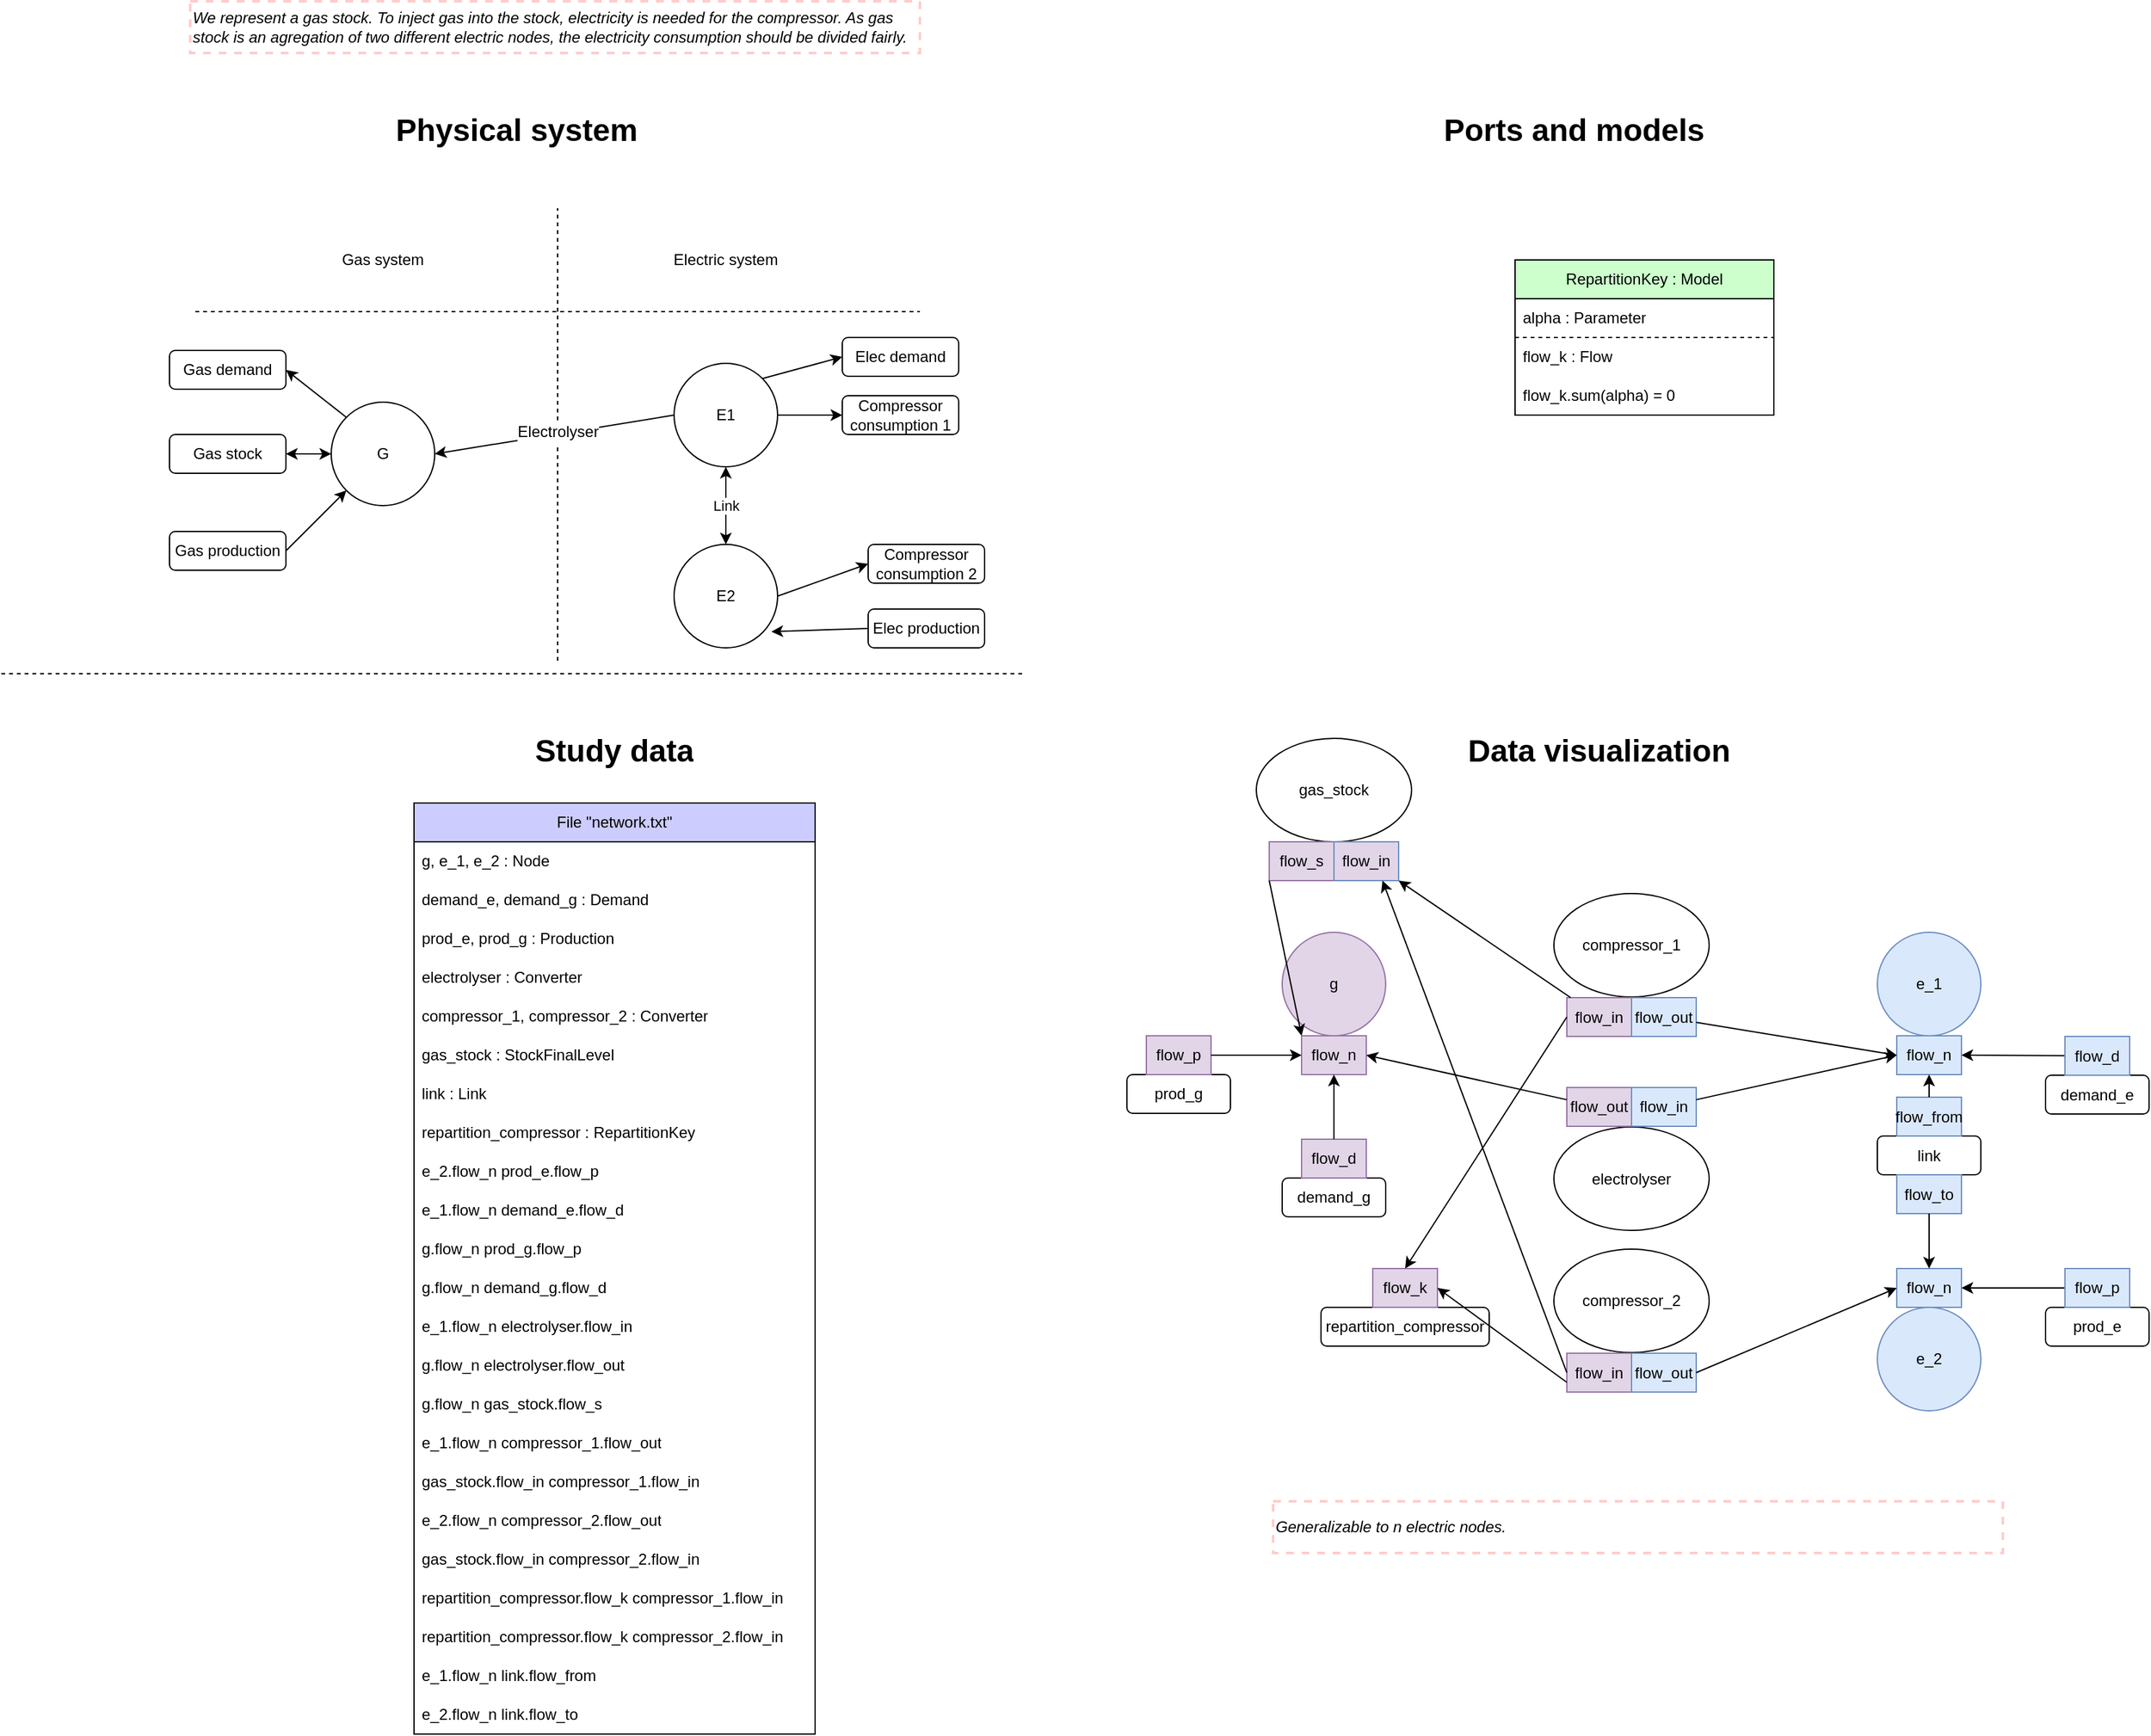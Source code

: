 <mxfile>
    <diagram id="C5RBs43oDa-KdzZeNtuy" name="three_models_repartition_key">
        <mxGraphModel dx="1336" dy="1803" grid="1" gridSize="10" guides="1" tooltips="1" connect="1" arrows="1" fold="1" page="1" pageScale="1" pageWidth="827" pageHeight="1169" math="0" shadow="0">
            <root>
                <mxCell id="WIyWlLk6GJQsqaUBKTNV-0"/>
                <mxCell id="WIyWlLk6GJQsqaUBKTNV-1" parent="WIyWlLk6GJQsqaUBKTNV-0"/>
                <mxCell id="hW5n2ouBTmK9XzmkuQqM-54" value="" style="endArrow=none;dashed=1;html=1;rounded=0;" parent="WIyWlLk6GJQsqaUBKTNV-1" edge="1">
                    <mxGeometry width="50" height="50" relative="1" as="geometry">
                        <mxPoint x="440" y="-10" as="sourcePoint"/>
                        <mxPoint x="440" y="-360" as="targetPoint"/>
                    </mxGeometry>
                </mxCell>
                <mxCell id="hW5n2ouBTmK9XzmkuQqM-55" value="" style="endArrow=none;dashed=1;html=1;rounded=0;" parent="WIyWlLk6GJQsqaUBKTNV-1" edge="1">
                    <mxGeometry width="50" height="50" relative="1" as="geometry">
                        <mxPoint x="160" y="-280" as="sourcePoint"/>
                        <mxPoint x="720" y="-280" as="targetPoint"/>
                    </mxGeometry>
                </mxCell>
                <mxCell id="hW5n2ouBTmK9XzmkuQqM-56" value="Gas system" style="text;html=1;strokeColor=none;fillColor=none;align=center;verticalAlign=middle;whiteSpace=wrap;rounded=0;" parent="WIyWlLk6GJQsqaUBKTNV-1" vertex="1">
                    <mxGeometry x="250" y="-340" width="110" height="40" as="geometry"/>
                </mxCell>
                <mxCell id="hW5n2ouBTmK9XzmkuQqM-57" value="Electric system" style="text;html=1;strokeColor=none;fillColor=none;align=center;verticalAlign=middle;whiteSpace=wrap;rounded=0;" parent="WIyWlLk6GJQsqaUBKTNV-1" vertex="1">
                    <mxGeometry x="515" y="-340" width="110" height="40" as="geometry"/>
                </mxCell>
                <mxCell id="hW5n2ouBTmK9XzmkuQqM-58" value="G" style="ellipse;whiteSpace=wrap;html=1;aspect=fixed;" parent="WIyWlLk6GJQsqaUBKTNV-1" vertex="1">
                    <mxGeometry x="265" y="-210" width="80" height="80" as="geometry"/>
                </mxCell>
                <mxCell id="hW5n2ouBTmK9XzmkuQqM-59" value="E1" style="ellipse;whiteSpace=wrap;html=1;aspect=fixed;" parent="WIyWlLk6GJQsqaUBKTNV-1" vertex="1">
                    <mxGeometry x="530" y="-240" width="80" height="80" as="geometry"/>
                </mxCell>
                <mxCell id="hW5n2ouBTmK9XzmkuQqM-60" value="" style="endArrow=classic;html=1;rounded=0;entryX=0;entryY=1;entryDx=0;entryDy=0;exitX=1;exitY=0.5;exitDx=0;exitDy=0;" parent="WIyWlLk6GJQsqaUBKTNV-1" source="hW5n2ouBTmK9XzmkuQqM-64" target="hW5n2ouBTmK9XzmkuQqM-58" edge="1">
                    <mxGeometry width="50" height="50" relative="1" as="geometry">
                        <mxPoint x="230" y="-90" as="sourcePoint"/>
                        <mxPoint x="440" y="-90" as="targetPoint"/>
                    </mxGeometry>
                </mxCell>
                <mxCell id="hW5n2ouBTmK9XzmkuQqM-61" value="" style="endArrow=classic;html=1;rounded=0;exitX=0;exitY=0;exitDx=0;exitDy=0;entryX=1;entryY=0.5;entryDx=0;entryDy=0;" parent="WIyWlLk6GJQsqaUBKTNV-1" source="hW5n2ouBTmK9XzmkuQqM-58" target="hW5n2ouBTmK9XzmkuQqM-67" edge="1">
                    <mxGeometry width="50" height="50" relative="1" as="geometry">
                        <mxPoint x="240" y="-80" as="sourcePoint"/>
                        <mxPoint x="210" y="-230" as="targetPoint"/>
                    </mxGeometry>
                </mxCell>
                <mxCell id="hW5n2ouBTmK9XzmkuQqM-62" value="" style="endArrow=classic;html=1;rounded=0;exitX=1;exitY=0;exitDx=0;exitDy=0;entryX=0;entryY=0.5;entryDx=0;entryDy=0;" parent="WIyWlLk6GJQsqaUBKTNV-1" source="hW5n2ouBTmK9XzmkuQqM-59" target="hW5n2ouBTmK9XzmkuQqM-66" edge="1">
                    <mxGeometry width="50" height="50" relative="1" as="geometry">
                        <mxPoint x="707" y="-228" as="sourcePoint"/>
                        <mxPoint x="650" y="-240" as="targetPoint"/>
                    </mxGeometry>
                </mxCell>
                <mxCell id="hW5n2ouBTmK9XzmkuQqM-63" value="" style="endArrow=classic;html=1;rounded=0;entryX=0.94;entryY=0.843;entryDx=0;entryDy=0;exitX=0;exitY=0.5;exitDx=0;exitDy=0;entryPerimeter=0;" parent="WIyWlLk6GJQsqaUBKTNV-1" source="hW5n2ouBTmK9XzmkuQqM-65" target="171" edge="1">
                    <mxGeometry width="50" height="50" relative="1" as="geometry">
                        <mxPoint x="650" y="-90" as="sourcePoint"/>
                        <mxPoint x="600" y="-110" as="targetPoint"/>
                    </mxGeometry>
                </mxCell>
                <mxCell id="hW5n2ouBTmK9XzmkuQqM-64" value="Gas production" style="rounded=1;whiteSpace=wrap;html=1;" parent="WIyWlLk6GJQsqaUBKTNV-1" vertex="1">
                    <mxGeometry x="140" y="-110" width="90" height="30" as="geometry"/>
                </mxCell>
                <mxCell id="hW5n2ouBTmK9XzmkuQqM-65" value="Elec production" style="rounded=1;whiteSpace=wrap;html=1;" parent="WIyWlLk6GJQsqaUBKTNV-1" vertex="1">
                    <mxGeometry x="680" y="-50" width="90" height="30" as="geometry"/>
                </mxCell>
                <mxCell id="hW5n2ouBTmK9XzmkuQqM-66" value="Elec demand" style="rounded=1;whiteSpace=wrap;html=1;" parent="WIyWlLk6GJQsqaUBKTNV-1" vertex="1">
                    <mxGeometry x="660" y="-260" width="90" height="30" as="geometry"/>
                </mxCell>
                <mxCell id="hW5n2ouBTmK9XzmkuQqM-67" value="Gas demand" style="rounded=1;whiteSpace=wrap;html=1;" parent="WIyWlLk6GJQsqaUBKTNV-1" vertex="1">
                    <mxGeometry x="140" y="-250" width="90" height="30" as="geometry"/>
                </mxCell>
                <mxCell id="hW5n2ouBTmK9XzmkuQqM-78" value="" style="endArrow=none;dashed=1;html=1;rounded=0;" parent="WIyWlLk6GJQsqaUBKTNV-1" edge="1">
                    <mxGeometry width="50" height="50" relative="1" as="geometry">
                        <mxPoint x="10" as="sourcePoint"/>
                        <mxPoint x="800" as="targetPoint"/>
                    </mxGeometry>
                </mxCell>
                <mxCell id="hW5n2ouBTmK9XzmkuQqM-81" value="&lt;h1&gt;Physical system&lt;br&gt;&lt;/h1&gt;" style="text;html=1;strokeColor=none;fillColor=none;spacing=5;spacingTop=-20;whiteSpace=wrap;overflow=hidden;rounded=0;" parent="WIyWlLk6GJQsqaUBKTNV-1" vertex="1">
                    <mxGeometry x="310" y="-440" width="250" height="40" as="geometry"/>
                </mxCell>
                <mxCell id="0" value="" style="group" parent="WIyWlLk6GJQsqaUBKTNV-1" vertex="1" connectable="0">
                    <mxGeometry x="890" y="-440" width="690" height="460" as="geometry"/>
                </mxCell>
                <mxCell id="hW5n2ouBTmK9XzmkuQqM-79" value="&lt;h1&gt;Ports and models&lt;br&gt;&lt;/h1&gt;" style="text;html=1;strokeColor=none;fillColor=none;spacing=5;spacingTop=-20;whiteSpace=wrap;overflow=hidden;rounded=0;" parent="0" vertex="1">
                    <mxGeometry x="230" width="250" height="40" as="geometry"/>
                </mxCell>
                <mxCell id="lq9ihwmZ38vg-_vPRwBz-186" value="RepartitionKey : Model" style="swimlane;fontStyle=0;childLayout=stackLayout;horizontal=1;startSize=30;horizontalStack=0;resizeParent=1;resizeParentMax=0;resizeLast=0;collapsible=1;marginBottom=0;whiteSpace=wrap;html=1;fontColor=#000000;strokeColor=default;fillColor=#CCFFCC;" parent="0" vertex="1">
                    <mxGeometry x="290" y="120" width="200" height="120" as="geometry"/>
                </mxCell>
                <mxCell id="lq9ihwmZ38vg-_vPRwBz-187" value="alpha : Parameter" style="text;strokeColor=none;fillColor=none;align=left;verticalAlign=middle;spacingLeft=4;spacingRight=4;overflow=hidden;points=[[0,0.5],[1,0.5]];portConstraint=eastwest;rotatable=0;whiteSpace=wrap;html=1;" parent="lq9ihwmZ38vg-_vPRwBz-186" vertex="1">
                    <mxGeometry y="30" width="200" height="30" as="geometry"/>
                </mxCell>
                <mxCell id="lq9ihwmZ38vg-_vPRwBz-188" value="" style="endArrow=none;dashed=1;html=1;rounded=0;exitX=0;exitY=0.5;exitDx=0;exitDy=0;entryX=1;entryY=0.5;entryDx=0;entryDy=0;" parent="lq9ihwmZ38vg-_vPRwBz-186" edge="1">
                    <mxGeometry width="50" height="50" relative="1" as="geometry">
                        <mxPoint y="60" as="sourcePoint"/>
                        <mxPoint x="200" y="60" as="targetPoint"/>
                    </mxGeometry>
                </mxCell>
                <mxCell id="lq9ihwmZ38vg-_vPRwBz-189" value="flow_k : Flow" style="text;strokeColor=none;fillColor=none;align=left;verticalAlign=middle;spacingLeft=4;spacingRight=4;overflow=hidden;points=[[0,0.5],[1,0.5]];portConstraint=eastwest;rotatable=0;whiteSpace=wrap;html=1;" parent="lq9ihwmZ38vg-_vPRwBz-186" vertex="1">
                    <mxGeometry y="60" width="200" height="30" as="geometry"/>
                </mxCell>
                <mxCell id="lq9ihwmZ38vg-_vPRwBz-190" value="flow_k.sum(alpha) = 0" style="text;strokeColor=none;fillColor=none;align=left;verticalAlign=middle;spacingLeft=4;spacingRight=4;overflow=hidden;points=[[0,0.5],[1,0.5]];portConstraint=eastwest;rotatable=0;whiteSpace=wrap;html=1;" parent="lq9ihwmZ38vg-_vPRwBz-186" vertex="1">
                    <mxGeometry y="90" width="200" height="30" as="geometry"/>
                </mxCell>
                <mxCell id="1" value="" style="group" parent="WIyWlLk6GJQsqaUBKTNV-1" vertex="1" connectable="0">
                    <mxGeometry x="109" y="40" width="680" height="320" as="geometry"/>
                </mxCell>
                <mxCell id="hW5n2ouBTmK9XzmkuQqM-36" value="&lt;font color=&quot;#000000&quot;&gt;File &quot;network.txt&quot;&lt;/font&gt;" style="swimlane;fontStyle=0;childLayout=stackLayout;horizontal=1;startSize=30;horizontalStack=0;resizeParent=1;resizeParentMax=0;resizeLast=0;collapsible=1;marginBottom=0;whiteSpace=wrap;html=1;fillColor=#CCCCFF;" parent="1" vertex="1">
                    <mxGeometry x="220" y="60" width="310" height="720" as="geometry"/>
                </mxCell>
                <mxCell id="hW5n2ouBTmK9XzmkuQqM-39" value="g, e_1, e_2 : Node" style="text;strokeColor=none;fillColor=none;align=left;verticalAlign=middle;spacingLeft=4;spacingRight=4;overflow=hidden;points=[[0,0.5],[1,0.5]];portConstraint=eastwest;rotatable=0;whiteSpace=wrap;html=1;" parent="hW5n2ouBTmK9XzmkuQqM-36" vertex="1">
                    <mxGeometry y="30" width="310" height="30" as="geometry"/>
                </mxCell>
                <mxCell id="hW5n2ouBTmK9XzmkuQqM-44" value="demand_e, demand_g : Demand" style="text;strokeColor=none;fillColor=none;align=left;verticalAlign=middle;spacingLeft=4;spacingRight=4;overflow=hidden;points=[[0,0.5],[1,0.5]];portConstraint=eastwest;rotatable=0;whiteSpace=wrap;html=1;" parent="hW5n2ouBTmK9XzmkuQqM-36" vertex="1">
                    <mxGeometry y="60" width="310" height="30" as="geometry"/>
                </mxCell>
                <mxCell id="hW5n2ouBTmK9XzmkuQqM-41" value="prod_e, prod_g : Production" style="text;strokeColor=none;fillColor=none;align=left;verticalAlign=middle;spacingLeft=4;spacingRight=4;overflow=hidden;points=[[0,0.5],[1,0.5]];portConstraint=eastwest;rotatable=0;whiteSpace=wrap;html=1;" parent="hW5n2ouBTmK9XzmkuQqM-36" vertex="1">
                    <mxGeometry y="90" width="310" height="30" as="geometry"/>
                </mxCell>
                <mxCell id="hW5n2ouBTmK9XzmkuQqM-37" value="electrolyser : Converter" style="text;strokeColor=none;fillColor=none;align=left;verticalAlign=middle;spacingLeft=4;spacingRight=4;overflow=hidden;points=[[0,0.5],[1,0.5]];portConstraint=eastwest;rotatable=0;whiteSpace=wrap;html=1;" parent="hW5n2ouBTmK9XzmkuQqM-36" vertex="1">
                    <mxGeometry y="120" width="310" height="30" as="geometry"/>
                </mxCell>
                <mxCell id="167" value="compressor_1, compressor_2 : Converter" style="text;strokeColor=none;fillColor=none;align=left;verticalAlign=middle;spacingLeft=4;spacingRight=4;overflow=hidden;points=[[0,0.5],[1,0.5]];portConstraint=eastwest;rotatable=0;whiteSpace=wrap;html=1;" parent="hW5n2ouBTmK9XzmkuQqM-36" vertex="1">
                    <mxGeometry y="150" width="310" height="30" as="geometry"/>
                </mxCell>
                <mxCell id="168" value="gas_stock : StockFinalLevel" style="text;strokeColor=none;fillColor=none;align=left;verticalAlign=middle;spacingLeft=4;spacingRight=4;overflow=hidden;points=[[0,0.5],[1,0.5]];portConstraint=eastwest;rotatable=0;whiteSpace=wrap;html=1;" parent="hW5n2ouBTmK9XzmkuQqM-36" vertex="1">
                    <mxGeometry y="180" width="310" height="30" as="geometry"/>
                </mxCell>
                <mxCell id="196" value="link : Link" style="text;strokeColor=none;fillColor=none;align=left;verticalAlign=middle;spacingLeft=4;spacingRight=4;overflow=hidden;points=[[0,0.5],[1,0.5]];portConstraint=eastwest;rotatable=0;whiteSpace=wrap;html=1;" vertex="1" parent="hW5n2ouBTmK9XzmkuQqM-36">
                    <mxGeometry y="210" width="310" height="30" as="geometry"/>
                </mxCell>
                <mxCell id="200" value="repartition_compressor : RepartitionKey" style="text;strokeColor=none;fillColor=none;align=left;verticalAlign=middle;spacingLeft=4;spacingRight=4;overflow=hidden;points=[[0,0.5],[1,0.5]];portConstraint=eastwest;rotatable=0;whiteSpace=wrap;html=1;" vertex="1" parent="hW5n2ouBTmK9XzmkuQqM-36">
                    <mxGeometry y="240" width="310" height="30" as="geometry"/>
                </mxCell>
                <mxCell id="hW5n2ouBTmK9XzmkuQqM-47" value="e_2.flow_n prod_e.flow_p" style="text;strokeColor=none;fillColor=none;align=left;verticalAlign=middle;spacingLeft=4;spacingRight=4;overflow=hidden;points=[[0,0.5],[1,0.5]];portConstraint=eastwest;rotatable=0;whiteSpace=wrap;html=1;" parent="hW5n2ouBTmK9XzmkuQqM-36" vertex="1">
                    <mxGeometry y="270" width="310" height="30" as="geometry"/>
                </mxCell>
                <mxCell id="hW5n2ouBTmK9XzmkuQqM-48" value="e_1.flow_n demand_e.flow_d" style="text;strokeColor=none;fillColor=none;align=left;verticalAlign=middle;spacingLeft=4;spacingRight=4;overflow=hidden;points=[[0,0.5],[1,0.5]];portConstraint=eastwest;rotatable=0;whiteSpace=wrap;html=1;" parent="hW5n2ouBTmK9XzmkuQqM-36" vertex="1">
                    <mxGeometry y="300" width="310" height="30" as="geometry"/>
                </mxCell>
                <mxCell id="hW5n2ouBTmK9XzmkuQqM-49" value="g.flow_n prod_g.flow_p" style="text;strokeColor=none;fillColor=none;align=left;verticalAlign=middle;spacingLeft=4;spacingRight=4;overflow=hidden;points=[[0,0.5],[1,0.5]];portConstraint=eastwest;rotatable=0;whiteSpace=wrap;html=1;" parent="hW5n2ouBTmK9XzmkuQqM-36" vertex="1">
                    <mxGeometry y="330" width="310" height="30" as="geometry"/>
                </mxCell>
                <mxCell id="hW5n2ouBTmK9XzmkuQqM-50" value="g.flow_n demand_g.flow_d" style="text;strokeColor=none;fillColor=none;align=left;verticalAlign=middle;spacingLeft=4;spacingRight=4;overflow=hidden;points=[[0,0.5],[1,0.5]];portConstraint=eastwest;rotatable=0;whiteSpace=wrap;html=1;" parent="hW5n2ouBTmK9XzmkuQqM-36" vertex="1">
                    <mxGeometry y="360" width="310" height="30" as="geometry"/>
                </mxCell>
                <mxCell id="hW5n2ouBTmK9XzmkuQqM-51" value="e_1.flow_n electrolyser.flow_in" style="text;strokeColor=none;fillColor=none;align=left;verticalAlign=middle;spacingLeft=4;spacingRight=4;overflow=hidden;points=[[0,0.5],[1,0.5]];portConstraint=eastwest;rotatable=0;whiteSpace=wrap;html=1;" parent="hW5n2ouBTmK9XzmkuQqM-36" vertex="1">
                    <mxGeometry y="390" width="310" height="30" as="geometry"/>
                </mxCell>
                <mxCell id="hW5n2ouBTmK9XzmkuQqM-46" value="g.flow_n electrolyser.flow_out" style="text;strokeColor=none;fillColor=none;align=left;verticalAlign=middle;spacingLeft=4;spacingRight=4;overflow=hidden;points=[[0,0.5],[1,0.5]];portConstraint=eastwest;rotatable=0;whiteSpace=wrap;html=1;" parent="hW5n2ouBTmK9XzmkuQqM-36" vertex="1">
                    <mxGeometry y="420" width="310" height="30" as="geometry"/>
                </mxCell>
                <mxCell id="hW5n2ouBTmK9XzmkuQqM-53" value="g.flow_n gas_stock.flow_s" style="text;strokeColor=none;fillColor=none;align=left;verticalAlign=middle;spacingLeft=4;spacingRight=4;overflow=hidden;points=[[0,0.5],[1,0.5]];portConstraint=eastwest;rotatable=0;whiteSpace=wrap;html=1;" parent="hW5n2ouBTmK9XzmkuQqM-36" vertex="1">
                    <mxGeometry y="450" width="310" height="30" as="geometry"/>
                </mxCell>
                <mxCell id="169" value="e_1.flow_n compressor_1.flow_out" style="text;strokeColor=none;fillColor=none;align=left;verticalAlign=middle;spacingLeft=4;spacingRight=4;overflow=hidden;points=[[0,0.5],[1,0.5]];portConstraint=eastwest;rotatable=0;whiteSpace=wrap;html=1;" parent="hW5n2ouBTmK9XzmkuQqM-36" vertex="1">
                    <mxGeometry y="480" width="310" height="30" as="geometry"/>
                </mxCell>
                <mxCell id="170" value="gas_stock.flow_in compressor_1.flow_in" style="text;strokeColor=none;fillColor=none;align=left;verticalAlign=middle;spacingLeft=4;spacingRight=4;overflow=hidden;points=[[0,0.5],[1,0.5]];portConstraint=eastwest;rotatable=0;whiteSpace=wrap;html=1;" parent="hW5n2ouBTmK9XzmkuQqM-36" vertex="1">
                    <mxGeometry y="510" width="310" height="30" as="geometry"/>
                </mxCell>
                <mxCell id="197" value="e_2.flow_n compressor_2.flow_out" style="text;strokeColor=none;fillColor=none;align=left;verticalAlign=middle;spacingLeft=4;spacingRight=4;overflow=hidden;points=[[0,0.5],[1,0.5]];portConstraint=eastwest;rotatable=0;whiteSpace=wrap;html=1;" vertex="1" parent="hW5n2ouBTmK9XzmkuQqM-36">
                    <mxGeometry y="540" width="310" height="30" as="geometry"/>
                </mxCell>
                <mxCell id="198" value="gas_stock.flow_in compressor_2.flow_in" style="text;strokeColor=none;fillColor=none;align=left;verticalAlign=middle;spacingLeft=4;spacingRight=4;overflow=hidden;points=[[0,0.5],[1,0.5]];portConstraint=eastwest;rotatable=0;whiteSpace=wrap;html=1;" vertex="1" parent="hW5n2ouBTmK9XzmkuQqM-36">
                    <mxGeometry y="570" width="310" height="30" as="geometry"/>
                </mxCell>
                <mxCell id="201" value="repartition_compressor.flow_k compressor_1.flow_in" style="text;strokeColor=none;fillColor=none;align=left;verticalAlign=middle;spacingLeft=4;spacingRight=4;overflow=hidden;points=[[0,0.5],[1,0.5]];portConstraint=eastwest;rotatable=0;whiteSpace=wrap;html=1;" vertex="1" parent="hW5n2ouBTmK9XzmkuQqM-36">
                    <mxGeometry y="600" width="310" height="30" as="geometry"/>
                </mxCell>
                <mxCell id="199" value="repartition_compressor.flow_k compressor_2.flow_in" style="text;strokeColor=none;fillColor=none;align=left;verticalAlign=middle;spacingLeft=4;spacingRight=4;overflow=hidden;points=[[0,0.5],[1,0.5]];portConstraint=eastwest;rotatable=0;whiteSpace=wrap;html=1;" vertex="1" parent="hW5n2ouBTmK9XzmkuQqM-36">
                    <mxGeometry y="630" width="310" height="30" as="geometry"/>
                </mxCell>
                <mxCell id="203" value="e_1.flow_n link.flow_from" style="text;strokeColor=none;fillColor=none;align=left;verticalAlign=middle;spacingLeft=4;spacingRight=4;overflow=hidden;points=[[0,0.5],[1,0.5]];portConstraint=eastwest;rotatable=0;whiteSpace=wrap;html=1;" vertex="1" parent="hW5n2ouBTmK9XzmkuQqM-36">
                    <mxGeometry y="660" width="310" height="30" as="geometry"/>
                </mxCell>
                <mxCell id="202" value="e_2.flow_n link.flow_to" style="text;strokeColor=none;fillColor=none;align=left;verticalAlign=middle;spacingLeft=4;spacingRight=4;overflow=hidden;points=[[0,0.5],[1,0.5]];portConstraint=eastwest;rotatable=0;whiteSpace=wrap;html=1;" vertex="1" parent="hW5n2ouBTmK9XzmkuQqM-36">
                    <mxGeometry y="690" width="310" height="30" as="geometry"/>
                </mxCell>
                <mxCell id="hW5n2ouBTmK9XzmkuQqM-80" value="&lt;h1&gt;Study data&lt;br&gt;&lt;/h1&gt;" style="text;html=1;strokeColor=none;fillColor=none;spacing=5;spacingTop=-20;whiteSpace=wrap;overflow=hidden;rounded=0;align=center;" parent="1" vertex="1">
                    <mxGeometry x="250" width="250" height="40" as="geometry"/>
                </mxCell>
                <mxCell id="11" value="&lt;font style=&quot;&quot;&gt;&lt;b style=&quot;&quot;&gt;&lt;font style=&quot;font-size: 24px;&quot;&gt;Data visualization&lt;/font&gt;&lt;br&gt;&lt;/b&gt;&lt;/font&gt;" style="text;html=1;strokeColor=none;fillColor=none;align=center;verticalAlign=middle;whiteSpace=wrap;rounded=0;" parent="WIyWlLk6GJQsqaUBKTNV-1" vertex="1">
                    <mxGeometry x="1030" width="430" height="120" as="geometry"/>
                </mxCell>
                <mxCell id="49" value="" style="group" parent="WIyWlLk6GJQsqaUBKTNV-1" vertex="1" connectable="0">
                    <mxGeometry x="880" y="170" width="790" height="375" as="geometry"/>
                </mxCell>
                <mxCell id="2" value="" style="group" parent="49" vertex="1" connectable="0">
                    <mxGeometry x="120" y="30" width="80" height="110" as="geometry"/>
                </mxCell>
                <mxCell id="3" value="&lt;font color=&quot;#000000&quot;&gt;g&lt;/font&gt;" style="ellipse;whiteSpace=wrap;html=1;aspect=fixed;fillColor=#e1d5e7;strokeColor=#9673a6;" parent="2" vertex="1">
                    <mxGeometry width="80" height="80" as="geometry"/>
                </mxCell>
                <mxCell id="4" value="&lt;font color=&quot;#000000&quot;&gt;flow_n&lt;/font&gt;" style="rounded=0;whiteSpace=wrap;html=1;fillColor=#e1d5e7;strokeColor=#9673a6;" parent="2" vertex="1">
                    <mxGeometry x="15" y="80" width="50" height="30" as="geometry"/>
                </mxCell>
                <mxCell id="8" value="" style="group" parent="49" vertex="1" connectable="0">
                    <mxGeometry x="580" y="30" width="80" height="110" as="geometry"/>
                </mxCell>
                <mxCell id="9" value="e_1" style="ellipse;whiteSpace=wrap;html=1;aspect=fixed;fillColor=#dae8fc;strokeColor=#6c8ebf;fontColor=#000000;" parent="8" vertex="1">
                    <mxGeometry width="80" height="80" as="geometry"/>
                </mxCell>
                <mxCell id="10" value="&lt;font color=&quot;#000000&quot;&gt;flow_n&lt;/font&gt;" style="rounded=0;whiteSpace=wrap;html=1;fillColor=#dae8fc;strokeColor=#6c8ebf;" parent="8" vertex="1">
                    <mxGeometry x="15" y="80" width="50" height="30" as="geometry"/>
                </mxCell>
                <mxCell id="17" value="" style="group" parent="49" vertex="1" connectable="0">
                    <mxGeometry x="330" y="150" width="120" height="110.5" as="geometry"/>
                </mxCell>
                <mxCell id="18" value="electrolyser" style="ellipse;whiteSpace=wrap;html=1;" parent="17" vertex="1">
                    <mxGeometry y="30.5" width="120" height="80" as="geometry"/>
                </mxCell>
                <mxCell id="19" value="" style="group;fillColor=#f8cecc;strokeColor=#b85450;" parent="17" vertex="1" connectable="0">
                    <mxGeometry x="10" width="100" height="30" as="geometry"/>
                </mxCell>
                <mxCell id="20" value="&lt;font color=&quot;#000000&quot;&gt;flow_out&lt;/font&gt;" style="rounded=0;whiteSpace=wrap;html=1;fillColor=#e1d5e7;strokeColor=#9673a6;" parent="19" vertex="1">
                    <mxGeometry width="50" height="30" as="geometry"/>
                </mxCell>
                <mxCell id="21" value="flow_in" style="rounded=0;whiteSpace=wrap;html=1;fillColor=#dae8fc;strokeColor=#6c8ebf;fontColor=#000000;" parent="19" vertex="1">
                    <mxGeometry x="50" width="50" height="30" as="geometry"/>
                </mxCell>
                <mxCell id="22" value="" style="group" parent="49" vertex="1" connectable="0">
                    <mxGeometry x="330" width="120" height="110.5" as="geometry"/>
                </mxCell>
                <UserObject label="compressor_1" link="data:page/id,C5RBs43oDa-KdzZeNtuy" id="13">
                    <mxCell style="ellipse;whiteSpace=wrap;html=1;container=0;" parent="22" vertex="1">
                        <mxGeometry width="120" height="80" as="geometry"/>
                    </mxCell>
                </UserObject>
                <mxCell id="14" value="" style="group;fillColor=#f8cecc;strokeColor=#b85450;container=0;" parent="22" vertex="1" connectable="0">
                    <mxGeometry x="10" y="80.5" width="100" height="30" as="geometry"/>
                </mxCell>
                <mxCell id="15" value="&lt;font color=&quot;#000000&quot;&gt;flow_in&lt;/font&gt;" style="rounded=0;whiteSpace=wrap;html=1;fillColor=#e1d5e7;strokeColor=#9673a6;container=0;" parent="22" vertex="1">
                    <mxGeometry x="10" y="80.5" width="50" height="30" as="geometry"/>
                </mxCell>
                <mxCell id="16" value="flow_out" style="rounded=0;whiteSpace=wrap;html=1;fillColor=#dae8fc;strokeColor=#6c8ebf;container=0;fontColor=#000000;" parent="22" vertex="1">
                    <mxGeometry x="60" y="80.5" width="50" height="30" as="geometry"/>
                </mxCell>
                <mxCell id="37" value="" style="group" parent="49" vertex="1" connectable="0">
                    <mxGeometry x="120" y="190" width="80" height="60" as="geometry"/>
                </mxCell>
                <mxCell id="38" value="demand_g" style="rounded=1;whiteSpace=wrap;html=1;container=0;" parent="37" vertex="1">
                    <mxGeometry y="30" width="80" height="30" as="geometry"/>
                </mxCell>
                <mxCell id="39" value="&lt;font color=&quot;#000000&quot;&gt;flow_d&lt;/font&gt;" style="rounded=0;whiteSpace=wrap;html=1;fillColor=#e1d5e7;strokeColor=#9673a6;container=0;" parent="37" vertex="1">
                    <mxGeometry x="15" width="50" height="30" as="geometry"/>
                </mxCell>
                <mxCell id="40" value="" style="group" parent="49" vertex="1" connectable="0">
                    <mxGeometry y="110" width="80" height="60" as="geometry"/>
                </mxCell>
                <mxCell id="41" value="prod_g" style="rounded=1;whiteSpace=wrap;html=1;container=0;" parent="40" vertex="1">
                    <mxGeometry y="30" width="80" height="30" as="geometry"/>
                </mxCell>
                <mxCell id="42" value="&lt;font color=&quot;#000000&quot;&gt;flow_p&lt;/font&gt;" style="rounded=0;whiteSpace=wrap;html=1;fillColor=#e1d5e7;strokeColor=#9673a6;container=0;" parent="40" vertex="1">
                    <mxGeometry x="15" width="50" height="30" as="geometry"/>
                </mxCell>
                <mxCell id="119" style="edgeStyle=none;html=1;entryX=0;entryY=0.5;entryDx=0;entryDy=0;" parent="49" source="42" target="4" edge="1">
                    <mxGeometry relative="1" as="geometry"/>
                </mxCell>
                <mxCell id="120" style="edgeStyle=none;html=1;entryX=0.5;entryY=1;entryDx=0;entryDy=0;" parent="49" source="39" target="4" edge="1">
                    <mxGeometry relative="1" as="geometry"/>
                </mxCell>
                <mxCell id="122" style="edgeStyle=none;html=1;entryX=1;entryY=0.5;entryDx=0;entryDy=0;" parent="49" source="20" target="4" edge="1">
                    <mxGeometry relative="1" as="geometry"/>
                </mxCell>
                <mxCell id="123" style="edgeStyle=none;html=1;entryX=0;entryY=0.5;entryDx=0;entryDy=0;" parent="49" source="21" target="10" edge="1">
                    <mxGeometry relative="1" as="geometry"/>
                </mxCell>
                <mxCell id="124" style="edgeStyle=none;html=1;entryX=0;entryY=0.5;entryDx=0;entryDy=0;" parent="49" source="16" target="10" edge="1">
                    <mxGeometry relative="1" as="geometry"/>
                </mxCell>
                <mxCell id="127" style="edgeStyle=none;html=1;entryX=1;entryY=0.5;entryDx=0;entryDy=0;" parent="49" source="31" target="178" edge="1">
                    <mxGeometry relative="1" as="geometry"/>
                </mxCell>
                <mxCell id="128" style="edgeStyle=none;html=1;entryX=1;entryY=0.5;entryDx=0;entryDy=0;" parent="49" source="36" target="10" edge="1">
                    <mxGeometry relative="1" as="geometry"/>
                </mxCell>
                <mxCell id="33" value="" style="group" parent="49" vertex="1" connectable="0">
                    <mxGeometry x="710" y="290" width="80" height="60" as="geometry"/>
                </mxCell>
                <mxCell id="30" value="prod_e" style="rounded=1;whiteSpace=wrap;html=1;container=0;" parent="33" vertex="1">
                    <mxGeometry y="30" width="80" height="30" as="geometry"/>
                </mxCell>
                <mxCell id="31" value="flow_p" style="rounded=0;whiteSpace=wrap;html=1;fillColor=#dae8fc;strokeColor=#6c8ebf;container=0;fontColor=#000000;" parent="33" vertex="1">
                    <mxGeometry x="15" width="50" height="30" as="geometry"/>
                </mxCell>
                <mxCell id="34" value="" style="group" parent="49" vertex="1" connectable="0">
                    <mxGeometry x="710" y="110.5" width="80" height="60" as="geometry"/>
                </mxCell>
                <mxCell id="35" value="demand_e" style="rounded=1;whiteSpace=wrap;html=1;container=0;" parent="34" vertex="1">
                    <mxGeometry y="30" width="80" height="30" as="geometry"/>
                </mxCell>
                <mxCell id="36" value="&lt;font color=&quot;#000000&quot;&gt;flow_d&lt;/font&gt;" style="rounded=0;whiteSpace=wrap;html=1;fillColor=#dae8fc;strokeColor=#6c8ebf;container=0;" parent="34" vertex="1">
                    <mxGeometry x="15" width="50" height="30" as="geometry"/>
                </mxCell>
                <mxCell id="lq9ihwmZ38vg-_vPRwBz-191" value="" style="group;fontColor=#000000;" parent="49" vertex="1" connectable="0">
                    <mxGeometry x="180" y="290" width="100" height="60" as="geometry"/>
                </mxCell>
                <mxCell id="lq9ihwmZ38vg-_vPRwBz-192" value="repartition_compressor" style="rounded=1;whiteSpace=wrap;html=1;container=0;" parent="lq9ihwmZ38vg-_vPRwBz-191" vertex="1">
                    <mxGeometry x="-30" y="30" width="130" height="30" as="geometry"/>
                </mxCell>
                <mxCell id="lq9ihwmZ38vg-_vPRwBz-193" value="flow_k" style="rounded=0;whiteSpace=wrap;html=1;fillColor=#e1d5e7;strokeColor=#9673a6;container=0;fontColor=#000000;" parent="lq9ihwmZ38vg-_vPRwBz-191" vertex="1">
                    <mxGeometry x="10" width="50" height="30" as="geometry"/>
                </mxCell>
                <mxCell id="lq9ihwmZ38vg-_vPRwBz-194" style="edgeStyle=none;html=1;entryX=0.5;entryY=0;entryDx=0;entryDy=0;startArrow=none;startFill=0;endArrow=classic;endFill=1;exitX=0;exitY=0.5;exitDx=0;exitDy=0;" parent="49" source="15" target="lq9ihwmZ38vg-_vPRwBz-193" edge="1">
                    <mxGeometry relative="1" as="geometry">
                        <mxPoint x="350" y="380.5" as="sourcePoint"/>
                        <mxPoint x="207.5" as="targetPoint"/>
                    </mxGeometry>
                </mxCell>
                <mxCell id="176" value="" style="group" parent="49" vertex="1" connectable="0">
                    <mxGeometry x="580" y="320" width="80" height="110" as="geometry"/>
                </mxCell>
                <mxCell id="177" value="e_2" style="ellipse;whiteSpace=wrap;html=1;aspect=fixed;fillColor=#dae8fc;strokeColor=#6c8ebf;fontColor=#000000;" parent="176" vertex="1">
                    <mxGeometry width="80" height="80" as="geometry"/>
                </mxCell>
                <mxCell id="178" value="&lt;font color=&quot;#000000&quot;&gt;flow_n&lt;/font&gt;" style="rounded=0;whiteSpace=wrap;html=1;fillColor=#dae8fc;strokeColor=#6c8ebf;" parent="49" vertex="1">
                    <mxGeometry x="595" y="290" width="50" height="30" as="geometry"/>
                </mxCell>
                <mxCell id="192" value="" style="group" parent="49" vertex="1" connectable="0">
                    <mxGeometry x="580" y="157.5" width="80" height="72.5" as="geometry"/>
                </mxCell>
                <mxCell id="193" value="link" style="rounded=1;whiteSpace=wrap;html=1;container=0;" parent="192" vertex="1">
                    <mxGeometry y="30" width="80" height="30" as="geometry"/>
                </mxCell>
                <mxCell id="194" value="&lt;font color=&quot;#000000&quot;&gt;flow_from&lt;/font&gt;" style="rounded=0;whiteSpace=wrap;html=1;fillColor=#dae8fc;strokeColor=#6c8ebf;container=0;" parent="192" vertex="1">
                    <mxGeometry x="15" width="50" height="30" as="geometry"/>
                </mxCell>
                <mxCell id="195" value="&lt;font color=&quot;#000000&quot;&gt;flow_to&lt;/font&gt;" style="rounded=0;whiteSpace=wrap;html=1;fillColor=#dae8fc;strokeColor=#6c8ebf;container=0;" parent="192" vertex="1">
                    <mxGeometry x="15" y="60" width="50" height="30" as="geometry"/>
                </mxCell>
                <mxCell id="204" style="edgeStyle=none;html=1;entryX=0.5;entryY=0;entryDx=0;entryDy=0;exitX=0.5;exitY=1;exitDx=0;exitDy=0;" edge="1" parent="49" source="195" target="178">
                    <mxGeometry relative="1" as="geometry">
                        <mxPoint x="450" y="380.5" as="sourcePoint"/>
                        <mxPoint x="605" y="315" as="targetPoint"/>
                    </mxGeometry>
                </mxCell>
                <mxCell id="205" style="edgeStyle=none;html=1;entryX=0.5;entryY=1;entryDx=0;entryDy=0;exitX=0.5;exitY=0;exitDx=0;exitDy=0;" edge="1" parent="49" source="194" target="10">
                    <mxGeometry relative="1" as="geometry">
                        <mxPoint x="630" y="257.5" as="sourcePoint"/>
                        <mxPoint x="630" y="300" as="targetPoint"/>
                    </mxGeometry>
                </mxCell>
                <mxCell id="129" value="&lt;i&gt;We represent a gas stock. To inject gas into the stock, electricity is needed for the compressor. As gas stock is an agregation of two different electric nodes, the electricity consumption should be divided fairly.&lt;/i&gt;" style="text;html=1;strokeColor=#FFCCCC;fillColor=none;align=left;verticalAlign=middle;whiteSpace=wrap;rounded=0;dashed=1;strokeWidth=2;" parent="WIyWlLk6GJQsqaUBKTNV-1" vertex="1">
                    <mxGeometry x="156" y="-520" width="564" height="40" as="geometry"/>
                </mxCell>
                <mxCell id="130" value="" style="endArrow=classic;html=1;rounded=0;exitX=0;exitY=0.5;exitDx=0;exitDy=0;entryX=1;entryY=0.5;entryDx=0;entryDy=0;" parent="WIyWlLk6GJQsqaUBKTNV-1" source="hW5n2ouBTmK9XzmkuQqM-59" target="hW5n2ouBTmK9XzmkuQqM-58" edge="1">
                    <mxGeometry relative="1" as="geometry">
                        <mxPoint x="541.716" y="-141.716" as="sourcePoint"/>
                        <mxPoint x="333.284" y="-141.716" as="targetPoint"/>
                    </mxGeometry>
                </mxCell>
                <mxCell id="131" value="Label" style="edgeLabel;resizable=0;html=1;align=center;verticalAlign=middle;" parent="130" connectable="0" vertex="1">
                    <mxGeometry relative="1" as="geometry"/>
                </mxCell>
                <mxCell id="132" value="&lt;font style=&quot;font-size: 12px;&quot;&gt;Electrolyser&lt;/font&gt;" style="edgeLabel;html=1;align=center;verticalAlign=middle;resizable=0;points=[];" parent="130" vertex="1" connectable="0">
                    <mxGeometry x="-0.024" y="-2" relative="1" as="geometry">
                        <mxPoint as="offset"/>
                    </mxGeometry>
                </mxCell>
                <mxCell id="133" value="Compressor consumption 1" style="rounded=1;whiteSpace=wrap;html=1;" parent="WIyWlLk6GJQsqaUBKTNV-1" vertex="1">
                    <mxGeometry x="660" y="-215" width="90" height="30" as="geometry"/>
                </mxCell>
                <mxCell id="134" value="" style="endArrow=classic;html=1;rounded=0;exitX=1;exitY=0.5;exitDx=0;exitDy=0;entryX=0;entryY=0.5;entryDx=0;entryDy=0;" parent="WIyWlLk6GJQsqaUBKTNV-1" source="hW5n2ouBTmK9XzmkuQqM-59" target="133" edge="1">
                    <mxGeometry width="50" height="50" relative="1" as="geometry">
                        <mxPoint x="608.284" y="-188.284" as="sourcePoint"/>
                        <mxPoint x="670" y="-235" as="targetPoint"/>
                    </mxGeometry>
                </mxCell>
                <mxCell id="135" value="Gas stock" style="rounded=1;whiteSpace=wrap;html=1;" parent="WIyWlLk6GJQsqaUBKTNV-1" vertex="1">
                    <mxGeometry x="140" y="-185" width="90" height="30" as="geometry"/>
                </mxCell>
                <mxCell id="136" value="" style="endArrow=classic;html=1;rounded=0;entryX=0;entryY=0.5;entryDx=0;entryDy=0;exitX=1;exitY=0.5;exitDx=0;exitDy=0;startArrow=classic;startFill=1;" parent="WIyWlLk6GJQsqaUBKTNV-1" source="135" target="hW5n2ouBTmK9XzmkuQqM-58" edge="1">
                    <mxGeometry width="50" height="50" relative="1" as="geometry">
                        <mxPoint x="240" y="-85" as="sourcePoint"/>
                        <mxPoint x="286.716" y="-131.716" as="targetPoint"/>
                    </mxGeometry>
                </mxCell>
                <mxCell id="152" value="" style="group" parent="WIyWlLk6GJQsqaUBKTNV-1" vertex="1" connectable="0">
                    <mxGeometry x="980" y="40" width="120" height="120" as="geometry"/>
                </mxCell>
                <mxCell id="153" value="gas_stock" style="ellipse;whiteSpace=wrap;html=1;" parent="152" vertex="1">
                    <mxGeometry y="10" width="120" height="80" as="geometry"/>
                </mxCell>
                <mxCell id="154" value="" style="group;fillColor=#f8cecc;strokeColor=#b85450;" parent="152" vertex="1" connectable="0">
                    <mxGeometry x="10" y="90" width="100" height="30" as="geometry"/>
                </mxCell>
                <mxCell id="155" value="&lt;font color=&quot;#000000&quot;&gt;flow_s&lt;/font&gt;" style="rounded=0;whiteSpace=wrap;html=1;fillColor=#e1d5e7;strokeColor=#9673a6;" parent="154" vertex="1">
                    <mxGeometry width="50" height="30" as="geometry"/>
                </mxCell>
                <mxCell id="156" value="flow_in" style="rounded=0;whiteSpace=wrap;html=1;fillColor=#e1d5e7;strokeColor=#6c8ebf;fontColor=#000000;" parent="154" vertex="1">
                    <mxGeometry x="50" width="50" height="30" as="geometry"/>
                </mxCell>
                <mxCell id="121" style="edgeStyle=none;html=1;entryX=1;entryY=1;entryDx=0;entryDy=0;startArrow=none;startFill=0;endArrow=classic;endFill=1;" parent="WIyWlLk6GJQsqaUBKTNV-1" source="15" target="156" edge="1">
                    <mxGeometry relative="1" as="geometry"/>
                </mxCell>
                <mxCell id="158" style="edgeStyle=none;html=1;entryX=0;entryY=1;entryDx=0;entryDy=0;startArrow=classic;startFill=1;endArrow=none;endFill=0;exitX=0;exitY=0;exitDx=0;exitDy=0;" parent="WIyWlLk6GJQsqaUBKTNV-1" source="4" target="155" edge="1">
                    <mxGeometry relative="1" as="geometry">
                        <mxPoint x="1075" y="290" as="sourcePoint"/>
                        <mxPoint x="1087.5" y="170" as="targetPoint"/>
                    </mxGeometry>
                </mxCell>
                <mxCell id="171" value="E2" style="ellipse;whiteSpace=wrap;html=1;aspect=fixed;" parent="WIyWlLk6GJQsqaUBKTNV-1" vertex="1">
                    <mxGeometry x="530" y="-100" width="80" height="80" as="geometry"/>
                </mxCell>
                <mxCell id="172" value="Compressor consumption 2" style="rounded=1;whiteSpace=wrap;html=1;" parent="WIyWlLk6GJQsqaUBKTNV-1" vertex="1">
                    <mxGeometry x="680" y="-100" width="90" height="30" as="geometry"/>
                </mxCell>
                <mxCell id="173" value="" style="endArrow=classic;html=1;rounded=0;exitX=1;exitY=0.5;exitDx=0;exitDy=0;entryX=0;entryY=0.5;entryDx=0;entryDy=0;" parent="WIyWlLk6GJQsqaUBKTNV-1" source="171" target="172" edge="1">
                    <mxGeometry width="50" height="50" relative="1" as="geometry">
                        <mxPoint x="620" y="-190" as="sourcePoint"/>
                        <mxPoint x="670" y="-190" as="targetPoint"/>
                    </mxGeometry>
                </mxCell>
                <mxCell id="174" value="" style="endArrow=classic;html=1;rounded=0;exitX=0.5;exitY=1;exitDx=0;exitDy=0;entryX=0.5;entryY=0;entryDx=0;entryDy=0;startArrow=classic;startFill=1;" parent="WIyWlLk6GJQsqaUBKTNV-1" source="hW5n2ouBTmK9XzmkuQqM-59" target="171" edge="1">
                    <mxGeometry width="50" height="50" relative="1" as="geometry">
                        <mxPoint x="620" y="-50" as="sourcePoint"/>
                        <mxPoint x="690" y="-75" as="targetPoint"/>
                    </mxGeometry>
                </mxCell>
                <mxCell id="175" value="Link" style="edgeLabel;html=1;align=center;verticalAlign=middle;resizable=0;points=[];" parent="174" vertex="1" connectable="0">
                    <mxGeometry x="0.493" y="-4" relative="1" as="geometry">
                        <mxPoint x="4" y="-15" as="offset"/>
                    </mxGeometry>
                </mxCell>
                <mxCell id="180" value="" style="group" parent="WIyWlLk6GJQsqaUBKTNV-1" vertex="1" connectable="0">
                    <mxGeometry x="1210" y="445" width="120" height="110.5" as="geometry"/>
                </mxCell>
                <UserObject label="compressor_2" id="181">
                    <mxCell style="ellipse;whiteSpace=wrap;html=1;container=0;" parent="180" vertex="1">
                        <mxGeometry width="120" height="80" as="geometry"/>
                    </mxCell>
                </UserObject>
                <mxCell id="182" value="" style="group;fillColor=#f8cecc;strokeColor=#b85450;container=0;" parent="180" vertex="1" connectable="0">
                    <mxGeometry x="10" y="80.5" width="100" height="30" as="geometry"/>
                </mxCell>
                <mxCell id="183" value="&lt;font color=&quot;#000000&quot;&gt;flow_in&lt;/font&gt;" style="rounded=0;whiteSpace=wrap;html=1;fillColor=#e1d5e7;strokeColor=#9673a6;container=0;" parent="180" vertex="1">
                    <mxGeometry x="10" y="80.5" width="50" height="30" as="geometry"/>
                </mxCell>
                <mxCell id="184" value="flow_out" style="rounded=0;whiteSpace=wrap;html=1;fillColor=#dae8fc;strokeColor=#6c8ebf;container=0;fontColor=#000000;" parent="180" vertex="1">
                    <mxGeometry x="60" y="80.5" width="50" height="30" as="geometry"/>
                </mxCell>
                <mxCell id="185" style="edgeStyle=none;html=1;entryX=0.75;entryY=1;entryDx=0;entryDy=0;startArrow=none;startFill=0;endArrow=classic;endFill=1;exitX=0;exitY=0.5;exitDx=0;exitDy=0;" parent="WIyWlLk6GJQsqaUBKTNV-1" source="183" target="156" edge="1">
                    <mxGeometry relative="1" as="geometry">
                        <mxPoint x="1232.962" y="260.5" as="sourcePoint"/>
                        <mxPoint x="1100" y="170" as="targetPoint"/>
                    </mxGeometry>
                </mxCell>
                <mxCell id="186" style="edgeStyle=none;html=1;entryX=0;entryY=0.5;entryDx=0;entryDy=0;exitX=1;exitY=0.5;exitDx=0;exitDy=0;" parent="WIyWlLk6GJQsqaUBKTNV-1" source="184" target="178" edge="1">
                    <mxGeometry relative="1" as="geometry">
                        <mxPoint x="1330" y="279.382" as="sourcePoint"/>
                        <mxPoint x="1495" y="305" as="targetPoint"/>
                    </mxGeometry>
                </mxCell>
                <mxCell id="lq9ihwmZ38vg-_vPRwBz-195" style="edgeStyle=none;html=1;entryX=1;entryY=0.5;entryDx=0;entryDy=0;startArrow=none;startFill=0;endArrow=classic;endFill=1;exitX=0;exitY=0.75;exitDx=0;exitDy=0;" parent="WIyWlLk6GJQsqaUBKTNV-1" source="183" target="lq9ihwmZ38vg-_vPRwBz-193" edge="1">
                    <mxGeometry relative="1" as="geometry">
                        <mxPoint x="1230" y="275.5" as="sourcePoint"/>
                        <mxPoint x="1105" y="470" as="targetPoint"/>
                    </mxGeometry>
                </mxCell>
                <mxCell id="YyJz9-EA7pZZrJkQGwnt-205" value="&lt;i&gt;Generalizable to n electric nodes.&lt;/i&gt;" style="text;html=1;strokeColor=#FFCCCC;fillColor=none;align=left;verticalAlign=middle;whiteSpace=wrap;rounded=0;dashed=1;strokeWidth=2;" vertex="1" parent="WIyWlLk6GJQsqaUBKTNV-1">
                    <mxGeometry x="993" y="640" width="564" height="40" as="geometry"/>
                </mxCell>
            </root>
        </mxGraphModel>
    </diagram>
    <diagram id="InMhrnSjotnKRUXQwFHJ" name="two_models_unique_compressor">
        <mxGraphModel dx="2003" dy="2052" grid="1" gridSize="10" guides="1" tooltips="1" connect="1" arrows="1" fold="1" page="1" pageScale="1" pageWidth="850" pageHeight="1100" math="0" shadow="0">
            <root>
                <mxCell id="0"/>
                <mxCell id="1" parent="0"/>
                <mxCell id="_hXxjC_6xwy8q-Gw2y0I-1" value="" style="endArrow=none;dashed=1;html=1;rounded=0;" edge="1" parent="1">
                    <mxGeometry width="50" height="50" relative="1" as="geometry">
                        <mxPoint x="440" y="-10" as="sourcePoint"/>
                        <mxPoint x="440" y="-360" as="targetPoint"/>
                    </mxGeometry>
                </mxCell>
                <mxCell id="_hXxjC_6xwy8q-Gw2y0I-2" value="" style="endArrow=none;dashed=1;html=1;rounded=0;" edge="1" parent="1">
                    <mxGeometry width="50" height="50" relative="1" as="geometry">
                        <mxPoint x="160" y="-280" as="sourcePoint"/>
                        <mxPoint x="720" y="-280" as="targetPoint"/>
                    </mxGeometry>
                </mxCell>
                <mxCell id="_hXxjC_6xwy8q-Gw2y0I-3" value="Gas system" style="text;html=1;strokeColor=none;fillColor=none;align=center;verticalAlign=middle;whiteSpace=wrap;rounded=0;" vertex="1" parent="1">
                    <mxGeometry x="250" y="-340" width="110" height="40" as="geometry"/>
                </mxCell>
                <mxCell id="_hXxjC_6xwy8q-Gw2y0I-4" value="Electric system" style="text;html=1;strokeColor=none;fillColor=none;align=center;verticalAlign=middle;whiteSpace=wrap;rounded=0;" vertex="1" parent="1">
                    <mxGeometry x="515" y="-340" width="110" height="40" as="geometry"/>
                </mxCell>
                <mxCell id="_hXxjC_6xwy8q-Gw2y0I-5" value="G" style="ellipse;whiteSpace=wrap;html=1;aspect=fixed;" vertex="1" parent="1">
                    <mxGeometry x="265" y="-210" width="80" height="80" as="geometry"/>
                </mxCell>
                <mxCell id="_hXxjC_6xwy8q-Gw2y0I-6" value="E1" style="ellipse;whiteSpace=wrap;html=1;aspect=fixed;" vertex="1" parent="1">
                    <mxGeometry x="530" y="-240" width="80" height="80" as="geometry"/>
                </mxCell>
                <mxCell id="_hXxjC_6xwy8q-Gw2y0I-7" value="" style="endArrow=classic;html=1;rounded=0;entryX=0;entryY=1;entryDx=0;entryDy=0;exitX=1;exitY=0.5;exitDx=0;exitDy=0;" edge="1" parent="1" source="_hXxjC_6xwy8q-Gw2y0I-11" target="_hXxjC_6xwy8q-Gw2y0I-5">
                    <mxGeometry width="50" height="50" relative="1" as="geometry">
                        <mxPoint x="230" y="-90" as="sourcePoint"/>
                        <mxPoint x="440" y="-90" as="targetPoint"/>
                    </mxGeometry>
                </mxCell>
                <mxCell id="_hXxjC_6xwy8q-Gw2y0I-8" value="" style="endArrow=classic;html=1;rounded=0;exitX=0;exitY=0;exitDx=0;exitDy=0;entryX=1;entryY=0.5;entryDx=0;entryDy=0;" edge="1" parent="1" source="_hXxjC_6xwy8q-Gw2y0I-5" target="_hXxjC_6xwy8q-Gw2y0I-14">
                    <mxGeometry width="50" height="50" relative="1" as="geometry">
                        <mxPoint x="240" y="-80" as="sourcePoint"/>
                        <mxPoint x="210" y="-230" as="targetPoint"/>
                    </mxGeometry>
                </mxCell>
                <mxCell id="_hXxjC_6xwy8q-Gw2y0I-9" value="" style="endArrow=classic;html=1;rounded=0;exitX=1;exitY=0;exitDx=0;exitDy=0;entryX=0;entryY=0.5;entryDx=0;entryDy=0;" edge="1" parent="1" source="_hXxjC_6xwy8q-Gw2y0I-6" target="_hXxjC_6xwy8q-Gw2y0I-13">
                    <mxGeometry width="50" height="50" relative="1" as="geometry">
                        <mxPoint x="707" y="-228" as="sourcePoint"/>
                        <mxPoint x="650" y="-240" as="targetPoint"/>
                    </mxGeometry>
                </mxCell>
                <mxCell id="_hXxjC_6xwy8q-Gw2y0I-10" value="" style="endArrow=classic;html=1;rounded=0;entryX=0.94;entryY=0.843;entryDx=0;entryDy=0;exitX=0;exitY=0.5;exitDx=0;exitDy=0;entryPerimeter=0;" edge="1" parent="1" source="_hXxjC_6xwy8q-Gw2y0I-12" target="_hXxjC_6xwy8q-Gw2y0I-114">
                    <mxGeometry width="50" height="50" relative="1" as="geometry">
                        <mxPoint x="650" y="-90" as="sourcePoint"/>
                        <mxPoint x="600" y="-110" as="targetPoint"/>
                    </mxGeometry>
                </mxCell>
                <mxCell id="_hXxjC_6xwy8q-Gw2y0I-11" value="Gas production" style="rounded=1;whiteSpace=wrap;html=1;" vertex="1" parent="1">
                    <mxGeometry x="140" y="-110" width="90" height="30" as="geometry"/>
                </mxCell>
                <mxCell id="_hXxjC_6xwy8q-Gw2y0I-12" value="Elec production" style="rounded=1;whiteSpace=wrap;html=1;" vertex="1" parent="1">
                    <mxGeometry x="680" y="-50" width="90" height="30" as="geometry"/>
                </mxCell>
                <mxCell id="_hXxjC_6xwy8q-Gw2y0I-13" value="Elec demand" style="rounded=1;whiteSpace=wrap;html=1;" vertex="1" parent="1">
                    <mxGeometry x="660" y="-260" width="90" height="30" as="geometry"/>
                </mxCell>
                <mxCell id="_hXxjC_6xwy8q-Gw2y0I-14" value="Gas demand" style="rounded=1;whiteSpace=wrap;html=1;" vertex="1" parent="1">
                    <mxGeometry x="140" y="-250" width="90" height="30" as="geometry"/>
                </mxCell>
                <mxCell id="_hXxjC_6xwy8q-Gw2y0I-15" value="&lt;h1&gt;Physical system&lt;br&gt;&lt;/h1&gt;" style="text;html=1;strokeColor=none;fillColor=none;spacing=5;spacingTop=-20;whiteSpace=wrap;overflow=hidden;rounded=0;" vertex="1" parent="1">
                    <mxGeometry x="310" y="-440" width="250" height="40" as="geometry"/>
                </mxCell>
                <mxCell id="_hXxjC_6xwy8q-Gw2y0I-16" value="" style="group" vertex="1" connectable="0" parent="1">
                    <mxGeometry x="890" y="-440" width="690" height="460" as="geometry"/>
                </mxCell>
                <mxCell id="_hXxjC_6xwy8q-Gw2y0I-17" value="&lt;h1&gt;Ports and models&lt;br&gt;&lt;/h1&gt;" style="text;html=1;strokeColor=none;fillColor=none;spacing=5;spacingTop=-20;whiteSpace=wrap;overflow=hidden;rounded=0;" vertex="1" parent="_hXxjC_6xwy8q-Gw2y0I-16">
                    <mxGeometry x="230" width="250" height="40" as="geometry"/>
                </mxCell>
                <mxCell id="_hXxjC_6xwy8q-Gw2y0I-23" value="" style="group" vertex="1" connectable="0" parent="1">
                    <mxGeometry x="109" y="40" width="680" height="320" as="geometry"/>
                </mxCell>
                <mxCell id="_hXxjC_6xwy8q-Gw2y0I-24" value="&lt;font color=&quot;#000000&quot;&gt;File &quot;network.txt&quot;&lt;/font&gt;" style="swimlane;fontStyle=0;childLayout=stackLayout;horizontal=1;startSize=30;horizontalStack=0;resizeParent=1;resizeParentMax=0;resizeLast=0;collapsible=1;marginBottom=0;whiteSpace=wrap;html=1;fillColor=#CCCCFF;" vertex="1" parent="_hXxjC_6xwy8q-Gw2y0I-23">
                    <mxGeometry x="220" y="60" width="310" height="600" as="geometry"/>
                </mxCell>
                <mxCell id="_hXxjC_6xwy8q-Gw2y0I-25" value="g, e_1, e_2 : Node" style="text;strokeColor=none;fillColor=none;align=left;verticalAlign=middle;spacingLeft=4;spacingRight=4;overflow=hidden;points=[[0,0.5],[1,0.5]];portConstraint=eastwest;rotatable=0;whiteSpace=wrap;html=1;" vertex="1" parent="_hXxjC_6xwy8q-Gw2y0I-24">
                    <mxGeometry y="30" width="310" height="30" as="geometry"/>
                </mxCell>
                <mxCell id="_hXxjC_6xwy8q-Gw2y0I-26" value="demand_e, demand_g : Demand" style="text;strokeColor=none;fillColor=none;align=left;verticalAlign=middle;spacingLeft=4;spacingRight=4;overflow=hidden;points=[[0,0.5],[1,0.5]];portConstraint=eastwest;rotatable=0;whiteSpace=wrap;html=1;" vertex="1" parent="_hXxjC_6xwy8q-Gw2y0I-24">
                    <mxGeometry y="60" width="310" height="30" as="geometry"/>
                </mxCell>
                <mxCell id="_hXxjC_6xwy8q-Gw2y0I-27" value="prod_e, prod_g : Production" style="text;strokeColor=none;fillColor=none;align=left;verticalAlign=middle;spacingLeft=4;spacingRight=4;overflow=hidden;points=[[0,0.5],[1,0.5]];portConstraint=eastwest;rotatable=0;whiteSpace=wrap;html=1;" vertex="1" parent="_hXxjC_6xwy8q-Gw2y0I-24">
                    <mxGeometry y="90" width="310" height="30" as="geometry"/>
                </mxCell>
                <mxCell id="_hXxjC_6xwy8q-Gw2y0I-28" value="electrolyser : Converter" style="text;strokeColor=none;fillColor=none;align=left;verticalAlign=middle;spacingLeft=4;spacingRight=4;overflow=hidden;points=[[0,0.5],[1,0.5]];portConstraint=eastwest;rotatable=0;whiteSpace=wrap;html=1;" vertex="1" parent="_hXxjC_6xwy8q-Gw2y0I-24">
                    <mxGeometry y="120" width="310" height="30" as="geometry"/>
                </mxCell>
                <mxCell id="_hXxjC_6xwy8q-Gw2y0I-29" value="compressor : Converter2Output" style="text;strokeColor=none;fillColor=none;align=left;verticalAlign=middle;spacingLeft=4;spacingRight=4;overflow=hidden;points=[[0,0.5],[1,0.5]];portConstraint=eastwest;rotatable=0;whiteSpace=wrap;html=1;" vertex="1" parent="_hXxjC_6xwy8q-Gw2y0I-24">
                    <mxGeometry y="150" width="310" height="30" as="geometry"/>
                </mxCell>
                <mxCell id="_hXxjC_6xwy8q-Gw2y0I-30" value="gas_stock : StockFinalLevel" style="text;strokeColor=none;fillColor=none;align=left;verticalAlign=middle;spacingLeft=4;spacingRight=4;overflow=hidden;points=[[0,0.5],[1,0.5]];portConstraint=eastwest;rotatable=0;whiteSpace=wrap;html=1;" vertex="1" parent="_hXxjC_6xwy8q-Gw2y0I-24">
                    <mxGeometry y="180" width="310" height="30" as="geometry"/>
                </mxCell>
                <mxCell id="_hXxjC_6xwy8q-Gw2y0I-31" value="link : Link" style="text;strokeColor=none;fillColor=none;align=left;verticalAlign=middle;spacingLeft=4;spacingRight=4;overflow=hidden;points=[[0,0.5],[1,0.5]];portConstraint=eastwest;rotatable=0;whiteSpace=wrap;html=1;" vertex="1" parent="_hXxjC_6xwy8q-Gw2y0I-24">
                    <mxGeometry y="210" width="310" height="30" as="geometry"/>
                </mxCell>
                <mxCell id="_hXxjC_6xwy8q-Gw2y0I-33" value="e_2.flow_n prod_e.flow_p" style="text;strokeColor=none;fillColor=none;align=left;verticalAlign=middle;spacingLeft=4;spacingRight=4;overflow=hidden;points=[[0,0.5],[1,0.5]];portConstraint=eastwest;rotatable=0;whiteSpace=wrap;html=1;" vertex="1" parent="_hXxjC_6xwy8q-Gw2y0I-24">
                    <mxGeometry y="240" width="310" height="30" as="geometry"/>
                </mxCell>
                <mxCell id="_hXxjC_6xwy8q-Gw2y0I-34" value="e_1.flow_n demand_e.flow_d" style="text;strokeColor=none;fillColor=none;align=left;verticalAlign=middle;spacingLeft=4;spacingRight=4;overflow=hidden;points=[[0,0.5],[1,0.5]];portConstraint=eastwest;rotatable=0;whiteSpace=wrap;html=1;" vertex="1" parent="_hXxjC_6xwy8q-Gw2y0I-24">
                    <mxGeometry y="270" width="310" height="30" as="geometry"/>
                </mxCell>
                <mxCell id="_hXxjC_6xwy8q-Gw2y0I-35" value="g.flow_n prod_g.flow_p" style="text;strokeColor=none;fillColor=none;align=left;verticalAlign=middle;spacingLeft=4;spacingRight=4;overflow=hidden;points=[[0,0.5],[1,0.5]];portConstraint=eastwest;rotatable=0;whiteSpace=wrap;html=1;" vertex="1" parent="_hXxjC_6xwy8q-Gw2y0I-24">
                    <mxGeometry y="300" width="310" height="30" as="geometry"/>
                </mxCell>
                <mxCell id="_hXxjC_6xwy8q-Gw2y0I-36" value="g.flow_n demand_g.flow_d" style="text;strokeColor=none;fillColor=none;align=left;verticalAlign=middle;spacingLeft=4;spacingRight=4;overflow=hidden;points=[[0,0.5],[1,0.5]];portConstraint=eastwest;rotatable=0;whiteSpace=wrap;html=1;" vertex="1" parent="_hXxjC_6xwy8q-Gw2y0I-24">
                    <mxGeometry y="330" width="310" height="30" as="geometry"/>
                </mxCell>
                <mxCell id="_hXxjC_6xwy8q-Gw2y0I-37" value="e_1.flow_n electrolyser.flow_in" style="text;strokeColor=none;fillColor=none;align=left;verticalAlign=middle;spacingLeft=4;spacingRight=4;overflow=hidden;points=[[0,0.5],[1,0.5]];portConstraint=eastwest;rotatable=0;whiteSpace=wrap;html=1;" vertex="1" parent="_hXxjC_6xwy8q-Gw2y0I-24">
                    <mxGeometry y="360" width="310" height="30" as="geometry"/>
                </mxCell>
                <mxCell id="_hXxjC_6xwy8q-Gw2y0I-38" value="g.flow_n electrolyser.flow_out" style="text;strokeColor=none;fillColor=none;align=left;verticalAlign=middle;spacingLeft=4;spacingRight=4;overflow=hidden;points=[[0,0.5],[1,0.5]];portConstraint=eastwest;rotatable=0;whiteSpace=wrap;html=1;" vertex="1" parent="_hXxjC_6xwy8q-Gw2y0I-24">
                    <mxGeometry y="390" width="310" height="30" as="geometry"/>
                </mxCell>
                <mxCell id="_hXxjC_6xwy8q-Gw2y0I-39" value="g.flow_n gas_stock.flow_s" style="text;strokeColor=none;fillColor=none;align=left;verticalAlign=middle;spacingLeft=4;spacingRight=4;overflow=hidden;points=[[0,0.5],[1,0.5]];portConstraint=eastwest;rotatable=0;whiteSpace=wrap;html=1;" vertex="1" parent="_hXxjC_6xwy8q-Gw2y0I-24">
                    <mxGeometry y="420" width="310" height="30" as="geometry"/>
                </mxCell>
                <mxCell id="_hXxjC_6xwy8q-Gw2y0I-40" value="e_1.flow_n compressor.flow_out_1" style="text;strokeColor=none;fillColor=none;align=left;verticalAlign=middle;spacingLeft=4;spacingRight=4;overflow=hidden;points=[[0,0.5],[1,0.5]];portConstraint=eastwest;rotatable=0;whiteSpace=wrap;html=1;" vertex="1" parent="_hXxjC_6xwy8q-Gw2y0I-24">
                    <mxGeometry y="450" width="310" height="30" as="geometry"/>
                </mxCell>
                <mxCell id="_hXxjC_6xwy8q-Gw2y0I-41" value="gas_stock.flow_in compressor.flow_in" style="text;strokeColor=none;fillColor=none;align=left;verticalAlign=middle;spacingLeft=4;spacingRight=4;overflow=hidden;points=[[0,0.5],[1,0.5]];portConstraint=eastwest;rotatable=0;whiteSpace=wrap;html=1;" vertex="1" parent="_hXxjC_6xwy8q-Gw2y0I-24">
                    <mxGeometry y="480" width="310" height="30" as="geometry"/>
                </mxCell>
                <mxCell id="_hXxjC_6xwy8q-Gw2y0I-42" value="e_2.flow_n compressor.flow_out_2" style="text;strokeColor=none;fillColor=none;align=left;verticalAlign=middle;spacingLeft=4;spacingRight=4;overflow=hidden;points=[[0,0.5],[1,0.5]];portConstraint=eastwest;rotatable=0;whiteSpace=wrap;html=1;" vertex="1" parent="_hXxjC_6xwy8q-Gw2y0I-24">
                    <mxGeometry y="510" width="310" height="30" as="geometry"/>
                </mxCell>
                <mxCell id="_hXxjC_6xwy8q-Gw2y0I-46" value="e_1.flow_n link.flow_from" style="text;strokeColor=none;fillColor=none;align=left;verticalAlign=middle;spacingLeft=4;spacingRight=4;overflow=hidden;points=[[0,0.5],[1,0.5]];portConstraint=eastwest;rotatable=0;whiteSpace=wrap;html=1;" vertex="1" parent="_hXxjC_6xwy8q-Gw2y0I-24">
                    <mxGeometry y="540" width="310" height="30" as="geometry"/>
                </mxCell>
                <mxCell id="_hXxjC_6xwy8q-Gw2y0I-47" value="e_2.flow_n link.flow_to" style="text;strokeColor=none;fillColor=none;align=left;verticalAlign=middle;spacingLeft=4;spacingRight=4;overflow=hidden;points=[[0,0.5],[1,0.5]];portConstraint=eastwest;rotatable=0;whiteSpace=wrap;html=1;" vertex="1" parent="_hXxjC_6xwy8q-Gw2y0I-24">
                    <mxGeometry y="570" width="310" height="30" as="geometry"/>
                </mxCell>
                <mxCell id="_hXxjC_6xwy8q-Gw2y0I-48" value="&lt;h1&gt;Study data&lt;br&gt;&lt;/h1&gt;" style="text;html=1;strokeColor=none;fillColor=none;spacing=5;spacingTop=-20;whiteSpace=wrap;overflow=hidden;rounded=0;align=center;" vertex="1" parent="_hXxjC_6xwy8q-Gw2y0I-23">
                    <mxGeometry x="250" width="250" height="40" as="geometry"/>
                </mxCell>
                <mxCell id="_hXxjC_6xwy8q-Gw2y0I-49" value="&lt;font style=&quot;&quot;&gt;&lt;b style=&quot;&quot;&gt;&lt;font style=&quot;font-size: 24px;&quot;&gt;Data visualization&lt;/font&gt;&lt;br&gt;&lt;/b&gt;&lt;/font&gt;" style="text;html=1;strokeColor=none;fillColor=none;align=center;verticalAlign=middle;whiteSpace=wrap;rounded=0;" vertex="1" parent="1">
                    <mxGeometry x="1030" width="430" height="120" as="geometry"/>
                </mxCell>
                <mxCell id="_hXxjC_6xwy8q-Gw2y0I-50" value="" style="group" vertex="1" connectable="0" parent="1">
                    <mxGeometry x="880" y="170" width="790" height="375" as="geometry"/>
                </mxCell>
                <mxCell id="_hXxjC_6xwy8q-Gw2y0I-51" value="" style="group" vertex="1" connectable="0" parent="_hXxjC_6xwy8q-Gw2y0I-50">
                    <mxGeometry x="120" y="30" width="80" height="110" as="geometry"/>
                </mxCell>
                <mxCell id="_hXxjC_6xwy8q-Gw2y0I-52" value="&lt;font color=&quot;#000000&quot;&gt;g&lt;/font&gt;" style="ellipse;whiteSpace=wrap;html=1;aspect=fixed;fillColor=#e1d5e7;strokeColor=#9673a6;" vertex="1" parent="_hXxjC_6xwy8q-Gw2y0I-51">
                    <mxGeometry width="80" height="80" as="geometry"/>
                </mxCell>
                <mxCell id="_hXxjC_6xwy8q-Gw2y0I-53" value="&lt;font color=&quot;#000000&quot;&gt;flow_n&lt;/font&gt;" style="rounded=0;whiteSpace=wrap;html=1;fillColor=#e1d5e7;strokeColor=#9673a6;" vertex="1" parent="_hXxjC_6xwy8q-Gw2y0I-51">
                    <mxGeometry x="15" y="80" width="50" height="30" as="geometry"/>
                </mxCell>
                <mxCell id="_hXxjC_6xwy8q-Gw2y0I-54" value="" style="group" vertex="1" connectable="0" parent="_hXxjC_6xwy8q-Gw2y0I-50">
                    <mxGeometry x="580" y="30" width="80" height="110" as="geometry"/>
                </mxCell>
                <mxCell id="_hXxjC_6xwy8q-Gw2y0I-55" value="e_1" style="ellipse;whiteSpace=wrap;html=1;aspect=fixed;fillColor=#dae8fc;strokeColor=#6c8ebf;fontColor=#000000;" vertex="1" parent="_hXxjC_6xwy8q-Gw2y0I-54">
                    <mxGeometry width="80" height="80" as="geometry"/>
                </mxCell>
                <mxCell id="_hXxjC_6xwy8q-Gw2y0I-56" value="&lt;font color=&quot;#000000&quot;&gt;flow_n&lt;/font&gt;" style="rounded=0;whiteSpace=wrap;html=1;fillColor=#dae8fc;strokeColor=#6c8ebf;" vertex="1" parent="_hXxjC_6xwy8q-Gw2y0I-54">
                    <mxGeometry x="15" y="80" width="50" height="30" as="geometry"/>
                </mxCell>
                <mxCell id="_hXxjC_6xwy8q-Gw2y0I-57" value="" style="group" vertex="1" connectable="0" parent="_hXxjC_6xwy8q-Gw2y0I-50">
                    <mxGeometry x="335" y="110" width="120" height="110.5" as="geometry"/>
                </mxCell>
                <mxCell id="_hXxjC_6xwy8q-Gw2y0I-58" value="electrolyser" style="ellipse;whiteSpace=wrap;html=1;" vertex="1" parent="_hXxjC_6xwy8q-Gw2y0I-57">
                    <mxGeometry y="30.5" width="120" height="80" as="geometry"/>
                </mxCell>
                <mxCell id="_hXxjC_6xwy8q-Gw2y0I-59" value="" style="group;fillColor=#f8cecc;strokeColor=#b85450;" vertex="1" connectable="0" parent="_hXxjC_6xwy8q-Gw2y0I-57">
                    <mxGeometry x="10" width="100" height="30" as="geometry"/>
                </mxCell>
                <mxCell id="_hXxjC_6xwy8q-Gw2y0I-60" value="&lt;font color=&quot;#000000&quot;&gt;flow_out&lt;/font&gt;" style="rounded=0;whiteSpace=wrap;html=1;fillColor=#e1d5e7;strokeColor=#9673a6;" vertex="1" parent="_hXxjC_6xwy8q-Gw2y0I-59">
                    <mxGeometry width="50" height="30" as="geometry"/>
                </mxCell>
                <mxCell id="_hXxjC_6xwy8q-Gw2y0I-61" value="flow_in" style="rounded=0;whiteSpace=wrap;html=1;fillColor=#dae8fc;strokeColor=#6c8ebf;fontColor=#000000;" vertex="1" parent="_hXxjC_6xwy8q-Gw2y0I-59">
                    <mxGeometry x="50" width="50" height="30" as="geometry"/>
                </mxCell>
                <mxCell id="_hXxjC_6xwy8q-Gw2y0I-67" value="" style="group" vertex="1" connectable="0" parent="_hXxjC_6xwy8q-Gw2y0I-50">
                    <mxGeometry x="120" y="190" width="80" height="60" as="geometry"/>
                </mxCell>
                <mxCell id="_hXxjC_6xwy8q-Gw2y0I-68" value="demand_g" style="rounded=1;whiteSpace=wrap;html=1;container=0;" vertex="1" parent="_hXxjC_6xwy8q-Gw2y0I-67">
                    <mxGeometry y="30" width="80" height="30" as="geometry"/>
                </mxCell>
                <mxCell id="_hXxjC_6xwy8q-Gw2y0I-69" value="&lt;font color=&quot;#000000&quot;&gt;flow_d&lt;/font&gt;" style="rounded=0;whiteSpace=wrap;html=1;fillColor=#e1d5e7;strokeColor=#9673a6;container=0;" vertex="1" parent="_hXxjC_6xwy8q-Gw2y0I-67">
                    <mxGeometry x="15" width="50" height="30" as="geometry"/>
                </mxCell>
                <mxCell id="_hXxjC_6xwy8q-Gw2y0I-70" value="" style="group" vertex="1" connectable="0" parent="_hXxjC_6xwy8q-Gw2y0I-50">
                    <mxGeometry y="110" width="80" height="60" as="geometry"/>
                </mxCell>
                <mxCell id="_hXxjC_6xwy8q-Gw2y0I-71" value="prod_g" style="rounded=1;whiteSpace=wrap;html=1;container=0;" vertex="1" parent="_hXxjC_6xwy8q-Gw2y0I-70">
                    <mxGeometry y="30" width="80" height="30" as="geometry"/>
                </mxCell>
                <mxCell id="_hXxjC_6xwy8q-Gw2y0I-72" value="&lt;font color=&quot;#000000&quot;&gt;flow_p&lt;/font&gt;" style="rounded=0;whiteSpace=wrap;html=1;fillColor=#e1d5e7;strokeColor=#9673a6;container=0;" vertex="1" parent="_hXxjC_6xwy8q-Gw2y0I-70">
                    <mxGeometry x="15" width="50" height="30" as="geometry"/>
                </mxCell>
                <mxCell id="_hXxjC_6xwy8q-Gw2y0I-73" style="edgeStyle=none;html=1;entryX=0;entryY=0.5;entryDx=0;entryDy=0;" edge="1" parent="_hXxjC_6xwy8q-Gw2y0I-50" source="_hXxjC_6xwy8q-Gw2y0I-72" target="_hXxjC_6xwy8q-Gw2y0I-53">
                    <mxGeometry relative="1" as="geometry"/>
                </mxCell>
                <mxCell id="_hXxjC_6xwy8q-Gw2y0I-74" style="edgeStyle=none;html=1;entryX=0.5;entryY=1;entryDx=0;entryDy=0;" edge="1" parent="_hXxjC_6xwy8q-Gw2y0I-50" source="_hXxjC_6xwy8q-Gw2y0I-69" target="_hXxjC_6xwy8q-Gw2y0I-53">
                    <mxGeometry relative="1" as="geometry"/>
                </mxCell>
                <mxCell id="_hXxjC_6xwy8q-Gw2y0I-75" style="edgeStyle=none;html=1;entryX=1;entryY=0.5;entryDx=0;entryDy=0;" edge="1" parent="_hXxjC_6xwy8q-Gw2y0I-50" source="_hXxjC_6xwy8q-Gw2y0I-60" target="_hXxjC_6xwy8q-Gw2y0I-53">
                    <mxGeometry relative="1" as="geometry"/>
                </mxCell>
                <mxCell id="_hXxjC_6xwy8q-Gw2y0I-76" style="edgeStyle=none;html=1;entryX=0;entryY=0.5;entryDx=0;entryDy=0;" edge="1" parent="_hXxjC_6xwy8q-Gw2y0I-50" source="_hXxjC_6xwy8q-Gw2y0I-61" target="_hXxjC_6xwy8q-Gw2y0I-56">
                    <mxGeometry relative="1" as="geometry"/>
                </mxCell>
                <mxCell id="_hXxjC_6xwy8q-Gw2y0I-78" style="edgeStyle=none;html=1;entryX=1;entryY=0.5;entryDx=0;entryDy=0;" edge="1" parent="_hXxjC_6xwy8q-Gw2y0I-50" source="_hXxjC_6xwy8q-Gw2y0I-82" target="_hXxjC_6xwy8q-Gw2y0I-92">
                    <mxGeometry relative="1" as="geometry"/>
                </mxCell>
                <mxCell id="_hXxjC_6xwy8q-Gw2y0I-79" style="edgeStyle=none;html=1;entryX=1;entryY=0.5;entryDx=0;entryDy=0;" edge="1" parent="_hXxjC_6xwy8q-Gw2y0I-50" source="_hXxjC_6xwy8q-Gw2y0I-85" target="_hXxjC_6xwy8q-Gw2y0I-56">
                    <mxGeometry relative="1" as="geometry"/>
                </mxCell>
                <mxCell id="_hXxjC_6xwy8q-Gw2y0I-80" value="" style="group" vertex="1" connectable="0" parent="_hXxjC_6xwy8q-Gw2y0I-50">
                    <mxGeometry x="710" y="290" width="80" height="60" as="geometry"/>
                </mxCell>
                <mxCell id="_hXxjC_6xwy8q-Gw2y0I-81" value="prod_e" style="rounded=1;whiteSpace=wrap;html=1;container=0;" vertex="1" parent="_hXxjC_6xwy8q-Gw2y0I-80">
                    <mxGeometry y="30" width="80" height="30" as="geometry"/>
                </mxCell>
                <mxCell id="_hXxjC_6xwy8q-Gw2y0I-82" value="flow_p" style="rounded=0;whiteSpace=wrap;html=1;fillColor=#dae8fc;strokeColor=#6c8ebf;container=0;fontColor=#000000;" vertex="1" parent="_hXxjC_6xwy8q-Gw2y0I-80">
                    <mxGeometry x="15" width="50" height="30" as="geometry"/>
                </mxCell>
                <mxCell id="_hXxjC_6xwy8q-Gw2y0I-83" value="" style="group" vertex="1" connectable="0" parent="_hXxjC_6xwy8q-Gw2y0I-50">
                    <mxGeometry x="710" y="110.5" width="80" height="60" as="geometry"/>
                </mxCell>
                <mxCell id="_hXxjC_6xwy8q-Gw2y0I-84" value="demand_e" style="rounded=1;whiteSpace=wrap;html=1;container=0;" vertex="1" parent="_hXxjC_6xwy8q-Gw2y0I-83">
                    <mxGeometry y="30" width="80" height="30" as="geometry"/>
                </mxCell>
                <mxCell id="_hXxjC_6xwy8q-Gw2y0I-85" value="&lt;font color=&quot;#000000&quot;&gt;flow_d&lt;/font&gt;" style="rounded=0;whiteSpace=wrap;html=1;fillColor=#dae8fc;strokeColor=#6c8ebf;container=0;" vertex="1" parent="_hXxjC_6xwy8q-Gw2y0I-83">
                    <mxGeometry x="15" width="50" height="30" as="geometry"/>
                </mxCell>
                <mxCell id="_hXxjC_6xwy8q-Gw2y0I-90" value="" style="group" vertex="1" connectable="0" parent="_hXxjC_6xwy8q-Gw2y0I-50">
                    <mxGeometry x="580" y="320" width="80" height="110" as="geometry"/>
                </mxCell>
                <mxCell id="_hXxjC_6xwy8q-Gw2y0I-91" value="e_2" style="ellipse;whiteSpace=wrap;html=1;aspect=fixed;fillColor=#dae8fc;strokeColor=#6c8ebf;fontColor=#000000;" vertex="1" parent="_hXxjC_6xwy8q-Gw2y0I-90">
                    <mxGeometry width="80" height="80" as="geometry"/>
                </mxCell>
                <mxCell id="_hXxjC_6xwy8q-Gw2y0I-92" value="&lt;font color=&quot;#000000&quot;&gt;flow_n&lt;/font&gt;" style="rounded=0;whiteSpace=wrap;html=1;fillColor=#dae8fc;strokeColor=#6c8ebf;" vertex="1" parent="_hXxjC_6xwy8q-Gw2y0I-50">
                    <mxGeometry x="595" y="290" width="50" height="30" as="geometry"/>
                </mxCell>
                <mxCell id="_hXxjC_6xwy8q-Gw2y0I-93" value="" style="group" vertex="1" connectable="0" parent="_hXxjC_6xwy8q-Gw2y0I-50">
                    <mxGeometry x="580" y="157.5" width="80" height="72.5" as="geometry"/>
                </mxCell>
                <mxCell id="_hXxjC_6xwy8q-Gw2y0I-94" value="link" style="rounded=1;whiteSpace=wrap;html=1;container=0;" vertex="1" parent="_hXxjC_6xwy8q-Gw2y0I-93">
                    <mxGeometry y="30" width="80" height="30" as="geometry"/>
                </mxCell>
                <mxCell id="_hXxjC_6xwy8q-Gw2y0I-95" value="&lt;font color=&quot;#000000&quot;&gt;flow_from&lt;/font&gt;" style="rounded=0;whiteSpace=wrap;html=1;fillColor=#dae8fc;strokeColor=#6c8ebf;container=0;" vertex="1" parent="_hXxjC_6xwy8q-Gw2y0I-93">
                    <mxGeometry x="15" width="50" height="30" as="geometry"/>
                </mxCell>
                <mxCell id="_hXxjC_6xwy8q-Gw2y0I-96" value="&lt;font color=&quot;#000000&quot;&gt;flow_to&lt;/font&gt;" style="rounded=0;whiteSpace=wrap;html=1;fillColor=#dae8fc;strokeColor=#6c8ebf;container=0;" vertex="1" parent="_hXxjC_6xwy8q-Gw2y0I-93">
                    <mxGeometry x="15" y="60" width="50" height="30" as="geometry"/>
                </mxCell>
                <mxCell id="_hXxjC_6xwy8q-Gw2y0I-97" style="edgeStyle=none;html=1;entryX=0.5;entryY=0;entryDx=0;entryDy=0;exitX=0.5;exitY=1;exitDx=0;exitDy=0;" edge="1" parent="_hXxjC_6xwy8q-Gw2y0I-50" source="_hXxjC_6xwy8q-Gw2y0I-96" target="_hXxjC_6xwy8q-Gw2y0I-92">
                    <mxGeometry relative="1" as="geometry">
                        <mxPoint x="450" y="380.5" as="sourcePoint"/>
                        <mxPoint x="605" y="315" as="targetPoint"/>
                    </mxGeometry>
                </mxCell>
                <mxCell id="_hXxjC_6xwy8q-Gw2y0I-98" style="edgeStyle=none;html=1;entryX=0.5;entryY=1;entryDx=0;entryDy=0;exitX=0.5;exitY=0;exitDx=0;exitDy=0;" edge="1" parent="_hXxjC_6xwy8q-Gw2y0I-50" source="_hXxjC_6xwy8q-Gw2y0I-95" target="_hXxjC_6xwy8q-Gw2y0I-56">
                    <mxGeometry relative="1" as="geometry">
                        <mxPoint x="630" y="257.5" as="sourcePoint"/>
                        <mxPoint x="630" y="300" as="targetPoint"/>
                    </mxGeometry>
                </mxCell>
                <mxCell id="_hXxjC_6xwy8q-Gw2y0I-99" value="&lt;i&gt;We represent a gas stock. To inject gas into the stock, electricity is needed for the compressor. As gas stock is an agregation of two different electric nodes, the electricity consumption should be divided fairly.&lt;/i&gt;" style="text;html=1;strokeColor=#FFCCCC;fillColor=none;align=left;verticalAlign=middle;whiteSpace=wrap;rounded=0;dashed=1;strokeWidth=2;" vertex="1" parent="1">
                    <mxGeometry x="156" y="-520" width="564" height="40" as="geometry"/>
                </mxCell>
                <mxCell id="_hXxjC_6xwy8q-Gw2y0I-100" value="" style="endArrow=classic;html=1;rounded=0;exitX=0;exitY=0.5;exitDx=0;exitDy=0;entryX=1;entryY=0.5;entryDx=0;entryDy=0;" edge="1" parent="1" source="_hXxjC_6xwy8q-Gw2y0I-6" target="_hXxjC_6xwy8q-Gw2y0I-5">
                    <mxGeometry relative="1" as="geometry">
                        <mxPoint x="541.716" y="-141.716" as="sourcePoint"/>
                        <mxPoint x="333.284" y="-141.716" as="targetPoint"/>
                    </mxGeometry>
                </mxCell>
                <mxCell id="_hXxjC_6xwy8q-Gw2y0I-101" value="Label" style="edgeLabel;resizable=0;html=1;align=center;verticalAlign=middle;" connectable="0" vertex="1" parent="_hXxjC_6xwy8q-Gw2y0I-100">
                    <mxGeometry relative="1" as="geometry"/>
                </mxCell>
                <mxCell id="_hXxjC_6xwy8q-Gw2y0I-102" value="&lt;font style=&quot;font-size: 12px;&quot;&gt;Electrolyser&lt;/font&gt;" style="edgeLabel;html=1;align=center;verticalAlign=middle;resizable=0;points=[];" vertex="1" connectable="0" parent="_hXxjC_6xwy8q-Gw2y0I-100">
                    <mxGeometry x="-0.024" y="-2" relative="1" as="geometry">
                        <mxPoint as="offset"/>
                    </mxGeometry>
                </mxCell>
                <mxCell id="_hXxjC_6xwy8q-Gw2y0I-103" value="Compressor consumption 1" style="rounded=1;whiteSpace=wrap;html=1;" vertex="1" parent="1">
                    <mxGeometry x="660" y="-215" width="90" height="30" as="geometry"/>
                </mxCell>
                <mxCell id="_hXxjC_6xwy8q-Gw2y0I-104" value="" style="endArrow=classic;html=1;rounded=0;exitX=1;exitY=0.5;exitDx=0;exitDy=0;entryX=0;entryY=0.5;entryDx=0;entryDy=0;" edge="1" parent="1" source="_hXxjC_6xwy8q-Gw2y0I-6" target="_hXxjC_6xwy8q-Gw2y0I-103">
                    <mxGeometry width="50" height="50" relative="1" as="geometry">
                        <mxPoint x="608.284" y="-188.284" as="sourcePoint"/>
                        <mxPoint x="670" y="-235" as="targetPoint"/>
                    </mxGeometry>
                </mxCell>
                <mxCell id="_hXxjC_6xwy8q-Gw2y0I-105" value="Gas stock" style="rounded=1;whiteSpace=wrap;html=1;" vertex="1" parent="1">
                    <mxGeometry x="140" y="-185" width="90" height="30" as="geometry"/>
                </mxCell>
                <mxCell id="_hXxjC_6xwy8q-Gw2y0I-106" value="" style="endArrow=classic;html=1;rounded=0;entryX=0;entryY=0.5;entryDx=0;entryDy=0;exitX=1;exitY=0.5;exitDx=0;exitDy=0;startArrow=classic;startFill=1;" edge="1" parent="1" source="_hXxjC_6xwy8q-Gw2y0I-105" target="_hXxjC_6xwy8q-Gw2y0I-5">
                    <mxGeometry width="50" height="50" relative="1" as="geometry">
                        <mxPoint x="240" y="-85" as="sourcePoint"/>
                        <mxPoint x="286.716" y="-131.716" as="targetPoint"/>
                    </mxGeometry>
                </mxCell>
                <mxCell id="_hXxjC_6xwy8q-Gw2y0I-107" value="" style="group" vertex="1" connectable="0" parent="1">
                    <mxGeometry x="980" y="40" width="120" height="120" as="geometry"/>
                </mxCell>
                <mxCell id="_hXxjC_6xwy8q-Gw2y0I-108" value="gas_stock" style="ellipse;whiteSpace=wrap;html=1;" vertex="1" parent="_hXxjC_6xwy8q-Gw2y0I-107">
                    <mxGeometry y="10" width="120" height="80" as="geometry"/>
                </mxCell>
                <mxCell id="_hXxjC_6xwy8q-Gw2y0I-109" value="" style="group;fillColor=#f8cecc;strokeColor=#b85450;" vertex="1" connectable="0" parent="_hXxjC_6xwy8q-Gw2y0I-107">
                    <mxGeometry x="10" y="90" width="100" height="30" as="geometry"/>
                </mxCell>
                <mxCell id="_hXxjC_6xwy8q-Gw2y0I-110" value="&lt;font color=&quot;#000000&quot;&gt;flow_s&lt;/font&gt;" style="rounded=0;whiteSpace=wrap;html=1;fillColor=#e1d5e7;strokeColor=#9673a6;" vertex="1" parent="_hXxjC_6xwy8q-Gw2y0I-109">
                    <mxGeometry width="50" height="30" as="geometry"/>
                </mxCell>
                <mxCell id="_hXxjC_6xwy8q-Gw2y0I-111" value="flow_in" style="rounded=0;whiteSpace=wrap;html=1;fillColor=#e1d5e7;strokeColor=#6c8ebf;fontColor=#000000;" vertex="1" parent="_hXxjC_6xwy8q-Gw2y0I-109">
                    <mxGeometry x="50" width="50" height="30" as="geometry"/>
                </mxCell>
                <mxCell id="_hXxjC_6xwy8q-Gw2y0I-113" style="edgeStyle=none;html=1;entryX=0;entryY=1;entryDx=0;entryDy=0;startArrow=classic;startFill=1;endArrow=none;endFill=0;exitX=0;exitY=0;exitDx=0;exitDy=0;" edge="1" parent="1" source="_hXxjC_6xwy8q-Gw2y0I-53" target="_hXxjC_6xwy8q-Gw2y0I-110">
                    <mxGeometry relative="1" as="geometry">
                        <mxPoint x="1075" y="290" as="sourcePoint"/>
                        <mxPoint x="1087.5" y="170" as="targetPoint"/>
                    </mxGeometry>
                </mxCell>
                <mxCell id="_hXxjC_6xwy8q-Gw2y0I-114" value="E2" style="ellipse;whiteSpace=wrap;html=1;aspect=fixed;" vertex="1" parent="1">
                    <mxGeometry x="530" y="-100" width="80" height="80" as="geometry"/>
                </mxCell>
                <mxCell id="_hXxjC_6xwy8q-Gw2y0I-115" value="Compressor consumption 2" style="rounded=1;whiteSpace=wrap;html=1;" vertex="1" parent="1">
                    <mxGeometry x="680" y="-100" width="90" height="30" as="geometry"/>
                </mxCell>
                <mxCell id="_hXxjC_6xwy8q-Gw2y0I-116" value="" style="endArrow=classic;html=1;rounded=0;exitX=1;exitY=0.5;exitDx=0;exitDy=0;entryX=0;entryY=0.5;entryDx=0;entryDy=0;" edge="1" parent="1" source="_hXxjC_6xwy8q-Gw2y0I-114" target="_hXxjC_6xwy8q-Gw2y0I-115">
                    <mxGeometry width="50" height="50" relative="1" as="geometry">
                        <mxPoint x="620" y="-190" as="sourcePoint"/>
                        <mxPoint x="670" y="-190" as="targetPoint"/>
                    </mxGeometry>
                </mxCell>
                <mxCell id="_hXxjC_6xwy8q-Gw2y0I-117" value="" style="endArrow=classic;html=1;rounded=0;exitX=0.5;exitY=1;exitDx=0;exitDy=0;entryX=0.5;entryY=0;entryDx=0;entryDy=0;startArrow=classic;startFill=1;" edge="1" parent="1" source="_hXxjC_6xwy8q-Gw2y0I-6" target="_hXxjC_6xwy8q-Gw2y0I-114">
                    <mxGeometry width="50" height="50" relative="1" as="geometry">
                        <mxPoint x="620" y="-50" as="sourcePoint"/>
                        <mxPoint x="690" y="-75" as="targetPoint"/>
                    </mxGeometry>
                </mxCell>
                <mxCell id="_hXxjC_6xwy8q-Gw2y0I-118" value="Link" style="edgeLabel;html=1;align=center;verticalAlign=middle;resizable=0;points=[];" vertex="1" connectable="0" parent="_hXxjC_6xwy8q-Gw2y0I-117">
                    <mxGeometry x="0.493" y="-4" relative="1" as="geometry">
                        <mxPoint x="4" y="-15" as="offset"/>
                    </mxGeometry>
                </mxCell>
                <mxCell id="_hXxjC_6xwy8q-Gw2y0I-119" value="" style="group" vertex="1" connectable="0" parent="1">
                    <mxGeometry x="1210" y="445" width="120" height="110.5" as="geometry"/>
                </mxCell>
                <UserObject label="compressor" id="_hXxjC_6xwy8q-Gw2y0I-120">
                    <mxCell style="ellipse;whiteSpace=wrap;html=1;container=0;" vertex="1" parent="_hXxjC_6xwy8q-Gw2y0I-119">
                        <mxGeometry width="120" height="80" as="geometry"/>
                    </mxCell>
                </UserObject>
                <mxCell id="_hXxjC_6xwy8q-Gw2y0I-121" value="" style="group;fillColor=#f8cecc;strokeColor=#b85450;container=0;" vertex="1" connectable="0" parent="_hXxjC_6xwy8q-Gw2y0I-119">
                    <mxGeometry x="10" y="80.5" width="100" height="30" as="geometry"/>
                </mxCell>
                <mxCell id="_hXxjC_6xwy8q-Gw2y0I-122" value="&lt;font color=&quot;#000000&quot;&gt;flow_in&lt;/font&gt;" style="rounded=0;whiteSpace=wrap;html=1;fillColor=#e1d5e7;strokeColor=#9673a6;container=0;" vertex="1" parent="_hXxjC_6xwy8q-Gw2y0I-119">
                    <mxGeometry x="10" y="80.5" width="50" height="30" as="geometry"/>
                </mxCell>
                <mxCell id="_hXxjC_6xwy8q-Gw2y0I-123" value="flow_out_1" style="rounded=0;whiteSpace=wrap;html=1;fillColor=#dae8fc;strokeColor=#6c8ebf;container=0;fontColor=#000000;" vertex="1" parent="_hXxjC_6xwy8q-Gw2y0I-119">
                    <mxGeometry x="60" y="80.5" width="60" height="29.5" as="geometry"/>
                </mxCell>
                <mxCell id="_hXxjC_6xwy8q-Gw2y0I-124" style="edgeStyle=none;html=1;entryX=0.75;entryY=1;entryDx=0;entryDy=0;startArrow=none;startFill=0;endArrow=classic;endFill=1;exitX=0;exitY=0.5;exitDx=0;exitDy=0;" edge="1" parent="1" source="_hXxjC_6xwy8q-Gw2y0I-122" target="_hXxjC_6xwy8q-Gw2y0I-111">
                    <mxGeometry relative="1" as="geometry">
                        <mxPoint x="1232.962" y="260.5" as="sourcePoint"/>
                        <mxPoint x="1100" y="170" as="targetPoint"/>
                    </mxGeometry>
                </mxCell>
                <mxCell id="_hXxjC_6xwy8q-Gw2y0I-125" style="edgeStyle=none;html=1;entryX=0;entryY=0.5;entryDx=0;entryDy=0;exitX=1;exitY=0.5;exitDx=0;exitDy=0;" edge="1" parent="1" source="0Tp7UKJprtItEpApLsqb-3" target="_hXxjC_6xwy8q-Gw2y0I-92">
                    <mxGeometry relative="1" as="geometry">
                        <mxPoint x="1330" y="279.382" as="sourcePoint"/>
                        <mxPoint x="1495" y="305" as="targetPoint"/>
                    </mxGeometry>
                </mxCell>
                <mxCell id="_hXxjC_6xwy8q-Gw2y0I-127" value="Converter2Output : Model" style="swimlane;fontStyle=0;childLayout=stackLayout;horizontal=1;startSize=30;horizontalStack=0;resizeParent=1;resizeParentMax=0;resizeLast=0;collapsible=1;marginBottom=0;whiteSpace=wrap;html=1;fontColor=#000000;fillColor=#CCFFCC;" vertex="1" parent="1">
                    <mxGeometry x="900" y="-400" width="240" height="390" as="geometry"/>
                </mxCell>
                <mxCell id="_hXxjC_6xwy8q-Gw2y0I-128" value="energy : Variable" style="text;strokeColor=none;fillColor=none;align=left;verticalAlign=middle;spacingLeft=4;spacingRight=4;overflow=hidden;points=[[0,0.5],[1,0.5]];portConstraint=eastwest;rotatable=0;whiteSpace=wrap;html=1;" vertex="1" parent="_hXxjC_6xwy8q-Gw2y0I-127">
                    <mxGeometry y="30" width="240" height="30" as="geometry"/>
                </mxCell>
                <mxCell id="_hXxjC_6xwy8q-Gw2y0I-130" value="alpha : Parameter" style="text;strokeColor=none;fillColor=none;align=left;verticalAlign=middle;spacingLeft=4;spacingRight=4;overflow=hidden;points=[[0,0.5],[1,0.5]];portConstraint=eastwest;rotatable=0;whiteSpace=wrap;html=1;" vertex="1" parent="_hXxjC_6xwy8q-Gw2y0I-127">
                    <mxGeometry y="60" width="240" height="30" as="geometry"/>
                </mxCell>
                <mxCell id="wUEZg_XTxQ498hNZn2ng-1" value="beta : Parameter" style="text;strokeColor=none;fillColor=none;align=left;verticalAlign=middle;spacingLeft=4;spacingRight=4;overflow=hidden;points=[[0,0.5],[1,0.5]];portConstraint=eastwest;rotatable=0;whiteSpace=wrap;html=1;" vertex="1" parent="_hXxjC_6xwy8q-Gw2y0I-127">
                    <mxGeometry y="90" width="240" height="30" as="geometry"/>
                </mxCell>
                <mxCell id="_hXxjC_6xwy8q-Gw2y0I-131" value="p_max : Parameter" style="text;strokeColor=none;fillColor=none;align=left;verticalAlign=middle;spacingLeft=4;spacingRight=4;overflow=hidden;points=[[0,0.5],[1,0.5]];portConstraint=eastwest;rotatable=0;whiteSpace=wrap;html=1;" vertex="1" parent="_hXxjC_6xwy8q-Gw2y0I-127">
                    <mxGeometry y="120" width="240" height="30" as="geometry"/>
                </mxCell>
                <mxCell id="_hXxjC_6xwy8q-Gw2y0I-132" value="&lt;span style=&quot;color: rgba(0, 0, 0, 0); font-family: monospace; font-size: 0px;&quot;&gt;%3CmxGraphModel%3E%3Croot%3E%3CmxCell%20id%3D%220%22%2F%3E%3CmxCell%20id%3D%221%22%20parent%3D%220%22%2F%3E%3CmxCell%20id%3D%222%22%20value%3D%22alpha%20%3A%20Parameter%22%20style%3D%22text%3BstrokeColor%3Dnone%3BfillColor%3Dnone%3Balign%3Dleft%3BverticalAlign%3Dmiddle%3BspacingLeft%3D4%3BspacingRight%3D4%3Boverflow%3Dhidden%3Bpoints%3D%5B%5B0%2C0.5%5D%2C%5B1%2C0.5%5D%5D%3BportConstraint%3Deastwest%3Brotatable%3D0%3BwhiteSpace%3Dwrap%3Bhtml%3D1%3B%22%20vertex%3D%221%22%20parent%3D%221%22%3E%3CmxGeometry%20x%3D%22960%22%20y%3D%22-180%22%20width%3D%22200%22%20height%3D%2230%22%20as%3D%22geometry%22%2F%3E%3C%2FmxCell%3E%3C%2Froot%3E%3C%2FmxGraphModel%3E&lt;/span&gt;energy&amp;gt;= 0" style="text;strokeColor=none;fillColor=none;align=left;verticalAlign=middle;spacingLeft=4;spacingRight=4;overflow=hidden;points=[[0,0.5],[1,0.5]];portConstraint=eastwest;rotatable=0;whiteSpace=wrap;html=1;" vertex="1" parent="_hXxjC_6xwy8q-Gw2y0I-127">
                    <mxGeometry y="150" width="240" height="30" as="geometry"/>
                </mxCell>
                <mxCell id="_hXxjC_6xwy8q-Gw2y0I-133" value="&lt;span style=&quot;color: rgba(0, 0, 0, 0); font-family: monospace; font-size: 0px;&quot;&gt;%3CmxGraphModel%3E%3Croot%3E%3CmxCell%20id%3D%220%22%2F%3E%3CmxCell%20id%3D%221%22%20parent%3D%220%22%2F%3E%3CmxCell%20id%3D%222%22%20value%3D%22alpha%20%3A%20Parameter%22%20style%3D%22text%3BstrokeColor%3Dnone%3BfillColor%3Dnone%3Balign%3Dleft%3BverticalAlign%3Dmiddle%3BspacingLeft%3D4%3BspacingRight%3D4%3Boverflow%3Dhidden%3Bpoints%3D%5B%5B0%2C0.5%5D%2C%5B1%2C0.5%5D%5D%3BportConstraint%3Deastwest%3Brotatable%3D0%3BwhiteSpace%3Dwrap%3Bhtml%3D1%3B%22%20vertex%3D%221%22%20parent%3D%221%22%3E%3CmxGeometry%20x%3D%22960%22%20y%3D%22-180%22%20width%3D%22200%22%20height%3D%2230%22%20as%3D%22geometry%22%2F%3E%3C%2FmxCell%3E%3C%2Froot%3E%3C%2FmxGraphModel%3E&lt;/span&gt;energy &amp;lt;= p_max" style="text;strokeColor=none;fillColor=none;align=left;verticalAlign=middle;spacingLeft=4;spacingRight=4;overflow=hidden;points=[[0,0.5],[1,0.5]];portConstraint=eastwest;rotatable=0;whiteSpace=wrap;html=1;" vertex="1" parent="_hXxjC_6xwy8q-Gw2y0I-127">
                    <mxGeometry y="180" width="240" height="30" as="geometry"/>
                </mxCell>
                <mxCell id="_hXxjC_6xwy8q-Gw2y0I-134" value="" style="endArrow=none;dashed=1;html=1;rounded=0;exitX=0;exitY=0.5;exitDx=0;exitDy=0;" edge="1" parent="_hXxjC_6xwy8q-Gw2y0I-127">
                    <mxGeometry width="50" height="50" relative="1" as="geometry">
                        <mxPoint y="210" as="sourcePoint"/>
                        <mxPoint x="240" y="210" as="targetPoint"/>
                    </mxGeometry>
                </mxCell>
                <mxCell id="_hXxjC_6xwy8q-Gw2y0I-135" value="flow_in_1 : Flow" style="text;strokeColor=none;fillColor=none;align=left;verticalAlign=middle;spacingLeft=4;spacingRight=4;overflow=hidden;points=[[0,0.5],[1,0.5]];portConstraint=eastwest;rotatable=0;whiteSpace=wrap;html=1;" vertex="1" parent="_hXxjC_6xwy8q-Gw2y0I-127">
                    <mxGeometry y="210" width="240" height="30" as="geometry"/>
                </mxCell>
                <mxCell id="_hXxjC_6xwy8q-Gw2y0I-136" value="flow_in_2 : Flow" style="text;strokeColor=none;fillColor=none;align=left;verticalAlign=middle;spacingLeft=4;spacingRight=4;overflow=hidden;points=[[0,0.5],[1,0.5]];portConstraint=eastwest;rotatable=0;whiteSpace=wrap;html=1;" vertex="1" parent="_hXxjC_6xwy8q-Gw2y0I-127">
                    <mxGeometry y="240" width="240" height="30" as="geometry"/>
                </mxCell>
                <mxCell id="_hXxjC_6xwy8q-Gw2y0I-137" value="flow_out : Flow" style="text;strokeColor=none;fillColor=none;align=left;verticalAlign=middle;spacingLeft=4;spacingRight=4;overflow=hidden;points=[[0,0.5],[1,0.5]];portConstraint=eastwest;rotatable=0;whiteSpace=wrap;html=1;" vertex="1" parent="_hXxjC_6xwy8q-Gw2y0I-127">
                    <mxGeometry y="270" width="240" height="30" as="geometry"/>
                </mxCell>
                <mxCell id="_hXxjC_6xwy8q-Gw2y0I-138" value="flow_in.F = -energy" style="text;strokeColor=none;fillColor=none;align=left;verticalAlign=middle;spacingLeft=4;spacingRight=4;overflow=hidden;points=[[0,0.5],[1,0.5]];portConstraint=eastwest;rotatable=0;whiteSpace=wrap;html=1;" vertex="1" parent="_hXxjC_6xwy8q-Gw2y0I-127">
                    <mxGeometry y="300" width="240" height="30" as="geometry"/>
                </mxCell>
                <mxCell id="_hXxjC_6xwy8q-Gw2y0I-139" value="flow_out_1.F = alpha *beta * energy1" style="text;strokeColor=none;fillColor=none;align=left;verticalAlign=middle;spacingLeft=4;spacingRight=4;overflow=hidden;points=[[0,0.5],[1,0.5]];portConstraint=eastwest;rotatable=0;whiteSpace=wrap;html=1;" vertex="1" parent="_hXxjC_6xwy8q-Gw2y0I-127">
                    <mxGeometry y="330" width="240" height="30" as="geometry"/>
                </mxCell>
                <mxCell id="_hXxjC_6xwy8q-Gw2y0I-140" value="flow_out_2.F = alpha * (1-beta)* energy2" style="text;strokeColor=none;fillColor=none;align=left;verticalAlign=middle;spacingLeft=4;spacingRight=4;overflow=hidden;points=[[0,0.5],[1,0.5]];portConstraint=eastwest;rotatable=0;whiteSpace=wrap;html=1;" vertex="1" parent="_hXxjC_6xwy8q-Gw2y0I-127">
                    <mxGeometry y="360" width="240" height="30" as="geometry"/>
                </mxCell>
                <mxCell id="0Tp7UKJprtItEpApLsqb-3" value="flow_out_2" style="rounded=0;whiteSpace=wrap;html=1;fillColor=#dae8fc;strokeColor=#6c8ebf;container=0;fontColor=#000000;" vertex="1" parent="1">
                    <mxGeometry x="1270" y="555.5" width="60" height="24.5" as="geometry"/>
                </mxCell>
                <mxCell id="0Tp7UKJprtItEpApLsqb-4" style="edgeStyle=none;html=1;entryX=0;entryY=0.75;entryDx=0;entryDy=0;exitX=1;exitY=0.5;exitDx=0;exitDy=0;" edge="1" parent="1" source="_hXxjC_6xwy8q-Gw2y0I-123" target="_hXxjC_6xwy8q-Gw2y0I-56">
                    <mxGeometry relative="1" as="geometry">
                        <mxPoint x="1340" y="577.75" as="sourcePoint"/>
                        <mxPoint x="1485" y="485" as="targetPoint"/>
                    </mxGeometry>
                </mxCell>
                <mxCell id="FD5f1dRG_qLRKwtBWipg-1" value="&lt;i&gt;Generalizable to n electric nodes (thanks to unused port in ConverterNOutput model up to a certain number).&lt;/i&gt;" style="text;html=1;strokeColor=#FFCCCC;fillColor=none;align=left;verticalAlign=middle;whiteSpace=wrap;rounded=0;dashed=1;strokeWidth=2;" vertex="1" parent="1">
                    <mxGeometry x="993" y="640" width="564" height="40" as="geometry"/>
                </mxCell>
            </root>
        </mxGraphModel>
    </diagram>
    <diagram id="kEm1k0zjVpo6EHAHiJjv" name="three_models_agregation_consumption">
        <mxGraphModel dx="1717" dy="1916" grid="1" gridSize="10" guides="1" tooltips="1" connect="1" arrows="1" fold="1" page="1" pageScale="1" pageWidth="850" pageHeight="1100" math="0" shadow="0">
            <root>
                <mxCell id="0"/>
                <mxCell id="1" parent="0"/>
                <mxCell id="1P-zusQutUj0bOfVVYUc-1" value="" style="endArrow=none;dashed=1;html=1;rounded=0;" edge="1" parent="1">
                    <mxGeometry width="50" height="50" relative="1" as="geometry">
                        <mxPoint x="440" y="-10" as="sourcePoint"/>
                        <mxPoint x="440" y="-360" as="targetPoint"/>
                    </mxGeometry>
                </mxCell>
                <mxCell id="1P-zusQutUj0bOfVVYUc-2" value="" style="endArrow=none;dashed=1;html=1;rounded=0;" edge="1" parent="1">
                    <mxGeometry width="50" height="50" relative="1" as="geometry">
                        <mxPoint x="160" y="-280" as="sourcePoint"/>
                        <mxPoint x="720" y="-280" as="targetPoint"/>
                    </mxGeometry>
                </mxCell>
                <mxCell id="1P-zusQutUj0bOfVVYUc-3" value="Gas system" style="text;html=1;strokeColor=none;fillColor=none;align=center;verticalAlign=middle;whiteSpace=wrap;rounded=0;" vertex="1" parent="1">
                    <mxGeometry x="250" y="-340" width="110" height="40" as="geometry"/>
                </mxCell>
                <mxCell id="1P-zusQutUj0bOfVVYUc-4" value="Electric system" style="text;html=1;strokeColor=none;fillColor=none;align=center;verticalAlign=middle;whiteSpace=wrap;rounded=0;" vertex="1" parent="1">
                    <mxGeometry x="515" y="-340" width="110" height="40" as="geometry"/>
                </mxCell>
                <mxCell id="1P-zusQutUj0bOfVVYUc-5" value="G" style="ellipse;whiteSpace=wrap;html=1;aspect=fixed;" vertex="1" parent="1">
                    <mxGeometry x="265" y="-210" width="80" height="80" as="geometry"/>
                </mxCell>
                <mxCell id="1P-zusQutUj0bOfVVYUc-6" value="E1" style="ellipse;whiteSpace=wrap;html=1;aspect=fixed;" vertex="1" parent="1">
                    <mxGeometry x="530" y="-240" width="80" height="80" as="geometry"/>
                </mxCell>
                <mxCell id="1P-zusQutUj0bOfVVYUc-7" value="" style="endArrow=classic;html=1;rounded=0;entryX=0;entryY=1;entryDx=0;entryDy=0;exitX=1;exitY=0.5;exitDx=0;exitDy=0;" edge="1" parent="1" source="1P-zusQutUj0bOfVVYUc-11" target="1P-zusQutUj0bOfVVYUc-5">
                    <mxGeometry width="50" height="50" relative="1" as="geometry">
                        <mxPoint x="230" y="-90" as="sourcePoint"/>
                        <mxPoint x="440" y="-90" as="targetPoint"/>
                    </mxGeometry>
                </mxCell>
                <mxCell id="1P-zusQutUj0bOfVVYUc-8" value="" style="endArrow=classic;html=1;rounded=0;exitX=0;exitY=0;exitDx=0;exitDy=0;entryX=1;entryY=0.5;entryDx=0;entryDy=0;" edge="1" parent="1" source="1P-zusQutUj0bOfVVYUc-5" target="1P-zusQutUj0bOfVVYUc-14">
                    <mxGeometry width="50" height="50" relative="1" as="geometry">
                        <mxPoint x="240" y="-80" as="sourcePoint"/>
                        <mxPoint x="210" y="-230" as="targetPoint"/>
                    </mxGeometry>
                </mxCell>
                <mxCell id="1P-zusQutUj0bOfVVYUc-9" value="" style="endArrow=classic;html=1;rounded=0;exitX=1;exitY=0;exitDx=0;exitDy=0;entryX=0;entryY=0.5;entryDx=0;entryDy=0;" edge="1" parent="1" source="1P-zusQutUj0bOfVVYUc-6" target="1P-zusQutUj0bOfVVYUc-13">
                    <mxGeometry width="50" height="50" relative="1" as="geometry">
                        <mxPoint x="707" y="-228" as="sourcePoint"/>
                        <mxPoint x="650" y="-240" as="targetPoint"/>
                    </mxGeometry>
                </mxCell>
                <mxCell id="1P-zusQutUj0bOfVVYUc-10" value="" style="endArrow=classic;html=1;rounded=0;entryX=0.94;entryY=0.843;entryDx=0;entryDy=0;exitX=0;exitY=0.5;exitDx=0;exitDy=0;entryPerimeter=0;" edge="1" parent="1" source="1P-zusQutUj0bOfVVYUc-12" target="1P-zusQutUj0bOfVVYUc-94">
                    <mxGeometry width="50" height="50" relative="1" as="geometry">
                        <mxPoint x="650" y="-90" as="sourcePoint"/>
                        <mxPoint x="600" y="-110" as="targetPoint"/>
                    </mxGeometry>
                </mxCell>
                <mxCell id="1P-zusQutUj0bOfVVYUc-11" value="Gas production" style="rounded=1;whiteSpace=wrap;html=1;" vertex="1" parent="1">
                    <mxGeometry x="140" y="-110" width="90" height="30" as="geometry"/>
                </mxCell>
                <mxCell id="1P-zusQutUj0bOfVVYUc-12" value="Elec production" style="rounded=1;whiteSpace=wrap;html=1;" vertex="1" parent="1">
                    <mxGeometry x="680" y="-50" width="90" height="30" as="geometry"/>
                </mxCell>
                <mxCell id="1P-zusQutUj0bOfVVYUc-13" value="Elec demand" style="rounded=1;whiteSpace=wrap;html=1;" vertex="1" parent="1">
                    <mxGeometry x="660" y="-260" width="90" height="30" as="geometry"/>
                </mxCell>
                <mxCell id="1P-zusQutUj0bOfVVYUc-14" value="Gas demand" style="rounded=1;whiteSpace=wrap;html=1;" vertex="1" parent="1">
                    <mxGeometry x="140" y="-250" width="90" height="30" as="geometry"/>
                </mxCell>
                <mxCell id="1P-zusQutUj0bOfVVYUc-15" value="&lt;h1&gt;Physical system&lt;br&gt;&lt;/h1&gt;" style="text;html=1;strokeColor=none;fillColor=none;spacing=5;spacingTop=-20;whiteSpace=wrap;overflow=hidden;rounded=0;" vertex="1" parent="1">
                    <mxGeometry x="310" y="-440" width="250" height="40" as="geometry"/>
                </mxCell>
                <mxCell id="1P-zusQutUj0bOfVVYUc-16" value="" style="group" vertex="1" connectable="0" parent="1">
                    <mxGeometry x="890" y="-440" width="690" height="460" as="geometry"/>
                </mxCell>
                <mxCell id="1P-zusQutUj0bOfVVYUc-17" value="&lt;h1&gt;Ports and models&lt;br&gt;&lt;/h1&gt;" style="text;html=1;strokeColor=none;fillColor=none;spacing=5;spacingTop=-20;whiteSpace=wrap;overflow=hidden;rounded=0;" vertex="1" parent="1P-zusQutUj0bOfVVYUc-16">
                    <mxGeometry x="230" width="250" height="40" as="geometry"/>
                </mxCell>
                <mxCell id="1P-zusQutUj0bOfVVYUc-122" value="Decompose1FlowInto2Flow : Model" style="swimlane;fontStyle=0;childLayout=stackLayout;horizontal=1;startSize=30;horizontalStack=0;resizeParent=1;resizeParentMax=0;resizeLast=0;collapsible=1;marginBottom=0;whiteSpace=wrap;html=1;fillColor=#CCFFCC;fontColor=#000000;" vertex="1" parent="1P-zusQutUj0bOfVVYUc-16">
                    <mxGeometry x="20" y="130" width="300" height="300" as="geometry"/>
                </mxCell>
                <mxCell id="1P-zusQutUj0bOfVVYUc-123" value="energy1, energy2 : Parameter" style="text;strokeColor=none;fillColor=none;align=left;verticalAlign=middle;spacingLeft=4;spacingRight=4;overflow=hidden;points=[[0,0.5],[1,0.5]];portConstraint=eastwest;rotatable=0;whiteSpace=wrap;html=1;" vertex="1" parent="1P-zusQutUj0bOfVVYUc-122">
                    <mxGeometry y="30" width="300" height="30" as="geometry"/>
                </mxCell>
                <mxCell id="1P-zusQutUj0bOfVVYUc-124" value="alpha1, alpha2 : Parameter" style="text;strokeColor=none;fillColor=none;align=left;verticalAlign=middle;spacingLeft=4;spacingRight=4;overflow=hidden;points=[[0,0.5],[1,0.5]];portConstraint=eastwest;rotatable=0;whiteSpace=wrap;html=1;" vertex="1" parent="1P-zusQutUj0bOfVVYUc-122">
                    <mxGeometry y="60" width="300" height="30" as="geometry"/>
                </mxCell>
                <mxCell id="1P-zusQutUj0bOfVVYUc-130" value="0 = alpha1*energy1+alpha2*energy2" style="text;strokeColor=none;fillColor=none;align=left;verticalAlign=middle;spacingLeft=4;spacingRight=4;overflow=hidden;points=[[0,0.5],[1,0.5]];portConstraint=eastwest;rotatable=0;whiteSpace=wrap;html=1;" vertex="1" parent="1P-zusQutUj0bOfVVYUc-122">
                    <mxGeometry y="90" width="300" height="30" as="geometry"/>
                </mxCell>
                <mxCell id="1P-zusQutUj0bOfVVYUc-125" value="flow_in_1 : Flow" style="text;strokeColor=none;fillColor=none;align=left;verticalAlign=middle;spacingLeft=4;spacingRight=4;overflow=hidden;points=[[0,0.5],[1,0.5]];portConstraint=eastwest;rotatable=0;whiteSpace=wrap;html=1;" vertex="1" parent="1P-zusQutUj0bOfVVYUc-122">
                    <mxGeometry y="120" width="300" height="30" as="geometry"/>
                </mxCell>
                <mxCell id="1P-zusQutUj0bOfVVYUc-126" value="flow_in_2 : Flow" style="text;strokeColor=none;fillColor=none;align=left;verticalAlign=middle;spacingLeft=4;spacingRight=4;overflow=hidden;points=[[0,0.5],[1,0.5]];portConstraint=eastwest;rotatable=0;whiteSpace=wrap;html=1;" vertex="1" parent="1P-zusQutUj0bOfVVYUc-122">
                    <mxGeometry y="150" width="300" height="30" as="geometry"/>
                </mxCell>
                <mxCell id="1P-zusQutUj0bOfVVYUc-127" value="flow_out : Flow" style="text;strokeColor=none;fillColor=none;align=left;verticalAlign=middle;spacingLeft=4;spacingRight=4;overflow=hidden;points=[[0,0.5],[1,0.5]];portConstraint=eastwest;rotatable=0;whiteSpace=wrap;html=1;" vertex="1" parent="1P-zusQutUj0bOfVVYUc-122">
                    <mxGeometry y="180" width="300" height="30" as="geometry"/>
                </mxCell>
                <mxCell id="1P-zusQutUj0bOfVVYUc-131" value="flow_in_1.f = energy1" style="text;strokeColor=none;fillColor=none;align=left;verticalAlign=middle;spacingLeft=4;spacingRight=4;overflow=hidden;points=[[0,0.5],[1,0.5]];portConstraint=eastwest;rotatable=0;whiteSpace=wrap;html=1;" vertex="1" parent="1P-zusQutUj0bOfVVYUc-122">
                    <mxGeometry y="210" width="300" height="30" as="geometry"/>
                </mxCell>
                <mxCell id="1P-zusQutUj0bOfVVYUc-132" value="flow_in_2.f = energy2" style="text;strokeColor=none;fillColor=none;align=left;verticalAlign=middle;spacingLeft=4;spacingRight=4;overflow=hidden;points=[[0,0.5],[1,0.5]];portConstraint=eastwest;rotatable=0;whiteSpace=wrap;html=1;" vertex="1" parent="1P-zusQutUj0bOfVVYUc-122">
                    <mxGeometry y="240" width="300" height="30" as="geometry"/>
                </mxCell>
                <mxCell id="1P-zusQutUj0bOfVVYUc-129" value="flow_out.f.sum() = flow_in_1.f+flow_in_2.f&lt;span style=&quot;color: rgba(0, 0, 0, 0); font-family: monospace; font-size: 0px;&quot;&gt;%3CmxGraphModel%3E%3Croot%3E%3CmxCell%20id%3D%220%22%2F%3E%3CmxCell%20id%3D%221%22%20parent%3D%220%22%2F%3E%3CmxCell%20id%3D%222%22%20value%3D%22flow_out.F%20%3D%20alpha1*flow_in_1.F%2Balpha2*flow_in_2.F%22%20style%3D%22text%3BstrokeColor%3Dnone%3BfillColor%3Dnone%3Balign%3Dleft%3BverticalAlign%3Dmiddle%3BspacingLeft%3D4%3BspacingRight%3D4%3Boverflow%3Dhidden%3Bpoints%3D%5B%5B0%2C0.5%5D%2C%5B1%2C0.5%5D%5D%3BportConstraint%3Deastwest%3Brotatable%3D0%3BwhiteSpace%3Dwrap%3Bhtml%3D1%3B%22%20vertex%3D%221%22%20parent%3D%221%22%3E%3CmxGeometry%20x%3D%22910%22%20y%3D%22-130%22%20width%3D%22300%22%20height%3D%2230%22%20as%3D%22geometry%22%2F%3E%3C%2FmxCell%3E%3C%2Froot%3E%3C%2FmxGraphModel%3E&lt;/span&gt;" style="text;strokeColor=none;fillColor=none;align=left;verticalAlign=middle;spacingLeft=4;spacingRight=4;overflow=hidden;points=[[0,0.5],[1,0.5]];portConstraint=eastwest;rotatable=0;whiteSpace=wrap;html=1;" vertex="1" parent="1P-zusQutUj0bOfVVYUc-122">
                    <mxGeometry y="270" width="300" height="30" as="geometry"/>
                </mxCell>
                <mxCell id="1P-zusQutUj0bOfVVYUc-18" value="" style="group" vertex="1" connectable="0" parent="1">
                    <mxGeometry x="109" y="40" width="680" height="320" as="geometry"/>
                </mxCell>
                <mxCell id="1P-zusQutUj0bOfVVYUc-19" value="&lt;font color=&quot;#000000&quot;&gt;File &quot;network.txt&quot;&lt;/font&gt;" style="swimlane;fontStyle=0;childLayout=stackLayout;horizontal=1;startSize=30;horizontalStack=0;resizeParent=1;resizeParentMax=0;resizeLast=0;collapsible=1;marginBottom=0;whiteSpace=wrap;html=1;fillColor=#CCCCFF;" vertex="1" parent="1P-zusQutUj0bOfVVYUc-18">
                    <mxGeometry x="220" y="60" width="310" height="630" as="geometry"/>
                </mxCell>
                <mxCell id="1P-zusQutUj0bOfVVYUc-20" value="g, e_1, e_2 : Node" style="text;strokeColor=none;fillColor=none;align=left;verticalAlign=middle;spacingLeft=4;spacingRight=4;overflow=hidden;points=[[0,0.5],[1,0.5]];portConstraint=eastwest;rotatable=0;whiteSpace=wrap;html=1;" vertex="1" parent="1P-zusQutUj0bOfVVYUc-19">
                    <mxGeometry y="30" width="310" height="30" as="geometry"/>
                </mxCell>
                <mxCell id="1P-zusQutUj0bOfVVYUc-21" value="demand_e, demand_g : Demand" style="text;strokeColor=none;fillColor=none;align=left;verticalAlign=middle;spacingLeft=4;spacingRight=4;overflow=hidden;points=[[0,0.5],[1,0.5]];portConstraint=eastwest;rotatable=0;whiteSpace=wrap;html=1;" vertex="1" parent="1P-zusQutUj0bOfVVYUc-19">
                    <mxGeometry y="60" width="310" height="30" as="geometry"/>
                </mxCell>
                <mxCell id="1P-zusQutUj0bOfVVYUc-22" value="prod_e, prod_g : Production" style="text;strokeColor=none;fillColor=none;align=left;verticalAlign=middle;spacingLeft=4;spacingRight=4;overflow=hidden;points=[[0,0.5],[1,0.5]];portConstraint=eastwest;rotatable=0;whiteSpace=wrap;html=1;" vertex="1" parent="1P-zusQutUj0bOfVVYUc-19">
                    <mxGeometry y="90" width="310" height="30" as="geometry"/>
                </mxCell>
                <mxCell id="1P-zusQutUj0bOfVVYUc-23" value="electrolyser, compressor : Converter" style="text;strokeColor=none;fillColor=none;align=left;verticalAlign=middle;spacingLeft=4;spacingRight=4;overflow=hidden;points=[[0,0.5],[1,0.5]];portConstraint=eastwest;rotatable=0;whiteSpace=wrap;html=1;" vertex="1" parent="1P-zusQutUj0bOfVVYUc-19">
                    <mxGeometry y="120" width="310" height="30" as="geometry"/>
                </mxCell>
                <mxCell id="1P-zusQutUj0bOfVVYUc-24" value="consumption_compressor : Decompose1FlowInto2Flow" style="text;strokeColor=none;fillColor=none;align=left;verticalAlign=middle;spacingLeft=4;spacingRight=4;overflow=hidden;points=[[0,0.5],[1,0.5]];portConstraint=eastwest;rotatable=0;whiteSpace=wrap;html=1;" vertex="1" parent="1P-zusQutUj0bOfVVYUc-19">
                    <mxGeometry y="150" width="310" height="30" as="geometry"/>
                </mxCell>
                <mxCell id="1P-zusQutUj0bOfVVYUc-25" value="gas_stock : StockFinalLevel" style="text;strokeColor=none;fillColor=none;align=left;verticalAlign=middle;spacingLeft=4;spacingRight=4;overflow=hidden;points=[[0,0.5],[1,0.5]];portConstraint=eastwest;rotatable=0;whiteSpace=wrap;html=1;" vertex="1" parent="1P-zusQutUj0bOfVVYUc-19">
                    <mxGeometry y="180" width="310" height="30" as="geometry"/>
                </mxCell>
                <mxCell id="1P-zusQutUj0bOfVVYUc-26" value="link : Link" style="text;strokeColor=none;fillColor=none;align=left;verticalAlign=middle;spacingLeft=4;spacingRight=4;overflow=hidden;points=[[0,0.5],[1,0.5]];portConstraint=eastwest;rotatable=0;whiteSpace=wrap;html=1;" vertex="1" parent="1P-zusQutUj0bOfVVYUc-19">
                    <mxGeometry y="210" width="310" height="30" as="geometry"/>
                </mxCell>
                <mxCell id="1P-zusQutUj0bOfVVYUc-27" value="e_2.flow_n prod_e.flow_p" style="text;strokeColor=none;fillColor=none;align=left;verticalAlign=middle;spacingLeft=4;spacingRight=4;overflow=hidden;points=[[0,0.5],[1,0.5]];portConstraint=eastwest;rotatable=0;whiteSpace=wrap;html=1;" vertex="1" parent="1P-zusQutUj0bOfVVYUc-19">
                    <mxGeometry y="240" width="310" height="30" as="geometry"/>
                </mxCell>
                <mxCell id="1P-zusQutUj0bOfVVYUc-28" value="e_1.flow_n demand_e.flow_d" style="text;strokeColor=none;fillColor=none;align=left;verticalAlign=middle;spacingLeft=4;spacingRight=4;overflow=hidden;points=[[0,0.5],[1,0.5]];portConstraint=eastwest;rotatable=0;whiteSpace=wrap;html=1;" vertex="1" parent="1P-zusQutUj0bOfVVYUc-19">
                    <mxGeometry y="270" width="310" height="30" as="geometry"/>
                </mxCell>
                <mxCell id="1P-zusQutUj0bOfVVYUc-29" value="g.flow_n prod_g.flow_p" style="text;strokeColor=none;fillColor=none;align=left;verticalAlign=middle;spacingLeft=4;spacingRight=4;overflow=hidden;points=[[0,0.5],[1,0.5]];portConstraint=eastwest;rotatable=0;whiteSpace=wrap;html=1;" vertex="1" parent="1P-zusQutUj0bOfVVYUc-19">
                    <mxGeometry y="300" width="310" height="30" as="geometry"/>
                </mxCell>
                <mxCell id="1P-zusQutUj0bOfVVYUc-30" value="g.flow_n demand_g.flow_d" style="text;strokeColor=none;fillColor=none;align=left;verticalAlign=middle;spacingLeft=4;spacingRight=4;overflow=hidden;points=[[0,0.5],[1,0.5]];portConstraint=eastwest;rotatable=0;whiteSpace=wrap;html=1;" vertex="1" parent="1P-zusQutUj0bOfVVYUc-19">
                    <mxGeometry y="330" width="310" height="30" as="geometry"/>
                </mxCell>
                <mxCell id="1P-zusQutUj0bOfVVYUc-31" value="e_1.flow_n electrolyser.flow_in" style="text;strokeColor=none;fillColor=none;align=left;verticalAlign=middle;spacingLeft=4;spacingRight=4;overflow=hidden;points=[[0,0.5],[1,0.5]];portConstraint=eastwest;rotatable=0;whiteSpace=wrap;html=1;" vertex="1" parent="1P-zusQutUj0bOfVVYUc-19">
                    <mxGeometry y="360" width="310" height="30" as="geometry"/>
                </mxCell>
                <mxCell id="1P-zusQutUj0bOfVVYUc-32" value="g.flow_n electrolyser.flow_out" style="text;strokeColor=none;fillColor=none;align=left;verticalAlign=middle;spacingLeft=4;spacingRight=4;overflow=hidden;points=[[0,0.5],[1,0.5]];portConstraint=eastwest;rotatable=0;whiteSpace=wrap;html=1;" vertex="1" parent="1P-zusQutUj0bOfVVYUc-19">
                    <mxGeometry y="390" width="310" height="30" as="geometry"/>
                </mxCell>
                <mxCell id="1P-zusQutUj0bOfVVYUc-33" value="g.flow_n gas_stock.flow_s" style="text;strokeColor=none;fillColor=none;align=left;verticalAlign=middle;spacingLeft=4;spacingRight=4;overflow=hidden;points=[[0,0.5],[1,0.5]];portConstraint=eastwest;rotatable=0;whiteSpace=wrap;html=1;" vertex="1" parent="1P-zusQutUj0bOfVVYUc-19">
                    <mxGeometry y="420" width="310" height="30" as="geometry"/>
                </mxCell>
                <mxCell id="1P-zusQutUj0bOfVVYUc-34" value="e_1.flow_n consumption_compressor.flow_in_1" style="text;strokeColor=none;fillColor=none;align=left;verticalAlign=middle;spacingLeft=4;spacingRight=4;overflow=hidden;points=[[0,0.5],[1,0.5]];portConstraint=eastwest;rotatable=0;whiteSpace=wrap;html=1;" vertex="1" parent="1P-zusQutUj0bOfVVYUc-19">
                    <mxGeometry y="450" width="310" height="30" as="geometry"/>
                </mxCell>
                <mxCell id="1P-zusQutUj0bOfVVYUc-143" value="e_2.flow_n consumption_compressor.flow_in_2" style="text;strokeColor=none;fillColor=none;align=left;verticalAlign=middle;spacingLeft=4;spacingRight=4;overflow=hidden;points=[[0,0.5],[1,0.5]];portConstraint=eastwest;rotatable=0;whiteSpace=wrap;html=1;" vertex="1" parent="1P-zusQutUj0bOfVVYUc-19">
                    <mxGeometry y="480" width="310" height="30" as="geometry"/>
                </mxCell>
                <mxCell id="1P-zusQutUj0bOfVVYUc-144" value="compressor.flow_out consumption_compressor.flow_out" style="text;strokeColor=none;fillColor=none;align=left;verticalAlign=middle;spacingLeft=4;spacingRight=4;overflow=hidden;points=[[0,0.5],[1,0.5]];portConstraint=eastwest;rotatable=0;whiteSpace=wrap;html=1;" vertex="1" parent="1P-zusQutUj0bOfVVYUc-19">
                    <mxGeometry y="510" width="310" height="30" as="geometry"/>
                </mxCell>
                <mxCell id="1P-zusQutUj0bOfVVYUc-35" value="gas_stock.flow_in compressor.flow_in" style="text;strokeColor=none;fillColor=none;align=left;verticalAlign=middle;spacingLeft=4;spacingRight=4;overflow=hidden;points=[[0,0.5],[1,0.5]];portConstraint=eastwest;rotatable=0;whiteSpace=wrap;html=1;" vertex="1" parent="1P-zusQutUj0bOfVVYUc-19">
                    <mxGeometry y="540" width="310" height="30" as="geometry"/>
                </mxCell>
                <mxCell id="1P-zusQutUj0bOfVVYUc-37" value="e_1.flow_n link.flow_from" style="text;strokeColor=none;fillColor=none;align=left;verticalAlign=middle;spacingLeft=4;spacingRight=4;overflow=hidden;points=[[0,0.5],[1,0.5]];portConstraint=eastwest;rotatable=0;whiteSpace=wrap;html=1;" vertex="1" parent="1P-zusQutUj0bOfVVYUc-19">
                    <mxGeometry y="570" width="310" height="30" as="geometry"/>
                </mxCell>
                <mxCell id="1P-zusQutUj0bOfVVYUc-38" value="e_2.flow_n link.flow_to" style="text;strokeColor=none;fillColor=none;align=left;verticalAlign=middle;spacingLeft=4;spacingRight=4;overflow=hidden;points=[[0,0.5],[1,0.5]];portConstraint=eastwest;rotatable=0;whiteSpace=wrap;html=1;" vertex="1" parent="1P-zusQutUj0bOfVVYUc-19">
                    <mxGeometry y="600" width="310" height="30" as="geometry"/>
                </mxCell>
                <mxCell id="1P-zusQutUj0bOfVVYUc-39" value="&lt;h1&gt;Study data&lt;br&gt;&lt;/h1&gt;" style="text;html=1;strokeColor=none;fillColor=none;spacing=5;spacingTop=-20;whiteSpace=wrap;overflow=hidden;rounded=0;align=center;" vertex="1" parent="1P-zusQutUj0bOfVVYUc-18">
                    <mxGeometry x="250" width="250" height="40" as="geometry"/>
                </mxCell>
                <mxCell id="1P-zusQutUj0bOfVVYUc-40" value="&lt;font style=&quot;&quot;&gt;&lt;b style=&quot;&quot;&gt;&lt;font style=&quot;font-size: 24px;&quot;&gt;Data visualization&lt;/font&gt;&lt;br&gt;&lt;/b&gt;&lt;/font&gt;" style="text;html=1;strokeColor=none;fillColor=none;align=center;verticalAlign=middle;whiteSpace=wrap;rounded=0;" vertex="1" parent="1">
                    <mxGeometry x="1030" width="430" height="120" as="geometry"/>
                </mxCell>
                <mxCell id="1P-zusQutUj0bOfVVYUc-41" value="" style="group" vertex="1" connectable="0" parent="1">
                    <mxGeometry x="880" y="170" width="790" height="380.5" as="geometry"/>
                </mxCell>
                <mxCell id="1P-zusQutUj0bOfVVYUc-42" value="" style="group" vertex="1" connectable="0" parent="1P-zusQutUj0bOfVVYUc-41">
                    <mxGeometry x="120" y="30" width="80" height="110" as="geometry"/>
                </mxCell>
                <mxCell id="1P-zusQutUj0bOfVVYUc-43" value="&lt;font color=&quot;#000000&quot;&gt;g&lt;/font&gt;" style="ellipse;whiteSpace=wrap;html=1;aspect=fixed;fillColor=#e1d5e7;strokeColor=#9673a6;" vertex="1" parent="1P-zusQutUj0bOfVVYUc-42">
                    <mxGeometry width="80" height="80" as="geometry"/>
                </mxCell>
                <mxCell id="1P-zusQutUj0bOfVVYUc-44" value="&lt;font color=&quot;#000000&quot;&gt;flow_n&lt;/font&gt;" style="rounded=0;whiteSpace=wrap;html=1;fillColor=#e1d5e7;strokeColor=#9673a6;" vertex="1" parent="1P-zusQutUj0bOfVVYUc-42">
                    <mxGeometry x="15" y="80" width="50" height="30" as="geometry"/>
                </mxCell>
                <mxCell id="1P-zusQutUj0bOfVVYUc-45" value="" style="group" vertex="1" connectable="0" parent="1P-zusQutUj0bOfVVYUc-41">
                    <mxGeometry x="580" y="30" width="80" height="110" as="geometry"/>
                </mxCell>
                <mxCell id="1P-zusQutUj0bOfVVYUc-46" value="e_1" style="ellipse;whiteSpace=wrap;html=1;aspect=fixed;fillColor=#dae8fc;strokeColor=#6c8ebf;fontColor=#000000;" vertex="1" parent="1P-zusQutUj0bOfVVYUc-45">
                    <mxGeometry width="80" height="80" as="geometry"/>
                </mxCell>
                <mxCell id="1P-zusQutUj0bOfVVYUc-47" value="&lt;font color=&quot;#000000&quot;&gt;flow_n&lt;/font&gt;" style="rounded=0;whiteSpace=wrap;html=1;fillColor=#dae8fc;strokeColor=#6c8ebf;" vertex="1" parent="1P-zusQutUj0bOfVVYUc-45">
                    <mxGeometry x="15" y="80" width="50" height="30" as="geometry"/>
                </mxCell>
                <mxCell id="1P-zusQutUj0bOfVVYUc-48" value="" style="group" vertex="1" connectable="0" parent="1P-zusQutUj0bOfVVYUc-41">
                    <mxGeometry x="330" y="47" width="120" height="223.5" as="geometry"/>
                </mxCell>
                <mxCell id="1P-zusQutUj0bOfVVYUc-49" value="electrolyser" style="ellipse;whiteSpace=wrap;html=1;" vertex="1" parent="1P-zusQutUj0bOfVVYUc-48">
                    <mxGeometry y="30.5" width="120" height="80" as="geometry"/>
                </mxCell>
                <mxCell id="1P-zusQutUj0bOfVVYUc-50" value="" style="group;fillColor=#f8cecc;strokeColor=#b85450;" vertex="1" connectable="0" parent="1P-zusQutUj0bOfVVYUc-48">
                    <mxGeometry x="10" width="100" height="30" as="geometry"/>
                </mxCell>
                <mxCell id="1P-zusQutUj0bOfVVYUc-51" value="&lt;font color=&quot;#000000&quot;&gt;flow_out&lt;/font&gt;" style="rounded=0;whiteSpace=wrap;html=1;fillColor=#e1d5e7;strokeColor=#9673a6;" vertex="1" parent="1P-zusQutUj0bOfVVYUc-50">
                    <mxGeometry width="50" height="30" as="geometry"/>
                </mxCell>
                <mxCell id="1P-zusQutUj0bOfVVYUc-52" value="flow_in" style="rounded=0;whiteSpace=wrap;html=1;fillColor=#dae8fc;strokeColor=#6c8ebf;fontColor=#000000;" vertex="1" parent="1P-zusQutUj0bOfVVYUc-50">
                    <mxGeometry x="50" width="50" height="30" as="geometry"/>
                </mxCell>
                <mxCell id="1P-zusQutUj0bOfVVYUc-133" value="" style="group" vertex="1" connectable="0" parent="1P-zusQutUj0bOfVVYUc-48">
                    <mxGeometry x="-100" y="113" width="120" height="110.5" as="geometry"/>
                </mxCell>
                <UserObject label="compressor" id="1P-zusQutUj0bOfVVYUc-134">
                    <mxCell style="ellipse;whiteSpace=wrap;html=1;container=0;" vertex="1" parent="1P-zusQutUj0bOfVVYUc-133">
                        <mxGeometry width="120" height="80" as="geometry"/>
                    </mxCell>
                </UserObject>
                <mxCell id="1P-zusQutUj0bOfVVYUc-135" value="" style="group;fillColor=#f8cecc;strokeColor=#b85450;container=0;" vertex="1" connectable="0" parent="1P-zusQutUj0bOfVVYUc-133">
                    <mxGeometry x="10" y="80.5" width="100" height="30" as="geometry"/>
                </mxCell>
                <mxCell id="1P-zusQutUj0bOfVVYUc-136" value="&lt;font color=&quot;#000000&quot;&gt;flow_in&lt;/font&gt;" style="rounded=0;whiteSpace=wrap;html=1;fillColor=#e1d5e7;strokeColor=#9673a6;container=0;" vertex="1" parent="1P-zusQutUj0bOfVVYUc-133">
                    <mxGeometry x="10" y="80.5" width="50" height="30" as="geometry"/>
                </mxCell>
                <mxCell id="1P-zusQutUj0bOfVVYUc-137" value="flow_out" style="rounded=0;whiteSpace=wrap;html=1;fillColor=#dae8fc;strokeColor=#6c8ebf;container=0;fontColor=#000000;" vertex="1" parent="1P-zusQutUj0bOfVVYUc-133">
                    <mxGeometry x="60" y="80.5" width="60" height="29.5" as="geometry"/>
                </mxCell>
                <mxCell id="1P-zusQutUj0bOfVVYUc-53" value="" style="group" vertex="1" connectable="0" parent="1P-zusQutUj0bOfVVYUc-41">
                    <mxGeometry x="120" y="190" width="80" height="60" as="geometry"/>
                </mxCell>
                <mxCell id="1P-zusQutUj0bOfVVYUc-54" value="demand_g" style="rounded=1;whiteSpace=wrap;html=1;container=0;" vertex="1" parent="1P-zusQutUj0bOfVVYUc-53">
                    <mxGeometry y="30" width="80" height="30" as="geometry"/>
                </mxCell>
                <mxCell id="1P-zusQutUj0bOfVVYUc-55" value="&lt;font color=&quot;#000000&quot;&gt;flow_d&lt;/font&gt;" style="rounded=0;whiteSpace=wrap;html=1;fillColor=#e1d5e7;strokeColor=#9673a6;container=0;" vertex="1" parent="1P-zusQutUj0bOfVVYUc-53">
                    <mxGeometry x="15" width="50" height="30" as="geometry"/>
                </mxCell>
                <mxCell id="1P-zusQutUj0bOfVVYUc-56" value="" style="group" vertex="1" connectable="0" parent="1P-zusQutUj0bOfVVYUc-41">
                    <mxGeometry y="110" width="80" height="60" as="geometry"/>
                </mxCell>
                <mxCell id="1P-zusQutUj0bOfVVYUc-57" value="prod_g" style="rounded=1;whiteSpace=wrap;html=1;container=0;" vertex="1" parent="1P-zusQutUj0bOfVVYUc-56">
                    <mxGeometry y="30" width="80" height="30" as="geometry"/>
                </mxCell>
                <mxCell id="1P-zusQutUj0bOfVVYUc-58" value="&lt;font color=&quot;#000000&quot;&gt;flow_p&lt;/font&gt;" style="rounded=0;whiteSpace=wrap;html=1;fillColor=#e1d5e7;strokeColor=#9673a6;container=0;" vertex="1" parent="1P-zusQutUj0bOfVVYUc-56">
                    <mxGeometry x="15" width="50" height="30" as="geometry"/>
                </mxCell>
                <mxCell id="1P-zusQutUj0bOfVVYUc-59" style="edgeStyle=none;html=1;entryX=0;entryY=0.5;entryDx=0;entryDy=0;" edge="1" parent="1P-zusQutUj0bOfVVYUc-41" source="1P-zusQutUj0bOfVVYUc-58" target="1P-zusQutUj0bOfVVYUc-44">
                    <mxGeometry relative="1" as="geometry"/>
                </mxCell>
                <mxCell id="1P-zusQutUj0bOfVVYUc-60" style="edgeStyle=none;html=1;entryX=0.5;entryY=1;entryDx=0;entryDy=0;" edge="1" parent="1P-zusQutUj0bOfVVYUc-41" source="1P-zusQutUj0bOfVVYUc-55" target="1P-zusQutUj0bOfVVYUc-44">
                    <mxGeometry relative="1" as="geometry"/>
                </mxCell>
                <mxCell id="1P-zusQutUj0bOfVVYUc-61" style="edgeStyle=none;html=1;entryX=1;entryY=0.5;entryDx=0;entryDy=0;" edge="1" parent="1P-zusQutUj0bOfVVYUc-41" source="1P-zusQutUj0bOfVVYUc-51" target="1P-zusQutUj0bOfVVYUc-44">
                    <mxGeometry relative="1" as="geometry"/>
                </mxCell>
                <mxCell id="1P-zusQutUj0bOfVVYUc-62" style="edgeStyle=none;html=1;entryX=0;entryY=0.5;entryDx=0;entryDy=0;" edge="1" parent="1P-zusQutUj0bOfVVYUc-41" source="1P-zusQutUj0bOfVVYUc-52" target="1P-zusQutUj0bOfVVYUc-47">
                    <mxGeometry relative="1" as="geometry"/>
                </mxCell>
                <mxCell id="1P-zusQutUj0bOfVVYUc-63" style="edgeStyle=none;html=1;entryX=1;entryY=0.5;entryDx=0;entryDy=0;" edge="1" parent="1P-zusQutUj0bOfVVYUc-41" source="1P-zusQutUj0bOfVVYUc-67" target="1P-zusQutUj0bOfVVYUc-73">
                    <mxGeometry relative="1" as="geometry"/>
                </mxCell>
                <mxCell id="1P-zusQutUj0bOfVVYUc-64" style="edgeStyle=none;html=1;entryX=1;entryY=0.5;entryDx=0;entryDy=0;" edge="1" parent="1P-zusQutUj0bOfVVYUc-41" source="1P-zusQutUj0bOfVVYUc-70" target="1P-zusQutUj0bOfVVYUc-47">
                    <mxGeometry relative="1" as="geometry"/>
                </mxCell>
                <mxCell id="1P-zusQutUj0bOfVVYUc-65" value="" style="group" vertex="1" connectable="0" parent="1P-zusQutUj0bOfVVYUc-41">
                    <mxGeometry x="710" y="290" width="80" height="60" as="geometry"/>
                </mxCell>
                <mxCell id="1P-zusQutUj0bOfVVYUc-66" value="prod_e" style="rounded=1;whiteSpace=wrap;html=1;container=0;" vertex="1" parent="1P-zusQutUj0bOfVVYUc-65">
                    <mxGeometry y="30" width="80" height="30" as="geometry"/>
                </mxCell>
                <mxCell id="1P-zusQutUj0bOfVVYUc-67" value="flow_p" style="rounded=0;whiteSpace=wrap;html=1;fillColor=#dae8fc;strokeColor=#6c8ebf;container=0;fontColor=#000000;" vertex="1" parent="1P-zusQutUj0bOfVVYUc-65">
                    <mxGeometry x="15" width="50" height="30" as="geometry"/>
                </mxCell>
                <mxCell id="1P-zusQutUj0bOfVVYUc-68" value="" style="group" vertex="1" connectable="0" parent="1P-zusQutUj0bOfVVYUc-41">
                    <mxGeometry x="710" y="110.5" width="80" height="60" as="geometry"/>
                </mxCell>
                <mxCell id="1P-zusQutUj0bOfVVYUc-69" value="demand_e" style="rounded=1;whiteSpace=wrap;html=1;container=0;" vertex="1" parent="1P-zusQutUj0bOfVVYUc-68">
                    <mxGeometry y="30" width="80" height="30" as="geometry"/>
                </mxCell>
                <mxCell id="1P-zusQutUj0bOfVVYUc-70" value="&lt;font color=&quot;#000000&quot;&gt;flow_d&lt;/font&gt;" style="rounded=0;whiteSpace=wrap;html=1;fillColor=#dae8fc;strokeColor=#6c8ebf;container=0;" vertex="1" parent="1P-zusQutUj0bOfVVYUc-68">
                    <mxGeometry x="15" width="50" height="30" as="geometry"/>
                </mxCell>
                <mxCell id="1P-zusQutUj0bOfVVYUc-71" value="" style="group" vertex="1" connectable="0" parent="1P-zusQutUj0bOfVVYUc-41">
                    <mxGeometry x="580" y="320" width="80" height="110" as="geometry"/>
                </mxCell>
                <mxCell id="1P-zusQutUj0bOfVVYUc-72" value="e_2" style="ellipse;whiteSpace=wrap;html=1;aspect=fixed;fillColor=#dae8fc;strokeColor=#6c8ebf;fontColor=#000000;" vertex="1" parent="1P-zusQutUj0bOfVVYUc-71">
                    <mxGeometry width="80" height="80" as="geometry"/>
                </mxCell>
                <mxCell id="1P-zusQutUj0bOfVVYUc-73" value="&lt;font color=&quot;#000000&quot;&gt;flow_n&lt;/font&gt;" style="rounded=0;whiteSpace=wrap;html=1;fillColor=#dae8fc;strokeColor=#6c8ebf;" vertex="1" parent="1P-zusQutUj0bOfVVYUc-41">
                    <mxGeometry x="595" y="290" width="50" height="30" as="geometry"/>
                </mxCell>
                <mxCell id="1P-zusQutUj0bOfVVYUc-74" value="" style="group" vertex="1" connectable="0" parent="1P-zusQutUj0bOfVVYUc-41">
                    <mxGeometry x="580" y="157.5" width="80" height="72.5" as="geometry"/>
                </mxCell>
                <mxCell id="1P-zusQutUj0bOfVVYUc-75" value="link" style="rounded=1;whiteSpace=wrap;html=1;container=0;" vertex="1" parent="1P-zusQutUj0bOfVVYUc-74">
                    <mxGeometry y="30" width="80" height="30" as="geometry"/>
                </mxCell>
                <mxCell id="1P-zusQutUj0bOfVVYUc-76" value="&lt;font color=&quot;#000000&quot;&gt;flow_from&lt;/font&gt;" style="rounded=0;whiteSpace=wrap;html=1;fillColor=#dae8fc;strokeColor=#6c8ebf;container=0;" vertex="1" parent="1P-zusQutUj0bOfVVYUc-74">
                    <mxGeometry x="15" width="50" height="30" as="geometry"/>
                </mxCell>
                <mxCell id="1P-zusQutUj0bOfVVYUc-77" value="&lt;font color=&quot;#000000&quot;&gt;flow_to&lt;/font&gt;" style="rounded=0;whiteSpace=wrap;html=1;fillColor=#dae8fc;strokeColor=#6c8ebf;container=0;" vertex="1" parent="1P-zusQutUj0bOfVVYUc-74">
                    <mxGeometry x="15" y="60" width="50" height="30" as="geometry"/>
                </mxCell>
                <mxCell id="1P-zusQutUj0bOfVVYUc-78" style="edgeStyle=none;html=1;entryX=0.5;entryY=0;entryDx=0;entryDy=0;exitX=0.5;exitY=1;exitDx=0;exitDy=0;" edge="1" parent="1P-zusQutUj0bOfVVYUc-41" source="1P-zusQutUj0bOfVVYUc-77" target="1P-zusQutUj0bOfVVYUc-73">
                    <mxGeometry relative="1" as="geometry">
                        <mxPoint x="450" y="380.5" as="sourcePoint"/>
                        <mxPoint x="605" y="315" as="targetPoint"/>
                    </mxGeometry>
                </mxCell>
                <mxCell id="1P-zusQutUj0bOfVVYUc-79" style="edgeStyle=none;html=1;entryX=0.5;entryY=1;entryDx=0;entryDy=0;exitX=0.5;exitY=0;exitDx=0;exitDy=0;" edge="1" parent="1P-zusQutUj0bOfVVYUc-41" source="1P-zusQutUj0bOfVVYUc-76" target="1P-zusQutUj0bOfVVYUc-47">
                    <mxGeometry relative="1" as="geometry">
                        <mxPoint x="630" y="257.5" as="sourcePoint"/>
                        <mxPoint x="630" y="300" as="targetPoint"/>
                    </mxGeometry>
                </mxCell>
                <mxCell id="1P-zusQutUj0bOfVVYUc-99" value="" style="group" vertex="1" connectable="0" parent="1P-zusQutUj0bOfVVYUc-41">
                    <mxGeometry x="370" y="249.75" width="140" height="110.5" as="geometry"/>
                </mxCell>
                <UserObject label="consumption_compressor" id="1P-zusQutUj0bOfVVYUc-100">
                    <mxCell style="ellipse;whiteSpace=wrap;html=1;container=0;" vertex="1" parent="1P-zusQutUj0bOfVVYUc-99">
                        <mxGeometry width="140" height="80" as="geometry"/>
                    </mxCell>
                </UserObject>
                <mxCell id="1P-zusQutUj0bOfVVYUc-101" value="" style="group;fillColor=#f8cecc;strokeColor=#b85450;container=0;" vertex="1" connectable="0" parent="1P-zusQutUj0bOfVVYUc-99">
                    <mxGeometry x="10" y="80.5" width="100" height="30" as="geometry"/>
                </mxCell>
                <mxCell id="1P-zusQutUj0bOfVVYUc-102" value="&lt;font color=&quot;#000000&quot;&gt;flow_out&lt;/font&gt;" style="rounded=0;whiteSpace=wrap;html=1;fillColor=#e1d5e7;strokeColor=#9673a6;container=0;" vertex="1" parent="1P-zusQutUj0bOfVVYUc-99">
                    <mxGeometry x="10" y="80.5" width="50" height="30" as="geometry"/>
                </mxCell>
                <mxCell id="1P-zusQutUj0bOfVVYUc-103" value="flow_in_1" style="rounded=0;whiteSpace=wrap;html=1;fillColor=#dae8fc;strokeColor=#6c8ebf;container=0;fontColor=#000000;" vertex="1" parent="1P-zusQutUj0bOfVVYUc-99">
                    <mxGeometry x="60" y="80.5" width="60" height="29.5" as="geometry"/>
                </mxCell>
                <mxCell id="1P-zusQutUj0bOfVVYUc-121" style="edgeStyle=none;html=1;entryX=0;entryY=0.75;entryDx=0;entryDy=0;exitX=1;exitY=0.5;exitDx=0;exitDy=0;" edge="1" parent="1P-zusQutUj0bOfVVYUc-41" source="1P-zusQutUj0bOfVVYUc-103" target="1P-zusQutUj0bOfVVYUc-47">
                    <mxGeometry relative="1" as="geometry">
                        <mxPoint x="460" y="407.75" as="sourcePoint"/>
                        <mxPoint x="605" y="315" as="targetPoint"/>
                    </mxGeometry>
                </mxCell>
                <mxCell id="1P-zusQutUj0bOfVVYUc-120" value="flow_in_2" style="rounded=0;whiteSpace=wrap;html=1;fillColor=#dae8fc;strokeColor=#6c8ebf;container=0;fontColor=#000000;" vertex="1" parent="1P-zusQutUj0bOfVVYUc-41">
                    <mxGeometry x="430" y="356" width="60" height="24.5" as="geometry"/>
                </mxCell>
                <mxCell id="1P-zusQutUj0bOfVVYUc-105" style="edgeStyle=none;html=1;entryX=0;entryY=0.5;entryDx=0;entryDy=0;exitX=1;exitY=0.5;exitDx=0;exitDy=0;" edge="1" parent="1P-zusQutUj0bOfVVYUc-41" source="1P-zusQutUj0bOfVVYUc-120" target="1P-zusQutUj0bOfVVYUc-73">
                    <mxGeometry relative="1" as="geometry">
                        <mxPoint x="450" y="109.382" as="sourcePoint"/>
                        <mxPoint x="615" y="135" as="targetPoint"/>
                    </mxGeometry>
                </mxCell>
                <mxCell id="1P-zusQutUj0bOfVVYUc-104" style="edgeStyle=none;html=1;entryX=0.75;entryY=1;entryDx=0;entryDy=0;startArrow=classic;startFill=1;endArrow=none;endFill=0;exitX=0;exitY=0.5;exitDx=0;exitDy=0;" edge="1" parent="1P-zusQutUj0bOfVVYUc-41" source="1P-zusQutUj0bOfVVYUc-102" target="1P-zusQutUj0bOfVVYUc-137">
                    <mxGeometry relative="1" as="geometry">
                        <mxPoint x="352.962" y="90.5" as="sourcePoint"/>
                        <mxPoint x="220" as="targetPoint"/>
                    </mxGeometry>
                </mxCell>
                <mxCell id="1P-zusQutUj0bOfVVYUc-80" value="&lt;i&gt;We represent a gas stock. To inject gas into the stock, electricity is needed for the compressor. As gas stock is an agregation of two different electric nodes, the electricity consumption should be divided fairly.&lt;/i&gt;" style="text;html=1;strokeColor=#FFCCCC;fillColor=none;align=left;verticalAlign=middle;whiteSpace=wrap;rounded=0;dashed=1;strokeWidth=2;" vertex="1" parent="1">
                    <mxGeometry x="156" y="-520" width="564" height="40" as="geometry"/>
                </mxCell>
                <mxCell id="1P-zusQutUj0bOfVVYUc-81" value="" style="endArrow=classic;html=1;rounded=0;exitX=0;exitY=0.5;exitDx=0;exitDy=0;entryX=1;entryY=0.5;entryDx=0;entryDy=0;" edge="1" parent="1" source="1P-zusQutUj0bOfVVYUc-6" target="1P-zusQutUj0bOfVVYUc-5">
                    <mxGeometry relative="1" as="geometry">
                        <mxPoint x="541.716" y="-141.716" as="sourcePoint"/>
                        <mxPoint x="333.284" y="-141.716" as="targetPoint"/>
                    </mxGeometry>
                </mxCell>
                <mxCell id="1P-zusQutUj0bOfVVYUc-82" value="Label" style="edgeLabel;resizable=0;html=1;align=center;verticalAlign=middle;" connectable="0" vertex="1" parent="1P-zusQutUj0bOfVVYUc-81">
                    <mxGeometry relative="1" as="geometry"/>
                </mxCell>
                <mxCell id="1P-zusQutUj0bOfVVYUc-83" value="&lt;font style=&quot;font-size: 12px;&quot;&gt;Electrolyser&lt;/font&gt;" style="edgeLabel;html=1;align=center;verticalAlign=middle;resizable=0;points=[];" vertex="1" connectable="0" parent="1P-zusQutUj0bOfVVYUc-81">
                    <mxGeometry x="-0.024" y="-2" relative="1" as="geometry">
                        <mxPoint as="offset"/>
                    </mxGeometry>
                </mxCell>
                <mxCell id="1P-zusQutUj0bOfVVYUc-84" value="Compressor consumption 1" style="rounded=1;whiteSpace=wrap;html=1;" vertex="1" parent="1">
                    <mxGeometry x="660" y="-215" width="90" height="30" as="geometry"/>
                </mxCell>
                <mxCell id="1P-zusQutUj0bOfVVYUc-85" value="" style="endArrow=classic;html=1;rounded=0;exitX=1;exitY=0.5;exitDx=0;exitDy=0;entryX=0;entryY=0.5;entryDx=0;entryDy=0;" edge="1" parent="1" source="1P-zusQutUj0bOfVVYUc-6" target="1P-zusQutUj0bOfVVYUc-84">
                    <mxGeometry width="50" height="50" relative="1" as="geometry">
                        <mxPoint x="608.284" y="-188.284" as="sourcePoint"/>
                        <mxPoint x="670" y="-235" as="targetPoint"/>
                    </mxGeometry>
                </mxCell>
                <mxCell id="1P-zusQutUj0bOfVVYUc-86" value="Gas stock" style="rounded=1;whiteSpace=wrap;html=1;" vertex="1" parent="1">
                    <mxGeometry x="140" y="-185" width="90" height="30" as="geometry"/>
                </mxCell>
                <mxCell id="1P-zusQutUj0bOfVVYUc-87" value="" style="endArrow=classic;html=1;rounded=0;entryX=0;entryY=0.5;entryDx=0;entryDy=0;exitX=1;exitY=0.5;exitDx=0;exitDy=0;startArrow=classic;startFill=1;" edge="1" parent="1" source="1P-zusQutUj0bOfVVYUc-86" target="1P-zusQutUj0bOfVVYUc-5">
                    <mxGeometry width="50" height="50" relative="1" as="geometry">
                        <mxPoint x="240" y="-85" as="sourcePoint"/>
                        <mxPoint x="286.716" y="-131.716" as="targetPoint"/>
                    </mxGeometry>
                </mxCell>
                <mxCell id="1P-zusQutUj0bOfVVYUc-88" value="" style="group" vertex="1" connectable="0" parent="1">
                    <mxGeometry x="980" y="40" width="120" height="120" as="geometry"/>
                </mxCell>
                <mxCell id="1P-zusQutUj0bOfVVYUc-89" value="gas_stock" style="ellipse;whiteSpace=wrap;html=1;" vertex="1" parent="1P-zusQutUj0bOfVVYUc-88">
                    <mxGeometry y="10" width="120" height="80" as="geometry"/>
                </mxCell>
                <mxCell id="1P-zusQutUj0bOfVVYUc-90" value="" style="group;fillColor=#f8cecc;strokeColor=#b85450;" vertex="1" connectable="0" parent="1P-zusQutUj0bOfVVYUc-88">
                    <mxGeometry x="10" y="90" width="100" height="30" as="geometry"/>
                </mxCell>
                <mxCell id="1P-zusQutUj0bOfVVYUc-91" value="&lt;font color=&quot;#000000&quot;&gt;flow_s&lt;/font&gt;" style="rounded=0;whiteSpace=wrap;html=1;fillColor=#e1d5e7;strokeColor=#9673a6;" vertex="1" parent="1P-zusQutUj0bOfVVYUc-90">
                    <mxGeometry width="50" height="30" as="geometry"/>
                </mxCell>
                <mxCell id="1P-zusQutUj0bOfVVYUc-92" value="flow_in" style="rounded=0;whiteSpace=wrap;html=1;fillColor=#e1d5e7;strokeColor=#6c8ebf;fontColor=#000000;" vertex="1" parent="1P-zusQutUj0bOfVVYUc-90">
                    <mxGeometry x="50" width="50" height="30" as="geometry"/>
                </mxCell>
                <mxCell id="1P-zusQutUj0bOfVVYUc-93" style="edgeStyle=none;html=1;entryX=0;entryY=1;entryDx=0;entryDy=0;startArrow=classic;startFill=1;endArrow=none;endFill=0;exitX=0;exitY=0;exitDx=0;exitDy=0;" edge="1" parent="1" source="1P-zusQutUj0bOfVVYUc-44" target="1P-zusQutUj0bOfVVYUc-91">
                    <mxGeometry relative="1" as="geometry">
                        <mxPoint x="1075" y="290" as="sourcePoint"/>
                        <mxPoint x="1087.5" y="170" as="targetPoint"/>
                    </mxGeometry>
                </mxCell>
                <mxCell id="1P-zusQutUj0bOfVVYUc-94" value="E2" style="ellipse;whiteSpace=wrap;html=1;aspect=fixed;" vertex="1" parent="1">
                    <mxGeometry x="530" y="-100" width="80" height="80" as="geometry"/>
                </mxCell>
                <mxCell id="1P-zusQutUj0bOfVVYUc-95" value="Compressor consumption 2" style="rounded=1;whiteSpace=wrap;html=1;" vertex="1" parent="1">
                    <mxGeometry x="680" y="-100" width="90" height="30" as="geometry"/>
                </mxCell>
                <mxCell id="1P-zusQutUj0bOfVVYUc-96" value="" style="endArrow=classic;html=1;rounded=0;exitX=1;exitY=0.5;exitDx=0;exitDy=0;entryX=0;entryY=0.5;entryDx=0;entryDy=0;" edge="1" parent="1" source="1P-zusQutUj0bOfVVYUc-94" target="1P-zusQutUj0bOfVVYUc-95">
                    <mxGeometry width="50" height="50" relative="1" as="geometry">
                        <mxPoint x="620" y="-190" as="sourcePoint"/>
                        <mxPoint x="670" y="-190" as="targetPoint"/>
                    </mxGeometry>
                </mxCell>
                <mxCell id="1P-zusQutUj0bOfVVYUc-97" value="" style="endArrow=classic;html=1;rounded=0;exitX=0.5;exitY=1;exitDx=0;exitDy=0;entryX=0.5;entryY=0;entryDx=0;entryDy=0;startArrow=classic;startFill=1;" edge="1" parent="1" source="1P-zusQutUj0bOfVVYUc-6" target="1P-zusQutUj0bOfVVYUc-94">
                    <mxGeometry width="50" height="50" relative="1" as="geometry">
                        <mxPoint x="620" y="-50" as="sourcePoint"/>
                        <mxPoint x="690" y="-75" as="targetPoint"/>
                    </mxGeometry>
                </mxCell>
                <mxCell id="1P-zusQutUj0bOfVVYUc-98" value="Link" style="edgeLabel;html=1;align=center;verticalAlign=middle;resizable=0;points=[];" vertex="1" connectable="0" parent="1P-zusQutUj0bOfVVYUc-97">
                    <mxGeometry x="0.493" y="-4" relative="1" as="geometry">
                        <mxPoint x="4" y="-15" as="offset"/>
                    </mxGeometry>
                </mxCell>
                <mxCell id="1P-zusQutUj0bOfVVYUc-141" style="edgeStyle=none;html=1;entryX=1;entryY=0.75;entryDx=0;entryDy=0;exitX=0;exitY=0.25;exitDx=0;exitDy=0;" edge="1" parent="1" source="1P-zusQutUj0bOfVVYUc-136" target="1P-zusQutUj0bOfVVYUc-92">
                    <mxGeometry relative="1" as="geometry">
                        <mxPoint x="1230" y="250.75" as="sourcePoint"/>
                        <mxPoint x="1075" y="305" as="targetPoint"/>
                    </mxGeometry>
                </mxCell>
                <mxCell id="tnXIQSTGo0PjHavDEtwZ-1" value="&lt;i&gt;Generalizable to n electric nodes (thanks to unused port in Decompose model up to a certain number).&lt;/i&gt;" style="text;html=1;strokeColor=#FFCCCC;fillColor=none;align=left;verticalAlign=middle;whiteSpace=wrap;rounded=0;dashed=1;strokeWidth=2;" vertex="1" parent="1">
                    <mxGeometry x="993" y="640" width="564" height="40" as="geometry"/>
                </mxCell>
            </root>
        </mxGraphModel>
    </diagram>
    <diagram id="ou0FLisAXJ-7qILwj8Io" name="two_models_port_node">
        <mxGraphModel dx="1717" dy="1916" grid="1" gridSize="10" guides="1" tooltips="1" connect="1" arrows="1" fold="1" page="1" pageScale="1" pageWidth="850" pageHeight="1100" math="0" shadow="0">
            <root>
                <mxCell id="0"/>
                <mxCell id="1" parent="0"/>
                <mxCell id="XYEilN5pksJueMjhZpV7-1" value="" style="endArrow=none;dashed=1;html=1;rounded=0;" edge="1" parent="1">
                    <mxGeometry width="50" height="50" relative="1" as="geometry">
                        <mxPoint x="440" y="-10" as="sourcePoint"/>
                        <mxPoint x="440" y="-360" as="targetPoint"/>
                    </mxGeometry>
                </mxCell>
                <mxCell id="XYEilN5pksJueMjhZpV7-2" value="" style="endArrow=none;dashed=1;html=1;rounded=0;" edge="1" parent="1">
                    <mxGeometry width="50" height="50" relative="1" as="geometry">
                        <mxPoint x="160" y="-280" as="sourcePoint"/>
                        <mxPoint x="720" y="-280" as="targetPoint"/>
                    </mxGeometry>
                </mxCell>
                <mxCell id="XYEilN5pksJueMjhZpV7-3" value="Gas system" style="text;html=1;strokeColor=none;fillColor=none;align=center;verticalAlign=middle;whiteSpace=wrap;rounded=0;" vertex="1" parent="1">
                    <mxGeometry x="250" y="-340" width="110" height="40" as="geometry"/>
                </mxCell>
                <mxCell id="XYEilN5pksJueMjhZpV7-4" value="Electric system" style="text;html=1;strokeColor=none;fillColor=none;align=center;verticalAlign=middle;whiteSpace=wrap;rounded=0;" vertex="1" parent="1">
                    <mxGeometry x="515" y="-340" width="110" height="40" as="geometry"/>
                </mxCell>
                <mxCell id="XYEilN5pksJueMjhZpV7-5" value="G" style="ellipse;whiteSpace=wrap;html=1;aspect=fixed;" vertex="1" parent="1">
                    <mxGeometry x="265" y="-210" width="80" height="80" as="geometry"/>
                </mxCell>
                <mxCell id="XYEilN5pksJueMjhZpV7-6" value="E1" style="ellipse;whiteSpace=wrap;html=1;aspect=fixed;" vertex="1" parent="1">
                    <mxGeometry x="530" y="-240" width="80" height="80" as="geometry"/>
                </mxCell>
                <mxCell id="XYEilN5pksJueMjhZpV7-7" value="" style="endArrow=classic;html=1;rounded=0;entryX=0;entryY=1;entryDx=0;entryDy=0;exitX=1;exitY=0.5;exitDx=0;exitDy=0;" edge="1" parent="1" source="XYEilN5pksJueMjhZpV7-11" target="XYEilN5pksJueMjhZpV7-5">
                    <mxGeometry width="50" height="50" relative="1" as="geometry">
                        <mxPoint x="230" y="-90" as="sourcePoint"/>
                        <mxPoint x="440" y="-90" as="targetPoint"/>
                    </mxGeometry>
                </mxCell>
                <mxCell id="XYEilN5pksJueMjhZpV7-8" value="" style="endArrow=classic;html=1;rounded=0;exitX=0;exitY=0;exitDx=0;exitDy=0;entryX=1;entryY=0.5;entryDx=0;entryDy=0;" edge="1" parent="1" source="XYEilN5pksJueMjhZpV7-5" target="XYEilN5pksJueMjhZpV7-14">
                    <mxGeometry width="50" height="50" relative="1" as="geometry">
                        <mxPoint x="240" y="-80" as="sourcePoint"/>
                        <mxPoint x="210" y="-230" as="targetPoint"/>
                    </mxGeometry>
                </mxCell>
                <mxCell id="XYEilN5pksJueMjhZpV7-9" value="" style="endArrow=classic;html=1;rounded=0;exitX=1;exitY=0;exitDx=0;exitDy=0;entryX=0;entryY=0.5;entryDx=0;entryDy=0;" edge="1" parent="1" source="XYEilN5pksJueMjhZpV7-6" target="XYEilN5pksJueMjhZpV7-13">
                    <mxGeometry width="50" height="50" relative="1" as="geometry">
                        <mxPoint x="707" y="-228" as="sourcePoint"/>
                        <mxPoint x="650" y="-240" as="targetPoint"/>
                    </mxGeometry>
                </mxCell>
                <mxCell id="XYEilN5pksJueMjhZpV7-10" value="" style="endArrow=classic;html=1;rounded=0;entryX=0.94;entryY=0.843;entryDx=0;entryDy=0;exitX=0;exitY=0.5;exitDx=0;exitDy=0;entryPerimeter=0;" edge="1" parent="1" source="XYEilN5pksJueMjhZpV7-12" target="XYEilN5pksJueMjhZpV7-94">
                    <mxGeometry width="50" height="50" relative="1" as="geometry">
                        <mxPoint x="650" y="-90" as="sourcePoint"/>
                        <mxPoint x="600" y="-110" as="targetPoint"/>
                    </mxGeometry>
                </mxCell>
                <mxCell id="XYEilN5pksJueMjhZpV7-11" value="Gas production" style="rounded=1;whiteSpace=wrap;html=1;" vertex="1" parent="1">
                    <mxGeometry x="140" y="-110" width="90" height="30" as="geometry"/>
                </mxCell>
                <mxCell id="XYEilN5pksJueMjhZpV7-12" value="Elec production" style="rounded=1;whiteSpace=wrap;html=1;" vertex="1" parent="1">
                    <mxGeometry x="680" y="-50" width="90" height="30" as="geometry"/>
                </mxCell>
                <mxCell id="XYEilN5pksJueMjhZpV7-13" value="Elec demand" style="rounded=1;whiteSpace=wrap;html=1;" vertex="1" parent="1">
                    <mxGeometry x="660" y="-260" width="90" height="30" as="geometry"/>
                </mxCell>
                <mxCell id="XYEilN5pksJueMjhZpV7-14" value="Gas demand" style="rounded=1;whiteSpace=wrap;html=1;" vertex="1" parent="1">
                    <mxGeometry x="140" y="-250" width="90" height="30" as="geometry"/>
                </mxCell>
                <mxCell id="XYEilN5pksJueMjhZpV7-15" value="&lt;h1&gt;Physical system&lt;br&gt;&lt;/h1&gt;" style="text;html=1;strokeColor=none;fillColor=none;spacing=5;spacingTop=-20;whiteSpace=wrap;overflow=hidden;rounded=0;" vertex="1" parent="1">
                    <mxGeometry x="310" y="-440" width="250" height="40" as="geometry"/>
                </mxCell>
                <mxCell id="XYEilN5pksJueMjhZpV7-16" value="" style="group" vertex="1" connectable="0" parent="1">
                    <mxGeometry x="890" y="-440" width="690" height="460" as="geometry"/>
                </mxCell>
                <mxCell id="XYEilN5pksJueMjhZpV7-17" value="&lt;h1&gt;Ports and models&lt;br&gt;&lt;/h1&gt;" style="text;html=1;strokeColor=none;fillColor=none;spacing=5;spacingTop=-20;whiteSpace=wrap;overflow=hidden;rounded=0;" vertex="1" parent="XYEilN5pksJueMjhZpV7-16">
                    <mxGeometry x="230" width="250" height="40" as="geometry"/>
                </mxCell>
                <mxCell id="XYEilN5pksJueMjhZpV7-122" value="Node : Model" style="swimlane;fontStyle=0;childLayout=stackLayout;horizontal=1;startSize=30;horizontalStack=0;resizeParent=1;resizeParentMax=0;resizeLast=0;collapsible=1;marginBottom=0;whiteSpace=wrap;html=1;fillColor=#CCFFCC;fontColor=#000000;" vertex="1" parent="XYEilN5pksJueMjhZpV7-16">
                    <mxGeometry x="205" y="90" width="280" height="150" as="geometry"/>
                </mxCell>
                <mxCell id="XYEilN5pksJueMjhZpV7-123" value="spillage, ens, consumption_c : Variable" style="text;strokeColor=none;fillColor=none;align=left;verticalAlign=middle;spacingLeft=4;spacingRight=4;overflow=hidden;points=[[0,0.5],[1,0.5]];portConstraint=eastwest;rotatable=0;whiteSpace=wrap;html=1;" vertex="1" parent="XYEilN5pksJueMjhZpV7-122">
                    <mxGeometry y="30" width="280" height="30" as="geometry"/>
                </mxCell>
                <mxCell id="XYEilN5pksJueMjhZpV7-124" value="flow_n, flow_c : Flow" style="text;strokeColor=none;fillColor=none;align=left;verticalAlign=middle;spacingLeft=4;spacingRight=4;overflow=hidden;points=[[0,0.5],[1,0.5]];portConstraint=eastwest;rotatable=0;whiteSpace=wrap;html=1;" vertex="1" parent="XYEilN5pksJueMjhZpV7-122">
                    <mxGeometry y="60" width="280" height="30" as="geometry"/>
                </mxCell>
                <mxCell id="XYEilN5pksJueMjhZpV7-125" value="flow_n.f.sum() - consumption_c = spillage - ens" style="text;strokeColor=none;fillColor=none;align=left;verticalAlign=middle;spacingLeft=4;spacingRight=4;overflow=hidden;points=[[0,0.5],[1,0.5]];portConstraint=eastwest;rotatable=0;whiteSpace=wrap;html=1;" vertex="1" parent="XYEilN5pksJueMjhZpV7-122">
                    <mxGeometry y="90" width="280" height="30" as="geometry"/>
                </mxCell>
                <mxCell id="XYEilN5pksJueMjhZpV7-126" value="flow_c.f. = - consumption_c" style="text;strokeColor=none;fillColor=none;align=left;verticalAlign=middle;spacingLeft=4;spacingRight=4;overflow=hidden;points=[[0,0.5],[1,0.5]];portConstraint=eastwest;rotatable=0;whiteSpace=wrap;html=1;" vertex="1" parent="XYEilN5pksJueMjhZpV7-122">
                    <mxGeometry y="120" width="280" height="30" as="geometry"/>
                </mxCell>
                <mxCell id="XYEilN5pksJueMjhZpV7-18" value="" style="group" vertex="1" connectable="0" parent="1">
                    <mxGeometry x="109" y="40" width="680" height="320" as="geometry"/>
                </mxCell>
                <mxCell id="XYEilN5pksJueMjhZpV7-19" value="&lt;font color=&quot;#000000&quot;&gt;File &quot;network.txt&quot;&lt;/font&gt;" style="swimlane;fontStyle=0;childLayout=stackLayout;horizontal=1;startSize=30;horizontalStack=0;resizeParent=1;resizeParentMax=0;resizeLast=0;collapsible=1;marginBottom=0;whiteSpace=wrap;html=1;fillColor=#CCCCFF;" vertex="1" parent="XYEilN5pksJueMjhZpV7-18">
                    <mxGeometry x="220" y="60" width="310" height="600" as="geometry"/>
                </mxCell>
                <mxCell id="XYEilN5pksJueMjhZpV7-20" value="g, e_1, e_2 : Node" style="text;strokeColor=none;fillColor=none;align=left;verticalAlign=middle;spacingLeft=4;spacingRight=4;overflow=hidden;points=[[0,0.5],[1,0.5]];portConstraint=eastwest;rotatable=0;whiteSpace=wrap;html=1;" vertex="1" parent="XYEilN5pksJueMjhZpV7-19">
                    <mxGeometry y="30" width="310" height="30" as="geometry"/>
                </mxCell>
                <mxCell id="XYEilN5pksJueMjhZpV7-21" value="demand_e, demand_g : Demand" style="text;strokeColor=none;fillColor=none;align=left;verticalAlign=middle;spacingLeft=4;spacingRight=4;overflow=hidden;points=[[0,0.5],[1,0.5]];portConstraint=eastwest;rotatable=0;whiteSpace=wrap;html=1;" vertex="1" parent="XYEilN5pksJueMjhZpV7-19">
                    <mxGeometry y="60" width="310" height="30" as="geometry"/>
                </mxCell>
                <mxCell id="XYEilN5pksJueMjhZpV7-22" value="prod_e, prod_g : Production" style="text;strokeColor=none;fillColor=none;align=left;verticalAlign=middle;spacingLeft=4;spacingRight=4;overflow=hidden;points=[[0,0.5],[1,0.5]];portConstraint=eastwest;rotatable=0;whiteSpace=wrap;html=1;" vertex="1" parent="XYEilN5pksJueMjhZpV7-19">
                    <mxGeometry y="90" width="310" height="30" as="geometry"/>
                </mxCell>
                <mxCell id="XYEilN5pksJueMjhZpV7-23" value="electrolyser : Converter" style="text;strokeColor=none;fillColor=none;align=left;verticalAlign=middle;spacingLeft=4;spacingRight=4;overflow=hidden;points=[[0,0.5],[1,0.5]];portConstraint=eastwest;rotatable=0;whiteSpace=wrap;html=1;" vertex="1" parent="XYEilN5pksJueMjhZpV7-19">
                    <mxGeometry y="120" width="310" height="30" as="geometry"/>
                </mxCell>
                <mxCell id="XYEilN5pksJueMjhZpV7-24" value="compressor : Converter" style="text;strokeColor=none;fillColor=none;align=left;verticalAlign=middle;spacingLeft=4;spacingRight=4;overflow=hidden;points=[[0,0.5],[1,0.5]];portConstraint=eastwest;rotatable=0;whiteSpace=wrap;html=1;" vertex="1" parent="XYEilN5pksJueMjhZpV7-19">
                    <mxGeometry y="150" width="310" height="30" as="geometry"/>
                </mxCell>
                <mxCell id="XYEilN5pksJueMjhZpV7-25" value="gas_stock : StockFinalLevel" style="text;strokeColor=none;fillColor=none;align=left;verticalAlign=middle;spacingLeft=4;spacingRight=4;overflow=hidden;points=[[0,0.5],[1,0.5]];portConstraint=eastwest;rotatable=0;whiteSpace=wrap;html=1;" vertex="1" parent="XYEilN5pksJueMjhZpV7-19">
                    <mxGeometry y="180" width="310" height="30" as="geometry"/>
                </mxCell>
                <mxCell id="XYEilN5pksJueMjhZpV7-26" value="link : Link" style="text;strokeColor=none;fillColor=none;align=left;verticalAlign=middle;spacingLeft=4;spacingRight=4;overflow=hidden;points=[[0,0.5],[1,0.5]];portConstraint=eastwest;rotatable=0;whiteSpace=wrap;html=1;" vertex="1" parent="XYEilN5pksJueMjhZpV7-19">
                    <mxGeometry y="210" width="310" height="30" as="geometry"/>
                </mxCell>
                <mxCell id="XYEilN5pksJueMjhZpV7-27" value="e_2.flow_n prod_e.flow_p" style="text;strokeColor=none;fillColor=none;align=left;verticalAlign=middle;spacingLeft=4;spacingRight=4;overflow=hidden;points=[[0,0.5],[1,0.5]];portConstraint=eastwest;rotatable=0;whiteSpace=wrap;html=1;" vertex="1" parent="XYEilN5pksJueMjhZpV7-19">
                    <mxGeometry y="240" width="310" height="30" as="geometry"/>
                </mxCell>
                <mxCell id="XYEilN5pksJueMjhZpV7-28" value="e_1.flow_n demand_e.flow_d" style="text;strokeColor=none;fillColor=none;align=left;verticalAlign=middle;spacingLeft=4;spacingRight=4;overflow=hidden;points=[[0,0.5],[1,0.5]];portConstraint=eastwest;rotatable=0;whiteSpace=wrap;html=1;" vertex="1" parent="XYEilN5pksJueMjhZpV7-19">
                    <mxGeometry y="270" width="310" height="30" as="geometry"/>
                </mxCell>
                <mxCell id="XYEilN5pksJueMjhZpV7-29" value="g.flow_n prod_g.flow_p" style="text;strokeColor=none;fillColor=none;align=left;verticalAlign=middle;spacingLeft=4;spacingRight=4;overflow=hidden;points=[[0,0.5],[1,0.5]];portConstraint=eastwest;rotatable=0;whiteSpace=wrap;html=1;" vertex="1" parent="XYEilN5pksJueMjhZpV7-19">
                    <mxGeometry y="300" width="310" height="30" as="geometry"/>
                </mxCell>
                <mxCell id="XYEilN5pksJueMjhZpV7-30" value="g.flow_n demand_g.flow_d" style="text;strokeColor=none;fillColor=none;align=left;verticalAlign=middle;spacingLeft=4;spacingRight=4;overflow=hidden;points=[[0,0.5],[1,0.5]];portConstraint=eastwest;rotatable=0;whiteSpace=wrap;html=1;" vertex="1" parent="XYEilN5pksJueMjhZpV7-19">
                    <mxGeometry y="330" width="310" height="30" as="geometry"/>
                </mxCell>
                <mxCell id="XYEilN5pksJueMjhZpV7-31" value="e_1.flow_n electrolyser.flow_in" style="text;strokeColor=none;fillColor=none;align=left;verticalAlign=middle;spacingLeft=4;spacingRight=4;overflow=hidden;points=[[0,0.5],[1,0.5]];portConstraint=eastwest;rotatable=0;whiteSpace=wrap;html=1;" vertex="1" parent="XYEilN5pksJueMjhZpV7-19">
                    <mxGeometry y="360" width="310" height="30" as="geometry"/>
                </mxCell>
                <mxCell id="XYEilN5pksJueMjhZpV7-32" value="g.flow_n electrolyser.flow_out" style="text;strokeColor=none;fillColor=none;align=left;verticalAlign=middle;spacingLeft=4;spacingRight=4;overflow=hidden;points=[[0,0.5],[1,0.5]];portConstraint=eastwest;rotatable=0;whiteSpace=wrap;html=1;" vertex="1" parent="XYEilN5pksJueMjhZpV7-19">
                    <mxGeometry y="390" width="310" height="30" as="geometry"/>
                </mxCell>
                <mxCell id="XYEilN5pksJueMjhZpV7-33" value="g.flow_n gas_stock.flow_s" style="text;strokeColor=none;fillColor=none;align=left;verticalAlign=middle;spacingLeft=4;spacingRight=4;overflow=hidden;points=[[0,0.5],[1,0.5]];portConstraint=eastwest;rotatable=0;whiteSpace=wrap;html=1;" vertex="1" parent="XYEilN5pksJueMjhZpV7-19">
                    <mxGeometry y="420" width="310" height="30" as="geometry"/>
                </mxCell>
                <mxCell id="XYEilN5pksJueMjhZpV7-34" value="e_1.flow_c compressor.flow_out" style="text;strokeColor=none;fillColor=none;align=left;verticalAlign=middle;spacingLeft=4;spacingRight=4;overflow=hidden;points=[[0,0.5],[1,0.5]];portConstraint=eastwest;rotatable=0;whiteSpace=wrap;html=1;" vertex="1" parent="XYEilN5pksJueMjhZpV7-19">
                    <mxGeometry y="450" width="310" height="30" as="geometry"/>
                </mxCell>
                <mxCell id="XYEilN5pksJueMjhZpV7-132" value="e_2.flow_c compressor.flow_out" style="text;strokeColor=none;fillColor=none;align=left;verticalAlign=middle;spacingLeft=4;spacingRight=4;overflow=hidden;points=[[0,0.5],[1,0.5]];portConstraint=eastwest;rotatable=0;whiteSpace=wrap;html=1;" vertex="1" parent="XYEilN5pksJueMjhZpV7-19">
                    <mxGeometry y="480" width="310" height="30" as="geometry"/>
                </mxCell>
                <mxCell id="XYEilN5pksJueMjhZpV7-35" value="gas_stock.flow_in compressor.flow_in" style="text;strokeColor=none;fillColor=none;align=left;verticalAlign=middle;spacingLeft=4;spacingRight=4;overflow=hidden;points=[[0,0.5],[1,0.5]];portConstraint=eastwest;rotatable=0;whiteSpace=wrap;html=1;" vertex="1" parent="XYEilN5pksJueMjhZpV7-19">
                    <mxGeometry y="510" width="310" height="30" as="geometry"/>
                </mxCell>
                <mxCell id="XYEilN5pksJueMjhZpV7-37" value="e_1.flow_n link.flow_from" style="text;strokeColor=none;fillColor=none;align=left;verticalAlign=middle;spacingLeft=4;spacingRight=4;overflow=hidden;points=[[0,0.5],[1,0.5]];portConstraint=eastwest;rotatable=0;whiteSpace=wrap;html=1;" vertex="1" parent="XYEilN5pksJueMjhZpV7-19">
                    <mxGeometry y="540" width="310" height="30" as="geometry"/>
                </mxCell>
                <mxCell id="XYEilN5pksJueMjhZpV7-38" value="e_2.flow_n link.flow_to" style="text;strokeColor=none;fillColor=none;align=left;verticalAlign=middle;spacingLeft=4;spacingRight=4;overflow=hidden;points=[[0,0.5],[1,0.5]];portConstraint=eastwest;rotatable=0;whiteSpace=wrap;html=1;" vertex="1" parent="XYEilN5pksJueMjhZpV7-19">
                    <mxGeometry y="570" width="310" height="30" as="geometry"/>
                </mxCell>
                <mxCell id="XYEilN5pksJueMjhZpV7-39" value="&lt;h1&gt;Study data&lt;br&gt;&lt;/h1&gt;" style="text;html=1;strokeColor=none;fillColor=none;spacing=5;spacingTop=-20;whiteSpace=wrap;overflow=hidden;rounded=0;align=center;" vertex="1" parent="XYEilN5pksJueMjhZpV7-18">
                    <mxGeometry x="250" width="250" height="40" as="geometry"/>
                </mxCell>
                <mxCell id="XYEilN5pksJueMjhZpV7-40" value="&lt;font style=&quot;&quot;&gt;&lt;b style=&quot;&quot;&gt;&lt;font style=&quot;font-size: 24px;&quot;&gt;Data visualization&lt;/font&gt;&lt;br&gt;&lt;/b&gt;&lt;/font&gt;" style="text;html=1;strokeColor=none;fillColor=none;align=center;verticalAlign=middle;whiteSpace=wrap;rounded=0;" vertex="1" parent="1">
                    <mxGeometry x="1030" width="430" height="120" as="geometry"/>
                </mxCell>
                <mxCell id="XYEilN5pksJueMjhZpV7-41" value="" style="group" vertex="1" connectable="0" parent="1">
                    <mxGeometry x="880" y="170" width="790" height="375" as="geometry"/>
                </mxCell>
                <mxCell id="XYEilN5pksJueMjhZpV7-42" value="" style="group" vertex="1" connectable="0" parent="XYEilN5pksJueMjhZpV7-41">
                    <mxGeometry x="120" y="30" width="80" height="110" as="geometry"/>
                </mxCell>
                <mxCell id="XYEilN5pksJueMjhZpV7-43" value="&lt;font color=&quot;#000000&quot;&gt;g&lt;/font&gt;" style="ellipse;whiteSpace=wrap;html=1;aspect=fixed;fillColor=#e1d5e7;strokeColor=#9673a6;" vertex="1" parent="XYEilN5pksJueMjhZpV7-42">
                    <mxGeometry width="80" height="80" as="geometry"/>
                </mxCell>
                <mxCell id="XYEilN5pksJueMjhZpV7-44" value="&lt;font color=&quot;#000000&quot;&gt;flow_n&lt;/font&gt;" style="rounded=0;whiteSpace=wrap;html=1;fillColor=#e1d5e7;strokeColor=#9673a6;" vertex="1" parent="XYEilN5pksJueMjhZpV7-42">
                    <mxGeometry x="15" y="80" width="50" height="30" as="geometry"/>
                </mxCell>
                <mxCell id="XYEilN5pksJueMjhZpV7-45" value="" style="group" vertex="1" connectable="0" parent="XYEilN5pksJueMjhZpV7-41">
                    <mxGeometry x="580" y="30" width="80" height="110" as="geometry"/>
                </mxCell>
                <mxCell id="XYEilN5pksJueMjhZpV7-46" value="e_1" style="ellipse;whiteSpace=wrap;html=1;aspect=fixed;fillColor=#dae8fc;strokeColor=#6c8ebf;fontColor=#000000;" vertex="1" parent="XYEilN5pksJueMjhZpV7-45">
                    <mxGeometry y="-30" width="80" height="80" as="geometry"/>
                </mxCell>
                <mxCell id="XYEilN5pksJueMjhZpV7-47" value="&lt;font color=&quot;#000000&quot;&gt;flow_n&lt;/font&gt;" style="rounded=0;whiteSpace=wrap;html=1;fillColor=#dae8fc;strokeColor=#6c8ebf;" vertex="1" parent="XYEilN5pksJueMjhZpV7-45">
                    <mxGeometry x="15" y="50" width="50" height="30" as="geometry"/>
                </mxCell>
                <mxCell id="XYEilN5pksJueMjhZpV7-128" value="&lt;font color=&quot;#000000&quot;&gt;flow_c&lt;/font&gt;" style="rounded=0;whiteSpace=wrap;html=1;fillColor=#dae8fc;strokeColor=#6c8ebf;" vertex="1" parent="XYEilN5pksJueMjhZpV7-45">
                    <mxGeometry x="15" y="80" width="50" height="30" as="geometry"/>
                </mxCell>
                <mxCell id="XYEilN5pksJueMjhZpV7-48" value="" style="group" vertex="1" connectable="0" parent="XYEilN5pksJueMjhZpV7-41">
                    <mxGeometry x="335" y="110" width="120" height="110.5" as="geometry"/>
                </mxCell>
                <mxCell id="XYEilN5pksJueMjhZpV7-49" value="electrolyser" style="ellipse;whiteSpace=wrap;html=1;" vertex="1" parent="XYEilN5pksJueMjhZpV7-48">
                    <mxGeometry y="30.5" width="120" height="80" as="geometry"/>
                </mxCell>
                <mxCell id="XYEilN5pksJueMjhZpV7-50" value="" style="group;fillColor=#f8cecc;strokeColor=#b85450;" vertex="1" connectable="0" parent="XYEilN5pksJueMjhZpV7-48">
                    <mxGeometry x="10" width="100" height="30" as="geometry"/>
                </mxCell>
                <mxCell id="XYEilN5pksJueMjhZpV7-51" value="&lt;font color=&quot;#000000&quot;&gt;flow_out&lt;/font&gt;" style="rounded=0;whiteSpace=wrap;html=1;fillColor=#e1d5e7;strokeColor=#9673a6;" vertex="1" parent="XYEilN5pksJueMjhZpV7-50">
                    <mxGeometry width="50" height="30" as="geometry"/>
                </mxCell>
                <mxCell id="XYEilN5pksJueMjhZpV7-52" value="flow_in" style="rounded=0;whiteSpace=wrap;html=1;fillColor=#dae8fc;strokeColor=#6c8ebf;fontColor=#000000;" vertex="1" parent="XYEilN5pksJueMjhZpV7-50">
                    <mxGeometry x="50" width="50" height="30" as="geometry"/>
                </mxCell>
                <mxCell id="XYEilN5pksJueMjhZpV7-53" value="" style="group" vertex="1" connectable="0" parent="XYEilN5pksJueMjhZpV7-41">
                    <mxGeometry x="120" y="190" width="80" height="60" as="geometry"/>
                </mxCell>
                <mxCell id="XYEilN5pksJueMjhZpV7-54" value="demand_g" style="rounded=1;whiteSpace=wrap;html=1;container=0;" vertex="1" parent="XYEilN5pksJueMjhZpV7-53">
                    <mxGeometry y="30" width="80" height="30" as="geometry"/>
                </mxCell>
                <mxCell id="XYEilN5pksJueMjhZpV7-55" value="&lt;font color=&quot;#000000&quot;&gt;flow_d&lt;/font&gt;" style="rounded=0;whiteSpace=wrap;html=1;fillColor=#e1d5e7;strokeColor=#9673a6;container=0;" vertex="1" parent="XYEilN5pksJueMjhZpV7-53">
                    <mxGeometry x="15" width="50" height="30" as="geometry"/>
                </mxCell>
                <mxCell id="XYEilN5pksJueMjhZpV7-56" value="" style="group" vertex="1" connectable="0" parent="XYEilN5pksJueMjhZpV7-41">
                    <mxGeometry y="110" width="80" height="60" as="geometry"/>
                </mxCell>
                <mxCell id="XYEilN5pksJueMjhZpV7-57" value="prod_g" style="rounded=1;whiteSpace=wrap;html=1;container=0;" vertex="1" parent="XYEilN5pksJueMjhZpV7-56">
                    <mxGeometry y="30" width="80" height="30" as="geometry"/>
                </mxCell>
                <mxCell id="XYEilN5pksJueMjhZpV7-58" value="&lt;font color=&quot;#000000&quot;&gt;flow_p&lt;/font&gt;" style="rounded=0;whiteSpace=wrap;html=1;fillColor=#e1d5e7;strokeColor=#9673a6;container=0;" vertex="1" parent="XYEilN5pksJueMjhZpV7-56">
                    <mxGeometry x="15" width="50" height="30" as="geometry"/>
                </mxCell>
                <mxCell id="XYEilN5pksJueMjhZpV7-59" style="edgeStyle=none;html=1;entryX=0;entryY=0.5;entryDx=0;entryDy=0;" edge="1" parent="XYEilN5pksJueMjhZpV7-41" source="XYEilN5pksJueMjhZpV7-58" target="XYEilN5pksJueMjhZpV7-44">
                    <mxGeometry relative="1" as="geometry"/>
                </mxCell>
                <mxCell id="XYEilN5pksJueMjhZpV7-60" style="edgeStyle=none;html=1;entryX=0.5;entryY=1;entryDx=0;entryDy=0;" edge="1" parent="XYEilN5pksJueMjhZpV7-41" source="XYEilN5pksJueMjhZpV7-55" target="XYEilN5pksJueMjhZpV7-44">
                    <mxGeometry relative="1" as="geometry"/>
                </mxCell>
                <mxCell id="XYEilN5pksJueMjhZpV7-61" style="edgeStyle=none;html=1;entryX=1;entryY=0.5;entryDx=0;entryDy=0;" edge="1" parent="XYEilN5pksJueMjhZpV7-41" source="XYEilN5pksJueMjhZpV7-51" target="XYEilN5pksJueMjhZpV7-44">
                    <mxGeometry relative="1" as="geometry"/>
                </mxCell>
                <mxCell id="XYEilN5pksJueMjhZpV7-62" style="edgeStyle=none;html=1;entryX=0;entryY=0.5;entryDx=0;entryDy=0;" edge="1" parent="XYEilN5pksJueMjhZpV7-41" source="XYEilN5pksJueMjhZpV7-52" target="XYEilN5pksJueMjhZpV7-47">
                    <mxGeometry relative="1" as="geometry"/>
                </mxCell>
                <mxCell id="XYEilN5pksJueMjhZpV7-63" style="edgeStyle=none;html=1;entryX=1;entryY=0.5;entryDx=0;entryDy=0;" edge="1" parent="XYEilN5pksJueMjhZpV7-41" source="XYEilN5pksJueMjhZpV7-67" target="XYEilN5pksJueMjhZpV7-73">
                    <mxGeometry relative="1" as="geometry"/>
                </mxCell>
                <mxCell id="XYEilN5pksJueMjhZpV7-64" style="edgeStyle=none;html=1;entryX=1;entryY=0.5;entryDx=0;entryDy=0;" edge="1" parent="XYEilN5pksJueMjhZpV7-41" source="XYEilN5pksJueMjhZpV7-70" target="XYEilN5pksJueMjhZpV7-47">
                    <mxGeometry relative="1" as="geometry"/>
                </mxCell>
                <mxCell id="XYEilN5pksJueMjhZpV7-65" value="" style="group" vertex="1" connectable="0" parent="XYEilN5pksJueMjhZpV7-41">
                    <mxGeometry x="710" y="290" width="80" height="60" as="geometry"/>
                </mxCell>
                <mxCell id="XYEilN5pksJueMjhZpV7-66" value="prod_e" style="rounded=1;whiteSpace=wrap;html=1;container=0;" vertex="1" parent="XYEilN5pksJueMjhZpV7-65">
                    <mxGeometry y="30" width="80" height="30" as="geometry"/>
                </mxCell>
                <mxCell id="XYEilN5pksJueMjhZpV7-67" value="flow_p" style="rounded=0;whiteSpace=wrap;html=1;fillColor=#dae8fc;strokeColor=#6c8ebf;container=0;fontColor=#000000;" vertex="1" parent="XYEilN5pksJueMjhZpV7-65">
                    <mxGeometry x="15" width="50" height="30" as="geometry"/>
                </mxCell>
                <mxCell id="XYEilN5pksJueMjhZpV7-68" value="" style="group" vertex="1" connectable="0" parent="XYEilN5pksJueMjhZpV7-41">
                    <mxGeometry x="710" y="110.5" width="80" height="60" as="geometry"/>
                </mxCell>
                <mxCell id="XYEilN5pksJueMjhZpV7-69" value="demand_e" style="rounded=1;whiteSpace=wrap;html=1;container=0;" vertex="1" parent="XYEilN5pksJueMjhZpV7-68">
                    <mxGeometry y="30" width="80" height="30" as="geometry"/>
                </mxCell>
                <mxCell id="XYEilN5pksJueMjhZpV7-70" value="&lt;font color=&quot;#000000&quot;&gt;flow_d&lt;/font&gt;" style="rounded=0;whiteSpace=wrap;html=1;fillColor=#dae8fc;strokeColor=#6c8ebf;container=0;" vertex="1" parent="XYEilN5pksJueMjhZpV7-68">
                    <mxGeometry x="15" width="50" height="30" as="geometry"/>
                </mxCell>
                <mxCell id="XYEilN5pksJueMjhZpV7-71" value="" style="group" vertex="1" connectable="0" parent="XYEilN5pksJueMjhZpV7-41">
                    <mxGeometry x="580" y="320" width="80" height="110" as="geometry"/>
                </mxCell>
                <mxCell id="XYEilN5pksJueMjhZpV7-72" value="e_2" style="ellipse;whiteSpace=wrap;html=1;aspect=fixed;fillColor=#dae8fc;strokeColor=#6c8ebf;fontColor=#000000;" vertex="1" parent="XYEilN5pksJueMjhZpV7-71">
                    <mxGeometry width="80" height="80" as="geometry"/>
                </mxCell>
                <mxCell id="XYEilN5pksJueMjhZpV7-73" value="&lt;font color=&quot;#000000&quot;&gt;flow_n&lt;/font&gt;" style="rounded=0;whiteSpace=wrap;html=1;fillColor=#dae8fc;strokeColor=#6c8ebf;" vertex="1" parent="XYEilN5pksJueMjhZpV7-41">
                    <mxGeometry x="595" y="290" width="50" height="30" as="geometry"/>
                </mxCell>
                <mxCell id="XYEilN5pksJueMjhZpV7-74" value="" style="group" vertex="1" connectable="0" parent="XYEilN5pksJueMjhZpV7-41">
                    <mxGeometry x="640" y="157.5" width="80" height="72.5" as="geometry"/>
                </mxCell>
                <mxCell id="XYEilN5pksJueMjhZpV7-75" value="link" style="rounded=1;whiteSpace=wrap;html=1;container=0;" vertex="1" parent="XYEilN5pksJueMjhZpV7-74">
                    <mxGeometry y="30" width="80" height="30" as="geometry"/>
                </mxCell>
                <mxCell id="XYEilN5pksJueMjhZpV7-76" value="&lt;font color=&quot;#000000&quot;&gt;flow_from&lt;/font&gt;" style="rounded=0;whiteSpace=wrap;html=1;fillColor=#dae8fc;strokeColor=#6c8ebf;container=0;" vertex="1" parent="XYEilN5pksJueMjhZpV7-74">
                    <mxGeometry x="15" width="50" height="30" as="geometry"/>
                </mxCell>
                <mxCell id="XYEilN5pksJueMjhZpV7-77" value="&lt;font color=&quot;#000000&quot;&gt;flow_to&lt;/font&gt;" style="rounded=0;whiteSpace=wrap;html=1;fillColor=#dae8fc;strokeColor=#6c8ebf;container=0;" vertex="1" parent="XYEilN5pksJueMjhZpV7-74">
                    <mxGeometry x="15" y="60" width="50" height="30" as="geometry"/>
                </mxCell>
                <mxCell id="XYEilN5pksJueMjhZpV7-78" style="edgeStyle=none;html=1;entryX=1;entryY=0.25;entryDx=0;entryDy=0;exitX=0.5;exitY=1;exitDx=0;exitDy=0;" edge="1" parent="XYEilN5pksJueMjhZpV7-41" source="XYEilN5pksJueMjhZpV7-77" target="XYEilN5pksJueMjhZpV7-73">
                    <mxGeometry relative="1" as="geometry">
                        <mxPoint x="450" y="380.5" as="sourcePoint"/>
                        <mxPoint x="605" y="315" as="targetPoint"/>
                    </mxGeometry>
                </mxCell>
                <mxCell id="XYEilN5pksJueMjhZpV7-79" style="edgeStyle=none;html=1;entryX=1;entryY=0.75;entryDx=0;entryDy=0;exitX=0.5;exitY=0;exitDx=0;exitDy=0;" edge="1" parent="XYEilN5pksJueMjhZpV7-41" source="XYEilN5pksJueMjhZpV7-76" target="XYEilN5pksJueMjhZpV7-47">
                    <mxGeometry relative="1" as="geometry">
                        <mxPoint x="630" y="257.5" as="sourcePoint"/>
                        <mxPoint x="630" y="300" as="targetPoint"/>
                    </mxGeometry>
                </mxCell>
                <mxCell id="XYEilN5pksJueMjhZpV7-130" value="&lt;font color=&quot;#000000&quot;&gt;flow_c&lt;/font&gt;" style="rounded=0;whiteSpace=wrap;html=1;fillColor=#dae8fc;strokeColor=#6c8ebf;" vertex="1" parent="XYEilN5pksJueMjhZpV7-41">
                    <mxGeometry x="595" y="260" width="50" height="30" as="geometry"/>
                </mxCell>
                <mxCell id="XYEilN5pksJueMjhZpV7-80" value="&lt;i&gt;We represent a gas stock. To inject gas into the stock, electricity is needed for the compressor. As gas stock is an agregation of two different electric nodes, the electricity consumption should be divided fairly.&lt;/i&gt;" style="text;html=1;strokeColor=#FFCCCC;fillColor=none;align=left;verticalAlign=middle;whiteSpace=wrap;rounded=0;dashed=1;strokeWidth=2;" vertex="1" parent="1">
                    <mxGeometry x="156" y="-520" width="564" height="40" as="geometry"/>
                </mxCell>
                <mxCell id="XYEilN5pksJueMjhZpV7-81" value="" style="endArrow=classic;html=1;rounded=0;exitX=0;exitY=0.5;exitDx=0;exitDy=0;entryX=1;entryY=0.5;entryDx=0;entryDy=0;" edge="1" parent="1" source="XYEilN5pksJueMjhZpV7-6" target="XYEilN5pksJueMjhZpV7-5">
                    <mxGeometry relative="1" as="geometry">
                        <mxPoint x="541.716" y="-141.716" as="sourcePoint"/>
                        <mxPoint x="333.284" y="-141.716" as="targetPoint"/>
                    </mxGeometry>
                </mxCell>
                <mxCell id="XYEilN5pksJueMjhZpV7-82" value="Label" style="edgeLabel;resizable=0;html=1;align=center;verticalAlign=middle;" connectable="0" vertex="1" parent="XYEilN5pksJueMjhZpV7-81">
                    <mxGeometry relative="1" as="geometry"/>
                </mxCell>
                <mxCell id="XYEilN5pksJueMjhZpV7-83" value="&lt;font style=&quot;font-size: 12px;&quot;&gt;Electrolyser&lt;/font&gt;" style="edgeLabel;html=1;align=center;verticalAlign=middle;resizable=0;points=[];" vertex="1" connectable="0" parent="XYEilN5pksJueMjhZpV7-81">
                    <mxGeometry x="-0.024" y="-2" relative="1" as="geometry">
                        <mxPoint as="offset"/>
                    </mxGeometry>
                </mxCell>
                <mxCell id="XYEilN5pksJueMjhZpV7-84" value="Compressor consumption 1" style="rounded=1;whiteSpace=wrap;html=1;" vertex="1" parent="1">
                    <mxGeometry x="660" y="-215" width="90" height="30" as="geometry"/>
                </mxCell>
                <mxCell id="XYEilN5pksJueMjhZpV7-85" value="" style="endArrow=classic;html=1;rounded=0;exitX=1;exitY=0.5;exitDx=0;exitDy=0;entryX=0;entryY=0.5;entryDx=0;entryDy=0;" edge="1" parent="1" source="XYEilN5pksJueMjhZpV7-6" target="XYEilN5pksJueMjhZpV7-84">
                    <mxGeometry width="50" height="50" relative="1" as="geometry">
                        <mxPoint x="608.284" y="-188.284" as="sourcePoint"/>
                        <mxPoint x="670" y="-235" as="targetPoint"/>
                    </mxGeometry>
                </mxCell>
                <mxCell id="XYEilN5pksJueMjhZpV7-86" value="Gas stock" style="rounded=1;whiteSpace=wrap;html=1;" vertex="1" parent="1">
                    <mxGeometry x="140" y="-185" width="90" height="30" as="geometry"/>
                </mxCell>
                <mxCell id="XYEilN5pksJueMjhZpV7-87" value="" style="endArrow=classic;html=1;rounded=0;entryX=0;entryY=0.5;entryDx=0;entryDy=0;exitX=1;exitY=0.5;exitDx=0;exitDy=0;startArrow=classic;startFill=1;" edge="1" parent="1" source="XYEilN5pksJueMjhZpV7-86" target="XYEilN5pksJueMjhZpV7-5">
                    <mxGeometry width="50" height="50" relative="1" as="geometry">
                        <mxPoint x="240" y="-85" as="sourcePoint"/>
                        <mxPoint x="286.716" y="-131.716" as="targetPoint"/>
                    </mxGeometry>
                </mxCell>
                <mxCell id="XYEilN5pksJueMjhZpV7-88" value="" style="group" vertex="1" connectable="0" parent="1">
                    <mxGeometry x="980" y="40" width="120" height="120" as="geometry"/>
                </mxCell>
                <mxCell id="XYEilN5pksJueMjhZpV7-89" value="gas_stock" style="ellipse;whiteSpace=wrap;html=1;" vertex="1" parent="XYEilN5pksJueMjhZpV7-88">
                    <mxGeometry y="10" width="120" height="80" as="geometry"/>
                </mxCell>
                <mxCell id="XYEilN5pksJueMjhZpV7-90" value="" style="group;fillColor=#f8cecc;strokeColor=#b85450;" vertex="1" connectable="0" parent="XYEilN5pksJueMjhZpV7-88">
                    <mxGeometry x="10" y="90" width="100" height="30" as="geometry"/>
                </mxCell>
                <mxCell id="XYEilN5pksJueMjhZpV7-91" value="&lt;font color=&quot;#000000&quot;&gt;flow_s&lt;/font&gt;" style="rounded=0;whiteSpace=wrap;html=1;fillColor=#e1d5e7;strokeColor=#9673a6;" vertex="1" parent="XYEilN5pksJueMjhZpV7-90">
                    <mxGeometry width="50" height="30" as="geometry"/>
                </mxCell>
                <mxCell id="XYEilN5pksJueMjhZpV7-92" value="flow_in" style="rounded=0;whiteSpace=wrap;html=1;fillColor=#e1d5e7;strokeColor=#6c8ebf;fontColor=#000000;" vertex="1" parent="XYEilN5pksJueMjhZpV7-90">
                    <mxGeometry x="50" width="50" height="30" as="geometry"/>
                </mxCell>
                <mxCell id="XYEilN5pksJueMjhZpV7-93" style="edgeStyle=none;html=1;entryX=0;entryY=1;entryDx=0;entryDy=0;startArrow=classic;startFill=1;endArrow=none;endFill=0;exitX=0;exitY=0;exitDx=0;exitDy=0;" edge="1" parent="1" source="XYEilN5pksJueMjhZpV7-44" target="XYEilN5pksJueMjhZpV7-91">
                    <mxGeometry relative="1" as="geometry">
                        <mxPoint x="1075" y="290" as="sourcePoint"/>
                        <mxPoint x="1087.5" y="170" as="targetPoint"/>
                    </mxGeometry>
                </mxCell>
                <mxCell id="XYEilN5pksJueMjhZpV7-94" value="E2" style="ellipse;whiteSpace=wrap;html=1;aspect=fixed;" vertex="1" parent="1">
                    <mxGeometry x="530" y="-100" width="80" height="80" as="geometry"/>
                </mxCell>
                <mxCell id="XYEilN5pksJueMjhZpV7-95" value="Compressor consumption 2" style="rounded=1;whiteSpace=wrap;html=1;" vertex="1" parent="1">
                    <mxGeometry x="680" y="-100" width="90" height="30" as="geometry"/>
                </mxCell>
                <mxCell id="XYEilN5pksJueMjhZpV7-96" value="" style="endArrow=classic;html=1;rounded=0;exitX=1;exitY=0.5;exitDx=0;exitDy=0;entryX=0;entryY=0.5;entryDx=0;entryDy=0;" edge="1" parent="1" source="XYEilN5pksJueMjhZpV7-94" target="XYEilN5pksJueMjhZpV7-95">
                    <mxGeometry width="50" height="50" relative="1" as="geometry">
                        <mxPoint x="620" y="-190" as="sourcePoint"/>
                        <mxPoint x="670" y="-190" as="targetPoint"/>
                    </mxGeometry>
                </mxCell>
                <mxCell id="XYEilN5pksJueMjhZpV7-97" value="" style="endArrow=classic;html=1;rounded=0;exitX=0.5;exitY=1;exitDx=0;exitDy=0;entryX=0.5;entryY=0;entryDx=0;entryDy=0;startArrow=classic;startFill=1;" edge="1" parent="1" source="XYEilN5pksJueMjhZpV7-6" target="XYEilN5pksJueMjhZpV7-94">
                    <mxGeometry width="50" height="50" relative="1" as="geometry">
                        <mxPoint x="620" y="-50" as="sourcePoint"/>
                        <mxPoint x="690" y="-75" as="targetPoint"/>
                    </mxGeometry>
                </mxCell>
                <mxCell id="XYEilN5pksJueMjhZpV7-98" value="Link" style="edgeLabel;html=1;align=center;verticalAlign=middle;resizable=0;points=[];" vertex="1" connectable="0" parent="XYEilN5pksJueMjhZpV7-97">
                    <mxGeometry x="0.493" y="-4" relative="1" as="geometry">
                        <mxPoint x="4" y="-15" as="offset"/>
                    </mxGeometry>
                </mxCell>
                <mxCell id="XYEilN5pksJueMjhZpV7-99" value="" style="group" vertex="1" connectable="0" parent="1">
                    <mxGeometry x="1210" y="445" width="120" height="110.5" as="geometry"/>
                </mxCell>
                <UserObject label="compressor" id="XYEilN5pksJueMjhZpV7-100">
                    <mxCell style="ellipse;whiteSpace=wrap;html=1;container=0;" vertex="1" parent="XYEilN5pksJueMjhZpV7-99">
                        <mxGeometry width="120" height="80" as="geometry"/>
                    </mxCell>
                </UserObject>
                <mxCell id="XYEilN5pksJueMjhZpV7-101" value="" style="group;fillColor=#f8cecc;strokeColor=#b85450;container=0;" vertex="1" connectable="0" parent="XYEilN5pksJueMjhZpV7-99">
                    <mxGeometry x="10" y="80.5" width="100" height="30" as="geometry"/>
                </mxCell>
                <mxCell id="XYEilN5pksJueMjhZpV7-102" value="&lt;font color=&quot;#000000&quot;&gt;flow_in&lt;/font&gt;" style="rounded=0;whiteSpace=wrap;html=1;fillColor=#e1d5e7;strokeColor=#9673a6;container=0;" vertex="1" parent="XYEilN5pksJueMjhZpV7-99">
                    <mxGeometry x="10" y="80.5" width="50" height="30" as="geometry"/>
                </mxCell>
                <mxCell id="XYEilN5pksJueMjhZpV7-103" value="flow_out" style="rounded=0;whiteSpace=wrap;html=1;fillColor=#dae8fc;strokeColor=#6c8ebf;container=0;fontColor=#000000;" vertex="1" parent="XYEilN5pksJueMjhZpV7-99">
                    <mxGeometry x="60" y="80.5" width="60" height="29.5" as="geometry"/>
                </mxCell>
                <mxCell id="XYEilN5pksJueMjhZpV7-104" style="edgeStyle=none;html=1;entryX=0.75;entryY=1;entryDx=0;entryDy=0;startArrow=none;startFill=0;endArrow=classic;endFill=1;exitX=0;exitY=0.5;exitDx=0;exitDy=0;" edge="1" parent="1" source="XYEilN5pksJueMjhZpV7-102" target="XYEilN5pksJueMjhZpV7-92">
                    <mxGeometry relative="1" as="geometry">
                        <mxPoint x="1232.962" y="260.5" as="sourcePoint"/>
                        <mxPoint x="1100" y="170" as="targetPoint"/>
                    </mxGeometry>
                </mxCell>
                <mxCell id="XYEilN5pksJueMjhZpV7-105" style="edgeStyle=none;html=1;entryX=0;entryY=0.5;entryDx=0;entryDy=0;exitX=1;exitY=0.75;exitDx=0;exitDy=0;startArrow=classic;startFill=1;endArrow=none;endFill=0;" edge="1" parent="1" source="XYEilN5pksJueMjhZpV7-103" target="XYEilN5pksJueMjhZpV7-130">
                    <mxGeometry relative="1" as="geometry">
                        <mxPoint x="1330" y="567.75" as="sourcePoint"/>
                        <mxPoint x="1495" y="305" as="targetPoint"/>
                    </mxGeometry>
                </mxCell>
                <mxCell id="XYEilN5pksJueMjhZpV7-121" style="edgeStyle=none;html=1;entryX=0;entryY=0.5;entryDx=0;entryDy=0;exitX=1;exitY=0.5;exitDx=0;exitDy=0;startArrow=classic;startFill=1;endArrow=none;endFill=0;" edge="1" parent="1" source="XYEilN5pksJueMjhZpV7-103" target="XYEilN5pksJueMjhZpV7-128">
                    <mxGeometry relative="1" as="geometry">
                        <mxPoint x="1340" y="577.75" as="sourcePoint"/>
                        <mxPoint x="1485" y="485" as="targetPoint"/>
                    </mxGeometry>
                </mxCell>
                <mxCell id="XYEilN5pksJueMjhZpV7-131" value="&lt;i&gt;The model of the converter should be modified in this case to have one&amp;nbsp;&lt;/i&gt;&lt;i&gt;receiver&amp;nbsp;&lt;/i&gt;&lt;i&gt;&lt;br&gt;&amp;nbsp;port and implement coupling constraint. Generalizable to n electric nodes.&lt;/i&gt;" style="text;html=1;strokeColor=#FFCCCC;fillColor=none;align=left;verticalAlign=middle;whiteSpace=wrap;rounded=0;dashed=1;strokeWidth=2;" vertex="1" parent="1">
                    <mxGeometry x="993" y="640" width="564" height="40" as="geometry"/>
                </mxCell>
            </root>
        </mxGraphModel>
    </diagram>
    <diagram id="uMrbPA5FEGXfIc45VH75" name="unique_model">
        <mxGraphModel dx="1202" dy="1671" grid="1" gridSize="10" guides="1" tooltips="1" connect="1" arrows="1" fold="1" page="1" pageScale="1" pageWidth="850" pageHeight="1100" math="0" shadow="0">
            <root>
                <mxCell id="0"/>
                <mxCell id="1" parent="0"/>
                <mxCell id="puIzMC0lWdOsK8VjlSWX-1" value="" style="endArrow=none;dashed=1;html=1;rounded=0;" edge="1" parent="1">
                    <mxGeometry width="50" height="50" relative="1" as="geometry">
                        <mxPoint x="440" y="-10" as="sourcePoint"/>
                        <mxPoint x="440" y="-360" as="targetPoint"/>
                    </mxGeometry>
                </mxCell>
                <mxCell id="puIzMC0lWdOsK8VjlSWX-2" value="" style="endArrow=none;dashed=1;html=1;rounded=0;" edge="1" parent="1">
                    <mxGeometry width="50" height="50" relative="1" as="geometry">
                        <mxPoint x="160" y="-280" as="sourcePoint"/>
                        <mxPoint x="720" y="-280" as="targetPoint"/>
                    </mxGeometry>
                </mxCell>
                <mxCell id="puIzMC0lWdOsK8VjlSWX-3" value="Gas system" style="text;html=1;strokeColor=none;fillColor=none;align=center;verticalAlign=middle;whiteSpace=wrap;rounded=0;" vertex="1" parent="1">
                    <mxGeometry x="250" y="-340" width="110" height="40" as="geometry"/>
                </mxCell>
                <mxCell id="puIzMC0lWdOsK8VjlSWX-4" value="Electric system" style="text;html=1;strokeColor=none;fillColor=none;align=center;verticalAlign=middle;whiteSpace=wrap;rounded=0;" vertex="1" parent="1">
                    <mxGeometry x="515" y="-340" width="110" height="40" as="geometry"/>
                </mxCell>
                <mxCell id="puIzMC0lWdOsK8VjlSWX-5" value="G" style="ellipse;whiteSpace=wrap;html=1;aspect=fixed;" vertex="1" parent="1">
                    <mxGeometry x="265" y="-210" width="80" height="80" as="geometry"/>
                </mxCell>
                <mxCell id="puIzMC0lWdOsK8VjlSWX-6" value="E1" style="ellipse;whiteSpace=wrap;html=1;aspect=fixed;" vertex="1" parent="1">
                    <mxGeometry x="530" y="-240" width="80" height="80" as="geometry"/>
                </mxCell>
                <mxCell id="puIzMC0lWdOsK8VjlSWX-7" value="" style="endArrow=classic;html=1;rounded=0;entryX=0;entryY=1;entryDx=0;entryDy=0;exitX=1;exitY=0.5;exitDx=0;exitDy=0;" edge="1" parent="1" source="puIzMC0lWdOsK8VjlSWX-11" target="puIzMC0lWdOsK8VjlSWX-5">
                    <mxGeometry width="50" height="50" relative="1" as="geometry">
                        <mxPoint x="230" y="-90" as="sourcePoint"/>
                        <mxPoint x="440" y="-90" as="targetPoint"/>
                    </mxGeometry>
                </mxCell>
                <mxCell id="puIzMC0lWdOsK8VjlSWX-8" value="" style="endArrow=classic;html=1;rounded=0;exitX=0;exitY=0;exitDx=0;exitDy=0;entryX=1;entryY=0.5;entryDx=0;entryDy=0;" edge="1" parent="1" source="puIzMC0lWdOsK8VjlSWX-5" target="puIzMC0lWdOsK8VjlSWX-14">
                    <mxGeometry width="50" height="50" relative="1" as="geometry">
                        <mxPoint x="240" y="-80" as="sourcePoint"/>
                        <mxPoint x="210" y="-230" as="targetPoint"/>
                    </mxGeometry>
                </mxCell>
                <mxCell id="puIzMC0lWdOsK8VjlSWX-9" value="" style="endArrow=classic;html=1;rounded=0;exitX=1;exitY=0;exitDx=0;exitDy=0;entryX=0;entryY=0.5;entryDx=0;entryDy=0;" edge="1" parent="1" source="puIzMC0lWdOsK8VjlSWX-6" target="puIzMC0lWdOsK8VjlSWX-13">
                    <mxGeometry width="50" height="50" relative="1" as="geometry">
                        <mxPoint x="707" y="-228" as="sourcePoint"/>
                        <mxPoint x="650" y="-240" as="targetPoint"/>
                    </mxGeometry>
                </mxCell>
                <mxCell id="puIzMC0lWdOsK8VjlSWX-10" value="" style="endArrow=classic;html=1;rounded=0;entryX=0.94;entryY=0.843;entryDx=0;entryDy=0;exitX=0;exitY=0.5;exitDx=0;exitDy=0;entryPerimeter=0;" edge="1" parent="1" source="puIzMC0lWdOsK8VjlSWX-12" target="puIzMC0lWdOsK8VjlSWX-94">
                    <mxGeometry width="50" height="50" relative="1" as="geometry">
                        <mxPoint x="650" y="-90" as="sourcePoint"/>
                        <mxPoint x="600" y="-110" as="targetPoint"/>
                    </mxGeometry>
                </mxCell>
                <mxCell id="puIzMC0lWdOsK8VjlSWX-11" value="Gas production" style="rounded=1;whiteSpace=wrap;html=1;" vertex="1" parent="1">
                    <mxGeometry x="140" y="-110" width="90" height="30" as="geometry"/>
                </mxCell>
                <mxCell id="puIzMC0lWdOsK8VjlSWX-12" value="Elec production" style="rounded=1;whiteSpace=wrap;html=1;" vertex="1" parent="1">
                    <mxGeometry x="680" y="-50" width="90" height="30" as="geometry"/>
                </mxCell>
                <mxCell id="puIzMC0lWdOsK8VjlSWX-13" value="Elec demand" style="rounded=1;whiteSpace=wrap;html=1;" vertex="1" parent="1">
                    <mxGeometry x="660" y="-260" width="90" height="30" as="geometry"/>
                </mxCell>
                <mxCell id="puIzMC0lWdOsK8VjlSWX-14" value="Gas demand" style="rounded=1;whiteSpace=wrap;html=1;" vertex="1" parent="1">
                    <mxGeometry x="140" y="-250" width="90" height="30" as="geometry"/>
                </mxCell>
                <mxCell id="puIzMC0lWdOsK8VjlSWX-15" value="&lt;h1&gt;Physical system&lt;br&gt;&lt;/h1&gt;" style="text;html=1;strokeColor=none;fillColor=none;spacing=5;spacingTop=-20;whiteSpace=wrap;overflow=hidden;rounded=0;" vertex="1" parent="1">
                    <mxGeometry x="310" y="-440" width="250" height="40" as="geometry"/>
                </mxCell>
                <mxCell id="puIzMC0lWdOsK8VjlSWX-16" value="" style="group" vertex="1" connectable="0" parent="1">
                    <mxGeometry x="890" y="-440" width="715" height="460" as="geometry"/>
                </mxCell>
                <mxCell id="puIzMC0lWdOsK8VjlSWX-17" value="&lt;h1&gt;Ports and models&lt;br&gt;&lt;/h1&gt;" style="text;html=1;strokeColor=none;fillColor=none;spacing=5;spacingTop=-20;whiteSpace=wrap;overflow=hidden;rounded=0;" vertex="1" parent="puIzMC0lWdOsK8VjlSWX-16">
                    <mxGeometry x="230" width="250" height="40" as="geometry"/>
                </mxCell>
                <mxCell id="puIzMC0lWdOsK8VjlSWX-18" value="" style="group" vertex="1" connectable="0" parent="1">
                    <mxGeometry x="109" y="40" width="680" height="320" as="geometry"/>
                </mxCell>
                <mxCell id="puIzMC0lWdOsK8VjlSWX-19" value="&lt;font color=&quot;#000000&quot;&gt;File &quot;network.txt&quot;&lt;/font&gt;" style="swimlane;fontStyle=0;childLayout=stackLayout;horizontal=1;startSize=30;horizontalStack=0;resizeParent=1;resizeParentMax=0;resizeLast=0;collapsible=1;marginBottom=0;whiteSpace=wrap;html=1;fillColor=#CCCCFF;" vertex="1" parent="puIzMC0lWdOsK8VjlSWX-18">
                    <mxGeometry x="220" y="60" width="310" height="540" as="geometry"/>
                </mxCell>
                <mxCell id="puIzMC0lWdOsK8VjlSWX-20" value="g, e_1, e_2 : Node" style="text;strokeColor=none;fillColor=none;align=left;verticalAlign=middle;spacingLeft=4;spacingRight=4;overflow=hidden;points=[[0,0.5],[1,0.5]];portConstraint=eastwest;rotatable=0;whiteSpace=wrap;html=1;" vertex="1" parent="puIzMC0lWdOsK8VjlSWX-19">
                    <mxGeometry y="30" width="310" height="30" as="geometry"/>
                </mxCell>
                <mxCell id="puIzMC0lWdOsK8VjlSWX-21" value="demand_e, demand_g : Demand" style="text;strokeColor=none;fillColor=none;align=left;verticalAlign=middle;spacingLeft=4;spacingRight=4;overflow=hidden;points=[[0,0.5],[1,0.5]];portConstraint=eastwest;rotatable=0;whiteSpace=wrap;html=1;" vertex="1" parent="puIzMC0lWdOsK8VjlSWX-19">
                    <mxGeometry y="60" width="310" height="30" as="geometry"/>
                </mxCell>
                <mxCell id="puIzMC0lWdOsK8VjlSWX-22" value="prod_e, prod_g : Production" style="text;strokeColor=none;fillColor=none;align=left;verticalAlign=middle;spacingLeft=4;spacingRight=4;overflow=hidden;points=[[0,0.5],[1,0.5]];portConstraint=eastwest;rotatable=0;whiteSpace=wrap;html=1;" vertex="1" parent="puIzMC0lWdOsK8VjlSWX-19">
                    <mxGeometry y="90" width="310" height="30" as="geometry"/>
                </mxCell>
                <mxCell id="puIzMC0lWdOsK8VjlSWX-23" value="electrolyser : Converter" style="text;strokeColor=none;fillColor=none;align=left;verticalAlign=middle;spacingLeft=4;spacingRight=4;overflow=hidden;points=[[0,0.5],[1,0.5]];portConstraint=eastwest;rotatable=0;whiteSpace=wrap;html=1;" vertex="1" parent="puIzMC0lWdOsK8VjlSWX-19">
                    <mxGeometry y="120" width="310" height="30" as="geometry"/>
                </mxCell>
                <mxCell id="puIzMC0lWdOsK8VjlSWX-25" value="gas_stock : StockFinalLevel2Compressor" style="text;strokeColor=none;fillColor=none;align=left;verticalAlign=middle;spacingLeft=4;spacingRight=4;overflow=hidden;points=[[0,0.5],[1,0.5]];portConstraint=eastwest;rotatable=0;whiteSpace=wrap;html=1;" vertex="1" parent="puIzMC0lWdOsK8VjlSWX-19">
                    <mxGeometry y="150" width="310" height="30" as="geometry"/>
                </mxCell>
                <mxCell id="puIzMC0lWdOsK8VjlSWX-26" value="link : Link" style="text;strokeColor=none;fillColor=none;align=left;verticalAlign=middle;spacingLeft=4;spacingRight=4;overflow=hidden;points=[[0,0.5],[1,0.5]];portConstraint=eastwest;rotatable=0;whiteSpace=wrap;html=1;" vertex="1" parent="puIzMC0lWdOsK8VjlSWX-19">
                    <mxGeometry y="180" width="310" height="30" as="geometry"/>
                </mxCell>
                <mxCell id="puIzMC0lWdOsK8VjlSWX-27" value="e_2.flow_n prod_e.flow_p" style="text;strokeColor=none;fillColor=none;align=left;verticalAlign=middle;spacingLeft=4;spacingRight=4;overflow=hidden;points=[[0,0.5],[1,0.5]];portConstraint=eastwest;rotatable=0;whiteSpace=wrap;html=1;" vertex="1" parent="puIzMC0lWdOsK8VjlSWX-19">
                    <mxGeometry y="210" width="310" height="30" as="geometry"/>
                </mxCell>
                <mxCell id="puIzMC0lWdOsK8VjlSWX-28" value="e_1.flow_n demand_e.flow_d" style="text;strokeColor=none;fillColor=none;align=left;verticalAlign=middle;spacingLeft=4;spacingRight=4;overflow=hidden;points=[[0,0.5],[1,0.5]];portConstraint=eastwest;rotatable=0;whiteSpace=wrap;html=1;" vertex="1" parent="puIzMC0lWdOsK8VjlSWX-19">
                    <mxGeometry y="240" width="310" height="30" as="geometry"/>
                </mxCell>
                <mxCell id="puIzMC0lWdOsK8VjlSWX-29" value="g.flow_n prod_g.flow_p" style="text;strokeColor=none;fillColor=none;align=left;verticalAlign=middle;spacingLeft=4;spacingRight=4;overflow=hidden;points=[[0,0.5],[1,0.5]];portConstraint=eastwest;rotatable=0;whiteSpace=wrap;html=1;" vertex="1" parent="puIzMC0lWdOsK8VjlSWX-19">
                    <mxGeometry y="270" width="310" height="30" as="geometry"/>
                </mxCell>
                <mxCell id="puIzMC0lWdOsK8VjlSWX-30" value="g.flow_n demand_g.flow_d" style="text;strokeColor=none;fillColor=none;align=left;verticalAlign=middle;spacingLeft=4;spacingRight=4;overflow=hidden;points=[[0,0.5],[1,0.5]];portConstraint=eastwest;rotatable=0;whiteSpace=wrap;html=1;" vertex="1" parent="puIzMC0lWdOsK8VjlSWX-19">
                    <mxGeometry y="300" width="310" height="30" as="geometry"/>
                </mxCell>
                <mxCell id="puIzMC0lWdOsK8VjlSWX-31" value="e_1.flow_n electrolyser.flow_in" style="text;strokeColor=none;fillColor=none;align=left;verticalAlign=middle;spacingLeft=4;spacingRight=4;overflow=hidden;points=[[0,0.5],[1,0.5]];portConstraint=eastwest;rotatable=0;whiteSpace=wrap;html=1;" vertex="1" parent="puIzMC0lWdOsK8VjlSWX-19">
                    <mxGeometry y="330" width="310" height="30" as="geometry"/>
                </mxCell>
                <mxCell id="puIzMC0lWdOsK8VjlSWX-32" value="g.flow_n electrolyser.flow_out" style="text;strokeColor=none;fillColor=none;align=left;verticalAlign=middle;spacingLeft=4;spacingRight=4;overflow=hidden;points=[[0,0.5],[1,0.5]];portConstraint=eastwest;rotatable=0;whiteSpace=wrap;html=1;" vertex="1" parent="puIzMC0lWdOsK8VjlSWX-19">
                    <mxGeometry y="360" width="310" height="30" as="geometry"/>
                </mxCell>
                <mxCell id="puIzMC0lWdOsK8VjlSWX-33" value="g.flow_n gas_stock.flow_s" style="text;strokeColor=none;fillColor=none;align=left;verticalAlign=middle;spacingLeft=4;spacingRight=4;overflow=hidden;points=[[0,0.5],[1,0.5]];portConstraint=eastwest;rotatable=0;whiteSpace=wrap;html=1;" vertex="1" parent="puIzMC0lWdOsK8VjlSWX-19">
                    <mxGeometry y="390" width="310" height="30" as="geometry"/>
                </mxCell>
                <mxCell id="puIzMC0lWdOsK8VjlSWX-34" value="e_1.flow_n gas_stock.flow_c_1" style="text;strokeColor=none;fillColor=none;align=left;verticalAlign=middle;spacingLeft=4;spacingRight=4;overflow=hidden;points=[[0,0.5],[1,0.5]];portConstraint=eastwest;rotatable=0;whiteSpace=wrap;html=1;" vertex="1" parent="puIzMC0lWdOsK8VjlSWX-19">
                    <mxGeometry y="420" width="310" height="30" as="geometry"/>
                </mxCell>
                <mxCell id="puIzMC0lWdOsK8VjlSWX-141" value="e_2.flow_n gas_stock.flow_c_2" style="text;strokeColor=none;fillColor=none;align=left;verticalAlign=middle;spacingLeft=4;spacingRight=4;overflow=hidden;points=[[0,0.5],[1,0.5]];portConstraint=eastwest;rotatable=0;whiteSpace=wrap;html=1;" vertex="1" parent="puIzMC0lWdOsK8VjlSWX-19">
                    <mxGeometry y="450" width="310" height="30" as="geometry"/>
                </mxCell>
                <mxCell id="e9somwIUmKelCAZ9x99X-1" value="e_1.flow_n link.flow_from" style="text;strokeColor=none;fillColor=none;align=left;verticalAlign=middle;spacingLeft=4;spacingRight=4;overflow=hidden;points=[[0,0.5],[1,0.5]];portConstraint=eastwest;rotatable=0;whiteSpace=wrap;html=1;" vertex="1" parent="puIzMC0lWdOsK8VjlSWX-19">
                    <mxGeometry y="480" width="310" height="30" as="geometry"/>
                </mxCell>
                <mxCell id="BJYK1bI1vvgVmlUJyfoJ-1" value="e_2.flow_n link.flow_to" style="text;strokeColor=none;fillColor=none;align=left;verticalAlign=middle;spacingLeft=4;spacingRight=4;overflow=hidden;points=[[0,0.5],[1,0.5]];portConstraint=eastwest;rotatable=0;whiteSpace=wrap;html=1;" vertex="1" parent="puIzMC0lWdOsK8VjlSWX-19">
                    <mxGeometry y="510" width="310" height="30" as="geometry"/>
                </mxCell>
                <mxCell id="puIzMC0lWdOsK8VjlSWX-39" value="&lt;h1&gt;Study data&lt;br&gt;&lt;/h1&gt;" style="text;html=1;strokeColor=none;fillColor=none;spacing=5;spacingTop=-20;whiteSpace=wrap;overflow=hidden;rounded=0;align=center;" vertex="1" parent="puIzMC0lWdOsK8VjlSWX-18">
                    <mxGeometry x="250" width="250" height="40" as="geometry"/>
                </mxCell>
                <mxCell id="puIzMC0lWdOsK8VjlSWX-40" value="&lt;font style=&quot;&quot;&gt;&lt;b style=&quot;&quot;&gt;&lt;font style=&quot;font-size: 24px;&quot;&gt;Data visualization&lt;/font&gt;&lt;br&gt;&lt;/b&gt;&lt;/font&gt;" style="text;html=1;strokeColor=none;fillColor=none;align=center;verticalAlign=middle;whiteSpace=wrap;rounded=0;" vertex="1" parent="1">
                    <mxGeometry x="1030" width="430" height="120" as="geometry"/>
                </mxCell>
                <mxCell id="puIzMC0lWdOsK8VjlSWX-41" value="" style="group" vertex="1" connectable="0" parent="1">
                    <mxGeometry x="880" y="170" width="790" height="375" as="geometry"/>
                </mxCell>
                <mxCell id="puIzMC0lWdOsK8VjlSWX-42" value="" style="group" vertex="1" connectable="0" parent="puIzMC0lWdOsK8VjlSWX-41">
                    <mxGeometry x="120" y="30" width="80" height="110" as="geometry"/>
                </mxCell>
                <mxCell id="puIzMC0lWdOsK8VjlSWX-43" value="&lt;font color=&quot;#000000&quot;&gt;g&lt;/font&gt;" style="ellipse;whiteSpace=wrap;html=1;aspect=fixed;fillColor=#e1d5e7;strokeColor=#9673a6;" vertex="1" parent="puIzMC0lWdOsK8VjlSWX-42">
                    <mxGeometry width="80" height="80" as="geometry"/>
                </mxCell>
                <mxCell id="puIzMC0lWdOsK8VjlSWX-44" value="&lt;font color=&quot;#000000&quot;&gt;flow_n&lt;/font&gt;" style="rounded=0;whiteSpace=wrap;html=1;fillColor=#e1d5e7;strokeColor=#9673a6;" vertex="1" parent="puIzMC0lWdOsK8VjlSWX-42">
                    <mxGeometry x="15" y="80" width="50" height="30" as="geometry"/>
                </mxCell>
                <mxCell id="puIzMC0lWdOsK8VjlSWX-45" value="" style="group" vertex="1" connectable="0" parent="puIzMC0lWdOsK8VjlSWX-41">
                    <mxGeometry x="580" y="30" width="80" height="110" as="geometry"/>
                </mxCell>
                <mxCell id="puIzMC0lWdOsK8VjlSWX-46" value="e_1" style="ellipse;whiteSpace=wrap;html=1;aspect=fixed;fillColor=#dae8fc;strokeColor=#6c8ebf;fontColor=#000000;" vertex="1" parent="puIzMC0lWdOsK8VjlSWX-45">
                    <mxGeometry width="80" height="80" as="geometry"/>
                </mxCell>
                <mxCell id="puIzMC0lWdOsK8VjlSWX-47" value="&lt;font color=&quot;#000000&quot;&gt;flow_n&lt;/font&gt;" style="rounded=0;whiteSpace=wrap;html=1;fillColor=#dae8fc;strokeColor=#6c8ebf;" vertex="1" parent="puIzMC0lWdOsK8VjlSWX-45">
                    <mxGeometry x="15" y="80" width="50" height="30" as="geometry"/>
                </mxCell>
                <mxCell id="puIzMC0lWdOsK8VjlSWX-53" value="" style="group" vertex="1" connectable="0" parent="puIzMC0lWdOsK8VjlSWX-41">
                    <mxGeometry x="120" y="190" width="80" height="60" as="geometry"/>
                </mxCell>
                <mxCell id="puIzMC0lWdOsK8VjlSWX-54" value="demand_g" style="rounded=1;whiteSpace=wrap;html=1;container=0;" vertex="1" parent="puIzMC0lWdOsK8VjlSWX-53">
                    <mxGeometry y="30" width="80" height="30" as="geometry"/>
                </mxCell>
                <mxCell id="puIzMC0lWdOsK8VjlSWX-55" value="&lt;font color=&quot;#000000&quot;&gt;flow_d&lt;/font&gt;" style="rounded=0;whiteSpace=wrap;html=1;fillColor=#e1d5e7;strokeColor=#9673a6;container=0;" vertex="1" parent="puIzMC0lWdOsK8VjlSWX-53">
                    <mxGeometry x="15" width="50" height="30" as="geometry"/>
                </mxCell>
                <mxCell id="puIzMC0lWdOsK8VjlSWX-56" value="" style="group" vertex="1" connectable="0" parent="puIzMC0lWdOsK8VjlSWX-41">
                    <mxGeometry y="110" width="80" height="60" as="geometry"/>
                </mxCell>
                <mxCell id="puIzMC0lWdOsK8VjlSWX-57" value="prod_g" style="rounded=1;whiteSpace=wrap;html=1;container=0;" vertex="1" parent="puIzMC0lWdOsK8VjlSWX-56">
                    <mxGeometry y="30" width="80" height="30" as="geometry"/>
                </mxCell>
                <mxCell id="puIzMC0lWdOsK8VjlSWX-58" value="&lt;font color=&quot;#000000&quot;&gt;flow_p&lt;/font&gt;" style="rounded=0;whiteSpace=wrap;html=1;fillColor=#e1d5e7;strokeColor=#9673a6;container=0;" vertex="1" parent="puIzMC0lWdOsK8VjlSWX-56">
                    <mxGeometry x="15" width="50" height="30" as="geometry"/>
                </mxCell>
                <mxCell id="puIzMC0lWdOsK8VjlSWX-59" style="edgeStyle=none;html=1;entryX=0;entryY=0.5;entryDx=0;entryDy=0;" edge="1" parent="puIzMC0lWdOsK8VjlSWX-41" source="puIzMC0lWdOsK8VjlSWX-58" target="puIzMC0lWdOsK8VjlSWX-44">
                    <mxGeometry relative="1" as="geometry"/>
                </mxCell>
                <mxCell id="puIzMC0lWdOsK8VjlSWX-60" style="edgeStyle=none;html=1;entryX=0.5;entryY=1;entryDx=0;entryDy=0;" edge="1" parent="puIzMC0lWdOsK8VjlSWX-41" source="puIzMC0lWdOsK8VjlSWX-55" target="puIzMC0lWdOsK8VjlSWX-44">
                    <mxGeometry relative="1" as="geometry"/>
                </mxCell>
                <mxCell id="puIzMC0lWdOsK8VjlSWX-61" style="edgeStyle=none;html=1;entryX=1;entryY=0.5;entryDx=0;entryDy=0;" edge="1" parent="puIzMC0lWdOsK8VjlSWX-41" source="puIzMC0lWdOsK8VjlSWX-51" target="puIzMC0lWdOsK8VjlSWX-44">
                    <mxGeometry relative="1" as="geometry"/>
                </mxCell>
                <mxCell id="puIzMC0lWdOsK8VjlSWX-62" style="edgeStyle=none;html=1;entryX=0;entryY=0.5;entryDx=0;entryDy=0;" edge="1" parent="puIzMC0lWdOsK8VjlSWX-41" source="puIzMC0lWdOsK8VjlSWX-52" target="puIzMC0lWdOsK8VjlSWX-47">
                    <mxGeometry relative="1" as="geometry"/>
                </mxCell>
                <mxCell id="puIzMC0lWdOsK8VjlSWX-63" style="edgeStyle=none;html=1;entryX=1;entryY=0.5;entryDx=0;entryDy=0;" edge="1" parent="puIzMC0lWdOsK8VjlSWX-41" source="puIzMC0lWdOsK8VjlSWX-67" target="puIzMC0lWdOsK8VjlSWX-73">
                    <mxGeometry relative="1" as="geometry"/>
                </mxCell>
                <mxCell id="puIzMC0lWdOsK8VjlSWX-64" style="edgeStyle=none;html=1;entryX=1;entryY=0.5;entryDx=0;entryDy=0;" edge="1" parent="puIzMC0lWdOsK8VjlSWX-41" source="puIzMC0lWdOsK8VjlSWX-70" target="puIzMC0lWdOsK8VjlSWX-47">
                    <mxGeometry relative="1" as="geometry"/>
                </mxCell>
                <mxCell id="puIzMC0lWdOsK8VjlSWX-65" value="" style="group" vertex="1" connectable="0" parent="puIzMC0lWdOsK8VjlSWX-41">
                    <mxGeometry x="710" y="290" width="80" height="60" as="geometry"/>
                </mxCell>
                <mxCell id="puIzMC0lWdOsK8VjlSWX-66" value="prod_e" style="rounded=1;whiteSpace=wrap;html=1;container=0;" vertex="1" parent="puIzMC0lWdOsK8VjlSWX-65">
                    <mxGeometry y="30" width="80" height="30" as="geometry"/>
                </mxCell>
                <mxCell id="puIzMC0lWdOsK8VjlSWX-67" value="flow_p" style="rounded=0;whiteSpace=wrap;html=1;fillColor=#dae8fc;strokeColor=#6c8ebf;container=0;fontColor=#000000;" vertex="1" parent="puIzMC0lWdOsK8VjlSWX-65">
                    <mxGeometry x="15" width="50" height="30" as="geometry"/>
                </mxCell>
                <mxCell id="puIzMC0lWdOsK8VjlSWX-68" value="" style="group" vertex="1" connectable="0" parent="puIzMC0lWdOsK8VjlSWX-41">
                    <mxGeometry x="710" y="110.5" width="80" height="60" as="geometry"/>
                </mxCell>
                <mxCell id="puIzMC0lWdOsK8VjlSWX-69" value="demand_e" style="rounded=1;whiteSpace=wrap;html=1;container=0;" vertex="1" parent="puIzMC0lWdOsK8VjlSWX-68">
                    <mxGeometry y="30" width="80" height="30" as="geometry"/>
                </mxCell>
                <mxCell id="puIzMC0lWdOsK8VjlSWX-70" value="&lt;font color=&quot;#000000&quot;&gt;flow_d&lt;/font&gt;" style="rounded=0;whiteSpace=wrap;html=1;fillColor=#dae8fc;strokeColor=#6c8ebf;container=0;" vertex="1" parent="puIzMC0lWdOsK8VjlSWX-68">
                    <mxGeometry x="15" width="50" height="30" as="geometry"/>
                </mxCell>
                <mxCell id="puIzMC0lWdOsK8VjlSWX-71" value="" style="group" vertex="1" connectable="0" parent="puIzMC0lWdOsK8VjlSWX-41">
                    <mxGeometry x="580" y="320" width="80" height="110" as="geometry"/>
                </mxCell>
                <mxCell id="puIzMC0lWdOsK8VjlSWX-72" value="e_2" style="ellipse;whiteSpace=wrap;html=1;aspect=fixed;fillColor=#dae8fc;strokeColor=#6c8ebf;fontColor=#000000;" vertex="1" parent="puIzMC0lWdOsK8VjlSWX-71">
                    <mxGeometry width="80" height="80" as="geometry"/>
                </mxCell>
                <mxCell id="puIzMC0lWdOsK8VjlSWX-73" value="&lt;font color=&quot;#000000&quot;&gt;flow_n&lt;/font&gt;" style="rounded=0;whiteSpace=wrap;html=1;fillColor=#dae8fc;strokeColor=#6c8ebf;" vertex="1" parent="puIzMC0lWdOsK8VjlSWX-41">
                    <mxGeometry x="595" y="290" width="50" height="30" as="geometry"/>
                </mxCell>
                <mxCell id="puIzMC0lWdOsK8VjlSWX-74" value="" style="group" vertex="1" connectable="0" parent="puIzMC0lWdOsK8VjlSWX-41">
                    <mxGeometry x="580" y="157.5" width="80" height="72.5" as="geometry"/>
                </mxCell>
                <mxCell id="puIzMC0lWdOsK8VjlSWX-75" value="link" style="rounded=1;whiteSpace=wrap;html=1;container=0;" vertex="1" parent="puIzMC0lWdOsK8VjlSWX-74">
                    <mxGeometry y="30" width="80" height="30" as="geometry"/>
                </mxCell>
                <mxCell id="puIzMC0lWdOsK8VjlSWX-76" value="&lt;font color=&quot;#000000&quot;&gt;flow_from&lt;/font&gt;" style="rounded=0;whiteSpace=wrap;html=1;fillColor=#dae8fc;strokeColor=#6c8ebf;container=0;" vertex="1" parent="puIzMC0lWdOsK8VjlSWX-74">
                    <mxGeometry x="15" width="50" height="30" as="geometry"/>
                </mxCell>
                <mxCell id="puIzMC0lWdOsK8VjlSWX-77" value="&lt;font color=&quot;#000000&quot;&gt;flow_to&lt;/font&gt;" style="rounded=0;whiteSpace=wrap;html=1;fillColor=#dae8fc;strokeColor=#6c8ebf;container=0;" vertex="1" parent="puIzMC0lWdOsK8VjlSWX-74">
                    <mxGeometry x="15" y="60" width="50" height="30" as="geometry"/>
                </mxCell>
                <mxCell id="puIzMC0lWdOsK8VjlSWX-78" style="edgeStyle=none;html=1;entryX=0.5;entryY=0;entryDx=0;entryDy=0;exitX=0.5;exitY=1;exitDx=0;exitDy=0;" edge="1" parent="puIzMC0lWdOsK8VjlSWX-41" source="puIzMC0lWdOsK8VjlSWX-77" target="puIzMC0lWdOsK8VjlSWX-73">
                    <mxGeometry relative="1" as="geometry">
                        <mxPoint x="450" y="380.5" as="sourcePoint"/>
                        <mxPoint x="605" y="315" as="targetPoint"/>
                    </mxGeometry>
                </mxCell>
                <mxCell id="puIzMC0lWdOsK8VjlSWX-79" style="edgeStyle=none;html=1;entryX=0.5;entryY=1;entryDx=0;entryDy=0;exitX=0.5;exitY=0;exitDx=0;exitDy=0;" edge="1" parent="puIzMC0lWdOsK8VjlSWX-41" source="puIzMC0lWdOsK8VjlSWX-76" target="puIzMC0lWdOsK8VjlSWX-47">
                    <mxGeometry relative="1" as="geometry">
                        <mxPoint x="630" y="257.5" as="sourcePoint"/>
                        <mxPoint x="630" y="300" as="targetPoint"/>
                    </mxGeometry>
                </mxCell>
                <mxCell id="puIzMC0lWdOsK8VjlSWX-48" value="" style="group" vertex="1" connectable="0" parent="puIzMC0lWdOsK8VjlSWX-41">
                    <mxGeometry x="275" y="170" width="120" height="110.5" as="geometry"/>
                </mxCell>
                <mxCell id="puIzMC0lWdOsK8VjlSWX-49" value="electrolyser" style="ellipse;whiteSpace=wrap;html=1;" vertex="1" parent="puIzMC0lWdOsK8VjlSWX-48">
                    <mxGeometry y="30.5" width="120" height="80" as="geometry"/>
                </mxCell>
                <mxCell id="puIzMC0lWdOsK8VjlSWX-50" value="" style="group;fillColor=#f8cecc;strokeColor=#b85450;" vertex="1" connectable="0" parent="puIzMC0lWdOsK8VjlSWX-48">
                    <mxGeometry x="10" width="100" height="30" as="geometry"/>
                </mxCell>
                <mxCell id="puIzMC0lWdOsK8VjlSWX-51" value="&lt;font color=&quot;#000000&quot;&gt;flow_out&lt;/font&gt;" style="rounded=0;whiteSpace=wrap;html=1;fillColor=#e1d5e7;strokeColor=#9673a6;" vertex="1" parent="puIzMC0lWdOsK8VjlSWX-50">
                    <mxGeometry width="50" height="30" as="geometry"/>
                </mxCell>
                <mxCell id="puIzMC0lWdOsK8VjlSWX-52" value="flow_in" style="rounded=0;whiteSpace=wrap;html=1;fillColor=#dae8fc;strokeColor=#6c8ebf;fontColor=#000000;" vertex="1" parent="puIzMC0lWdOsK8VjlSWX-50">
                    <mxGeometry x="50" width="50" height="30" as="geometry"/>
                </mxCell>
                <mxCell id="puIzMC0lWdOsK8VjlSWX-80" value="&lt;i&gt;We represent a gas stock. To inject gas into the stock, electricity is needed for the compressor. As gas stock is an agregation of two different electric nodes, the electricity consumption should be divided fairly.&lt;/i&gt;" style="text;html=1;strokeColor=#FFCCCC;fillColor=none;align=left;verticalAlign=middle;whiteSpace=wrap;rounded=0;dashed=1;strokeWidth=2;" vertex="1" parent="1">
                    <mxGeometry x="156" y="-520" width="564" height="40" as="geometry"/>
                </mxCell>
                <mxCell id="puIzMC0lWdOsK8VjlSWX-81" value="" style="endArrow=classic;html=1;rounded=0;exitX=0;exitY=0.5;exitDx=0;exitDy=0;entryX=1;entryY=0.5;entryDx=0;entryDy=0;" edge="1" parent="1" source="puIzMC0lWdOsK8VjlSWX-6" target="puIzMC0lWdOsK8VjlSWX-5">
                    <mxGeometry relative="1" as="geometry">
                        <mxPoint x="541.716" y="-141.716" as="sourcePoint"/>
                        <mxPoint x="333.284" y="-141.716" as="targetPoint"/>
                    </mxGeometry>
                </mxCell>
                <mxCell id="puIzMC0lWdOsK8VjlSWX-82" value="Label" style="edgeLabel;resizable=0;html=1;align=center;verticalAlign=middle;" connectable="0" vertex="1" parent="puIzMC0lWdOsK8VjlSWX-81">
                    <mxGeometry relative="1" as="geometry"/>
                </mxCell>
                <mxCell id="puIzMC0lWdOsK8VjlSWX-83" value="&lt;font style=&quot;font-size: 12px;&quot;&gt;Electrolyser&lt;/font&gt;" style="edgeLabel;html=1;align=center;verticalAlign=middle;resizable=0;points=[];" vertex="1" connectable="0" parent="puIzMC0lWdOsK8VjlSWX-81">
                    <mxGeometry x="-0.024" y="-2" relative="1" as="geometry">
                        <mxPoint as="offset"/>
                    </mxGeometry>
                </mxCell>
                <mxCell id="puIzMC0lWdOsK8VjlSWX-84" value="Compressor consumption 1" style="rounded=1;whiteSpace=wrap;html=1;" vertex="1" parent="1">
                    <mxGeometry x="660" y="-215" width="90" height="30" as="geometry"/>
                </mxCell>
                <mxCell id="puIzMC0lWdOsK8VjlSWX-85" value="" style="endArrow=classic;html=1;rounded=0;exitX=1;exitY=0.5;exitDx=0;exitDy=0;entryX=0;entryY=0.5;entryDx=0;entryDy=0;" edge="1" parent="1" source="puIzMC0lWdOsK8VjlSWX-6" target="puIzMC0lWdOsK8VjlSWX-84">
                    <mxGeometry width="50" height="50" relative="1" as="geometry">
                        <mxPoint x="608.284" y="-188.284" as="sourcePoint"/>
                        <mxPoint x="670" y="-235" as="targetPoint"/>
                    </mxGeometry>
                </mxCell>
                <mxCell id="puIzMC0lWdOsK8VjlSWX-86" value="Gas stock" style="rounded=1;whiteSpace=wrap;html=1;" vertex="1" parent="1">
                    <mxGeometry x="140" y="-185" width="90" height="30" as="geometry"/>
                </mxCell>
                <mxCell id="puIzMC0lWdOsK8VjlSWX-87" value="" style="endArrow=classic;html=1;rounded=0;entryX=0;entryY=0.5;entryDx=0;entryDy=0;exitX=1;exitY=0.5;exitDx=0;exitDy=0;startArrow=classic;startFill=1;" edge="1" parent="1" source="puIzMC0lWdOsK8VjlSWX-86" target="puIzMC0lWdOsK8VjlSWX-5">
                    <mxGeometry width="50" height="50" relative="1" as="geometry">
                        <mxPoint x="240" y="-85" as="sourcePoint"/>
                        <mxPoint x="286.716" y="-131.716" as="targetPoint"/>
                    </mxGeometry>
                </mxCell>
                <mxCell id="puIzMC0lWdOsK8VjlSWX-88" value="" style="group" vertex="1" connectable="0" parent="1">
                    <mxGeometry x="980" y="40" width="120" height="140" as="geometry"/>
                </mxCell>
                <mxCell id="puIzMC0lWdOsK8VjlSWX-89" value="gas_stock" style="ellipse;whiteSpace=wrap;html=1;" vertex="1" parent="puIzMC0lWdOsK8VjlSWX-88">
                    <mxGeometry y="10" width="120" height="80" as="geometry"/>
                </mxCell>
                <mxCell id="puIzMC0lWdOsK8VjlSWX-90" value="" style="group;fillColor=none;strokeColor=none;" vertex="1" connectable="0" parent="puIzMC0lWdOsK8VjlSWX-88">
                    <mxGeometry x="10" y="90" width="100" height="50" as="geometry"/>
                </mxCell>
                <mxCell id="puIzMC0lWdOsK8VjlSWX-91" value="&lt;font color=&quot;#000000&quot;&gt;flow_s&lt;/font&gt;" style="rounded=0;whiteSpace=wrap;html=1;fillColor=#e1d5e7;strokeColor=#9673a6;" vertex="1" parent="puIzMC0lWdOsK8VjlSWX-90">
                    <mxGeometry width="50" height="30" as="geometry"/>
                </mxCell>
                <mxCell id="puIzMC0lWdOsK8VjlSWX-92" value="flow_c_1" style="rounded=0;whiteSpace=wrap;html=1;fillColor=#dae8fc;strokeColor=#6c8ebf;fontColor=#000000;" vertex="1" parent="puIzMC0lWdOsK8VjlSWX-90">
                    <mxGeometry x="50" width="50" height="30" as="geometry"/>
                </mxCell>
                <mxCell id="puIzMC0lWdOsK8VjlSWX-139" value="" style="edgeStyle=none;html=1;startArrow=classic;startFill=1;endArrow=none;endFill=0;" edge="1" parent="puIzMC0lWdOsK8VjlSWX-90" source="puIzMC0lWdOsK8VjlSWX-138" target="puIzMC0lWdOsK8VjlSWX-91">
                    <mxGeometry relative="1" as="geometry"/>
                </mxCell>
                <mxCell id="puIzMC0lWdOsK8VjlSWX-138" value="flow_c_2" style="rounded=0;whiteSpace=wrap;html=1;fillColor=#dae8fc;strokeColor=#6c8ebf;fontColor=#000000;" vertex="1" parent="puIzMC0lWdOsK8VjlSWX-90">
                    <mxGeometry x="50" y="30" width="50" height="30" as="geometry"/>
                </mxCell>
                <mxCell id="puIzMC0lWdOsK8VjlSWX-93" style="edgeStyle=none;html=1;entryX=0;entryY=1;entryDx=0;entryDy=0;startArrow=classic;startFill=1;endArrow=none;endFill=0;exitX=0;exitY=0;exitDx=0;exitDy=0;" edge="1" parent="1" source="puIzMC0lWdOsK8VjlSWX-44" target="puIzMC0lWdOsK8VjlSWX-91">
                    <mxGeometry relative="1" as="geometry">
                        <mxPoint x="1075" y="290" as="sourcePoint"/>
                        <mxPoint x="1087.5" y="170" as="targetPoint"/>
                    </mxGeometry>
                </mxCell>
                <mxCell id="puIzMC0lWdOsK8VjlSWX-94" value="E2" style="ellipse;whiteSpace=wrap;html=1;aspect=fixed;" vertex="1" parent="1">
                    <mxGeometry x="530" y="-100" width="80" height="80" as="geometry"/>
                </mxCell>
                <mxCell id="puIzMC0lWdOsK8VjlSWX-95" value="Compressor consumption 2" style="rounded=1;whiteSpace=wrap;html=1;" vertex="1" parent="1">
                    <mxGeometry x="680" y="-100" width="90" height="30" as="geometry"/>
                </mxCell>
                <mxCell id="puIzMC0lWdOsK8VjlSWX-96" value="" style="endArrow=classic;html=1;rounded=0;exitX=1;exitY=0.5;exitDx=0;exitDy=0;entryX=0;entryY=0.5;entryDx=0;entryDy=0;" edge="1" parent="1" source="puIzMC0lWdOsK8VjlSWX-94" target="puIzMC0lWdOsK8VjlSWX-95">
                    <mxGeometry width="50" height="50" relative="1" as="geometry">
                        <mxPoint x="620" y="-190" as="sourcePoint"/>
                        <mxPoint x="670" y="-190" as="targetPoint"/>
                    </mxGeometry>
                </mxCell>
                <mxCell id="puIzMC0lWdOsK8VjlSWX-97" value="" style="endArrow=classic;html=1;rounded=0;exitX=0.5;exitY=1;exitDx=0;exitDy=0;entryX=0.5;entryY=0;entryDx=0;entryDy=0;startArrow=classic;startFill=1;" edge="1" parent="1" source="puIzMC0lWdOsK8VjlSWX-6" target="puIzMC0lWdOsK8VjlSWX-94">
                    <mxGeometry width="50" height="50" relative="1" as="geometry">
                        <mxPoint x="620" y="-50" as="sourcePoint"/>
                        <mxPoint x="690" y="-75" as="targetPoint"/>
                    </mxGeometry>
                </mxCell>
                <mxCell id="puIzMC0lWdOsK8VjlSWX-98" value="Link" style="edgeLabel;html=1;align=center;verticalAlign=middle;resizable=0;points=[];" vertex="1" connectable="0" parent="puIzMC0lWdOsK8VjlSWX-97">
                    <mxGeometry x="0.493" y="-4" relative="1" as="geometry">
                        <mxPoint x="4" y="-15" as="offset"/>
                    </mxGeometry>
                </mxCell>
                <mxCell id="puIzMC0lWdOsK8VjlSWX-105" style="edgeStyle=none;html=1;entryX=0;entryY=0.5;entryDx=0;entryDy=0;exitX=1;exitY=0.5;exitDx=0;exitDy=0;" edge="1" parent="1" source="puIzMC0lWdOsK8VjlSWX-138" target="puIzMC0lWdOsK8VjlSWX-73">
                    <mxGeometry relative="1" as="geometry">
                        <mxPoint x="1330" y="567.75" as="sourcePoint"/>
                        <mxPoint x="1495" y="305" as="targetPoint"/>
                    </mxGeometry>
                </mxCell>
                <mxCell id="puIzMC0lWdOsK8VjlSWX-121" style="edgeStyle=none;html=1;entryX=0;entryY=0.75;entryDx=0;entryDy=0;exitX=1;exitY=0.5;exitDx=0;exitDy=0;" edge="1" parent="1" source="puIzMC0lWdOsK8VjlSWX-92" target="puIzMC0lWdOsK8VjlSWX-47">
                    <mxGeometry relative="1" as="geometry">
                        <mxPoint x="1330" y="540.25" as="sourcePoint"/>
                        <mxPoint x="1485" y="485" as="targetPoint"/>
                    </mxGeometry>
                </mxCell>
                <mxCell id="puIzMC0lWdOsK8VjlSWX-122" value="&lt;i&gt;Generalizable to n electric nodes (thanks to unused port in Stock model up to a certain number).&lt;/i&gt;" style="text;html=1;strokeColor=#FFCCCC;fillColor=none;align=left;verticalAlign=middle;whiteSpace=wrap;rounded=0;dashed=1;strokeWidth=2;" vertex="1" parent="1">
                    <mxGeometry x="993" y="640" width="564" height="40" as="geometry"/>
                </mxCell>
                <mxCell id="puIzMC0lWdOsK8VjlSWX-123" value="StockFinalLevel2Compressor : Model" style="swimlane;fontStyle=0;childLayout=stackLayout;horizontal=1;startSize=30;horizontalStack=0;resizeParent=1;resizeParentMax=0;resizeLast=0;collapsible=1;marginBottom=0;whiteSpace=wrap;html=1;fillColor=#CCFFCC;fontColor=#000000;" vertex="1" parent="1">
                    <mxGeometry x="1380" y="-470" width="270" height="450" as="geometry"/>
                </mxCell>
                <mxCell id="puIzMC0lWdOsK8VjlSWX-124" value="r, u_in, u_out : Variable" style="text;strokeColor=none;fillColor=none;align=left;verticalAlign=middle;spacingLeft=4;spacingRight=4;overflow=hidden;points=[[0,0.5],[1,0.5]];portConstraint=eastwest;rotatable=0;whiteSpace=wrap;html=1;" vertex="1" parent="puIzMC0lWdOsK8VjlSWX-123">
                    <mxGeometry y="30" width="270" height="30" as="geometry"/>
                </mxCell>
                <mxCell id="puIzMC0lWdOsK8VjlSWX-125" value="p_max_in, p_max_out : Parameter" style="text;strokeColor=none;fillColor=none;align=left;verticalAlign=middle;spacingLeft=4;spacingRight=4;overflow=hidden;points=[[0,0.5],[1,0.5]];portConstraint=eastwest;rotatable=0;whiteSpace=wrap;html=1;" vertex="1" parent="puIzMC0lWdOsK8VjlSWX-123">
                    <mxGeometry y="60" width="270" height="30" as="geometry"/>
                </mxCell>
                <mxCell id="puIzMC0lWdOsK8VjlSWX-126" value="capacity, initial_level, final_level : Parameter" style="text;strokeColor=none;fillColor=none;align=left;verticalAlign=middle;spacingLeft=4;spacingRight=4;overflow=hidden;points=[[0,0.5],[1,0.5]];portConstraint=eastwest;rotatable=0;whiteSpace=wrap;html=1;" vertex="1" parent="puIzMC0lWdOsK8VjlSWX-123">
                    <mxGeometry y="90" width="270" height="30" as="geometry"/>
                </mxCell>
                <mxCell id="puIzMC0lWdOsK8VjlSWX-127" value="alpha, beta : Parameter" style="text;strokeColor=none;fillColor=none;align=left;verticalAlign=middle;spacingLeft=4;spacingRight=4;overflow=hidden;points=[[0,0.5],[1,0.5]];portConstraint=eastwest;rotatable=0;whiteSpace=wrap;html=1;" vertex="1" parent="puIzMC0lWdOsK8VjlSWX-123">
                    <mxGeometry y="120" width="270" height="30" as="geometry"/>
                </mxCell>
                <mxCell id="puIzMC0lWdOsK8VjlSWX-128" value="0 &amp;lt;= u_in &amp;lt;= p_max_in" style="text;strokeColor=none;fillColor=none;align=left;verticalAlign=middle;spacingLeft=4;spacingRight=4;overflow=hidden;points=[[0,0.5],[1,0.5]];portConstraint=eastwest;rotatable=0;whiteSpace=wrap;html=1;" vertex="1" parent="puIzMC0lWdOsK8VjlSWX-123">
                    <mxGeometry y="150" width="270" height="30" as="geometry"/>
                </mxCell>
                <mxCell id="puIzMC0lWdOsK8VjlSWX-129" value="0 &amp;lt;= u_out &amp;lt;= p_max_out" style="text;strokeColor=none;fillColor=none;align=left;verticalAlign=middle;spacingLeft=4;spacingRight=4;overflow=hidden;points=[[0,0.5],[1,0.5]];portConstraint=eastwest;rotatable=0;whiteSpace=wrap;html=1;" vertex="1" parent="puIzMC0lWdOsK8VjlSWX-123">
                    <mxGeometry y="180" width="270" height="30" as="geometry"/>
                </mxCell>
                <mxCell id="puIzMC0lWdOsK8VjlSWX-130" value="r_0= initial_level" style="text;strokeColor=none;fillColor=none;align=left;verticalAlign=middle;spacingLeft=4;spacingRight=4;overflow=hidden;points=[[0,0.5],[1,0.5]];portConstraint=eastwest;rotatable=0;whiteSpace=wrap;html=1;" vertex="1" parent="puIzMC0lWdOsK8VjlSWX-123">
                    <mxGeometry y="210" width="270" height="30" as="geometry"/>
                </mxCell>
                <mxCell id="puIzMC0lWdOsK8VjlSWX-131" value="r_H = final_level" style="text;strokeColor=none;fillColor=none;align=left;verticalAlign=middle;spacingLeft=4;spacingRight=4;overflow=hidden;points=[[0,0.5],[1,0.5]];portConstraint=eastwest;rotatable=0;whiteSpace=wrap;html=1;" vertex="1" parent="puIzMC0lWdOsK8VjlSWX-123">
                    <mxGeometry y="240" width="270" height="30" as="geometry"/>
                </mxCell>
                <mxCell id="puIzMC0lWdOsK8VjlSWX-132" value="0&amp;lt;=r &amp;lt;=capacity" style="text;strokeColor=none;fillColor=none;align=left;verticalAlign=middle;spacingLeft=4;spacingRight=4;overflow=hidden;points=[[0,0.5],[1,0.5]];portConstraint=eastwest;rotatable=0;whiteSpace=wrap;html=1;" vertex="1" parent="puIzMC0lWdOsK8VjlSWX-123">
                    <mxGeometry y="270" width="270" height="30" as="geometry"/>
                </mxCell>
                <mxCell id="puIzMC0lWdOsK8VjlSWX-133" value="r(h+1) &amp;lt;= r(h) + u_in(h) - u_out(h)" style="text;strokeColor=none;fillColor=none;align=left;verticalAlign=middle;spacingLeft=4;spacingRight=4;overflow=hidden;points=[[0,0.5],[1,0.5]];portConstraint=eastwest;rotatable=0;whiteSpace=wrap;html=1;" vertex="1" parent="puIzMC0lWdOsK8VjlSWX-123">
                    <mxGeometry y="300" width="270" height="30" as="geometry"/>
                </mxCell>
                <mxCell id="puIzMC0lWdOsK8VjlSWX-134" value="flow_s, flow_c_1, flow_c_2 : Flow" style="text;strokeColor=none;fillColor=none;align=left;verticalAlign=middle;spacingLeft=4;spacingRight=4;overflow=hidden;points=[[0,0.5],[1,0.5]];portConstraint=eastwest;rotatable=0;whiteSpace=wrap;html=1;" vertex="1" parent="puIzMC0lWdOsK8VjlSWX-123">
                    <mxGeometry y="330" width="270" height="30" as="geometry"/>
                </mxCell>
                <mxCell id="puIzMC0lWdOsK8VjlSWX-135" value="flow_s.f = u_out - u_in" style="text;strokeColor=none;fillColor=none;align=left;verticalAlign=middle;spacingLeft=4;spacingRight=4;overflow=hidden;points=[[0,0.5],[1,0.5]];portConstraint=eastwest;rotatable=0;whiteSpace=wrap;html=1;" vertex="1" parent="puIzMC0lWdOsK8VjlSWX-123">
                    <mxGeometry y="360" width="270" height="30" as="geometry"/>
                </mxCell>
                <mxCell id="puIzMC0lWdOsK8VjlSWX-136" value="flow_c_1.f = - alpha * beta* u_in" style="text;strokeColor=none;fillColor=none;align=left;verticalAlign=middle;spacingLeft=4;spacingRight=4;overflow=hidden;points=[[0,0.5],[1,0.5]];portConstraint=eastwest;rotatable=0;whiteSpace=wrap;html=1;" vertex="1" parent="puIzMC0lWdOsK8VjlSWX-123">
                    <mxGeometry y="390" width="270" height="30" as="geometry"/>
                </mxCell>
                <mxCell id="puIzMC0lWdOsK8VjlSWX-137" value="flow_c_2.f = - alpha * (1-beta)* u_in" style="text;strokeColor=none;fillColor=none;align=left;verticalAlign=middle;spacingLeft=4;spacingRight=4;overflow=hidden;points=[[0,0.5],[1,0.5]];portConstraint=eastwest;rotatable=0;whiteSpace=wrap;html=1;" vertex="1" parent="puIzMC0lWdOsK8VjlSWX-123">
                    <mxGeometry y="420" width="270" height="30" as="geometry"/>
                </mxCell>
            </root>
        </mxGraphModel>
    </diagram>
    <diagram id="gZg3t9aJU6SAYYd0sfCF" name="two_models_agregation_consumption">
        <mxGraphModel dx="1202" dy="1671" grid="1" gridSize="10" guides="1" tooltips="1" connect="1" arrows="1" fold="1" page="1" pageScale="1" pageWidth="850" pageHeight="1100" math="0" shadow="0">
            <root>
                <mxCell id="0"/>
                <mxCell id="1" parent="0"/>
                <mxCell id="DIu8sAQGZaBP6l95R0CQ-1" value="" style="endArrow=none;dashed=1;html=1;rounded=0;" edge="1" parent="1">
                    <mxGeometry width="50" height="50" relative="1" as="geometry">
                        <mxPoint x="440" y="-10" as="sourcePoint"/>
                        <mxPoint x="440" y="-360" as="targetPoint"/>
                    </mxGeometry>
                </mxCell>
                <mxCell id="DIu8sAQGZaBP6l95R0CQ-2" value="" style="endArrow=none;dashed=1;html=1;rounded=0;" edge="1" parent="1">
                    <mxGeometry width="50" height="50" relative="1" as="geometry">
                        <mxPoint x="160" y="-280" as="sourcePoint"/>
                        <mxPoint x="720" y="-280" as="targetPoint"/>
                    </mxGeometry>
                </mxCell>
                <mxCell id="DIu8sAQGZaBP6l95R0CQ-3" value="Gas system" style="text;html=1;strokeColor=none;fillColor=none;align=center;verticalAlign=middle;whiteSpace=wrap;rounded=0;" vertex="1" parent="1">
                    <mxGeometry x="250" y="-340" width="110" height="40" as="geometry"/>
                </mxCell>
                <mxCell id="DIu8sAQGZaBP6l95R0CQ-4" value="Electric system" style="text;html=1;strokeColor=none;fillColor=none;align=center;verticalAlign=middle;whiteSpace=wrap;rounded=0;" vertex="1" parent="1">
                    <mxGeometry x="515" y="-340" width="110" height="40" as="geometry"/>
                </mxCell>
                <mxCell id="DIu8sAQGZaBP6l95R0CQ-5" value="G" style="ellipse;whiteSpace=wrap;html=1;aspect=fixed;" vertex="1" parent="1">
                    <mxGeometry x="265" y="-210" width="80" height="80" as="geometry"/>
                </mxCell>
                <mxCell id="DIu8sAQGZaBP6l95R0CQ-6" value="E1" style="ellipse;whiteSpace=wrap;html=1;aspect=fixed;" vertex="1" parent="1">
                    <mxGeometry x="530" y="-240" width="80" height="80" as="geometry"/>
                </mxCell>
                <mxCell id="DIu8sAQGZaBP6l95R0CQ-7" value="" style="endArrow=classic;html=1;rounded=0;entryX=0;entryY=1;entryDx=0;entryDy=0;exitX=1;exitY=0.5;exitDx=0;exitDy=0;" edge="1" parent="1" source="DIu8sAQGZaBP6l95R0CQ-11" target="DIu8sAQGZaBP6l95R0CQ-5">
                    <mxGeometry width="50" height="50" relative="1" as="geometry">
                        <mxPoint x="230" y="-90" as="sourcePoint"/>
                        <mxPoint x="440" y="-90" as="targetPoint"/>
                    </mxGeometry>
                </mxCell>
                <mxCell id="DIu8sAQGZaBP6l95R0CQ-8" value="" style="endArrow=classic;html=1;rounded=0;exitX=0;exitY=0;exitDx=0;exitDy=0;entryX=1;entryY=0.5;entryDx=0;entryDy=0;" edge="1" parent="1" source="DIu8sAQGZaBP6l95R0CQ-5" target="DIu8sAQGZaBP6l95R0CQ-14">
                    <mxGeometry width="50" height="50" relative="1" as="geometry">
                        <mxPoint x="240" y="-80" as="sourcePoint"/>
                        <mxPoint x="210" y="-230" as="targetPoint"/>
                    </mxGeometry>
                </mxCell>
                <mxCell id="DIu8sAQGZaBP6l95R0CQ-9" value="" style="endArrow=classic;html=1;rounded=0;exitX=1;exitY=0;exitDx=0;exitDy=0;entryX=0;entryY=0.5;entryDx=0;entryDy=0;" edge="1" parent="1" source="DIu8sAQGZaBP6l95R0CQ-6" target="DIu8sAQGZaBP6l95R0CQ-13">
                    <mxGeometry width="50" height="50" relative="1" as="geometry">
                        <mxPoint x="707" y="-228" as="sourcePoint"/>
                        <mxPoint x="650" y="-240" as="targetPoint"/>
                    </mxGeometry>
                </mxCell>
                <mxCell id="DIu8sAQGZaBP6l95R0CQ-10" value="" style="endArrow=classic;html=1;rounded=0;entryX=0.94;entryY=0.843;entryDx=0;entryDy=0;exitX=0;exitY=0.5;exitDx=0;exitDy=0;entryPerimeter=0;" edge="1" parent="1" source="DIu8sAQGZaBP6l95R0CQ-12" target="DIu8sAQGZaBP6l95R0CQ-119">
                    <mxGeometry width="50" height="50" relative="1" as="geometry">
                        <mxPoint x="650" y="-90" as="sourcePoint"/>
                        <mxPoint x="600" y="-110" as="targetPoint"/>
                    </mxGeometry>
                </mxCell>
                <mxCell id="DIu8sAQGZaBP6l95R0CQ-11" value="Gas production" style="rounded=1;whiteSpace=wrap;html=1;" vertex="1" parent="1">
                    <mxGeometry x="140" y="-110" width="90" height="30" as="geometry"/>
                </mxCell>
                <mxCell id="DIu8sAQGZaBP6l95R0CQ-12" value="Elec production" style="rounded=1;whiteSpace=wrap;html=1;" vertex="1" parent="1">
                    <mxGeometry x="680" y="-50" width="90" height="30" as="geometry"/>
                </mxCell>
                <mxCell id="DIu8sAQGZaBP6l95R0CQ-13" value="Elec demand" style="rounded=1;whiteSpace=wrap;html=1;" vertex="1" parent="1">
                    <mxGeometry x="660" y="-260" width="90" height="30" as="geometry"/>
                </mxCell>
                <mxCell id="DIu8sAQGZaBP6l95R0CQ-14" value="Gas demand" style="rounded=1;whiteSpace=wrap;html=1;" vertex="1" parent="1">
                    <mxGeometry x="140" y="-250" width="90" height="30" as="geometry"/>
                </mxCell>
                <mxCell id="DIu8sAQGZaBP6l95R0CQ-15" value="&lt;h1&gt;Physical system&lt;br&gt;&lt;/h1&gt;" style="text;html=1;strokeColor=none;fillColor=none;spacing=5;spacingTop=-20;whiteSpace=wrap;overflow=hidden;rounded=0;" vertex="1" parent="1">
                    <mxGeometry x="310" y="-440" width="250" height="40" as="geometry"/>
                </mxCell>
                <mxCell id="DIu8sAQGZaBP6l95R0CQ-16" value="" style="group" vertex="1" connectable="0" parent="1">
                    <mxGeometry x="890" y="-440" width="740" height="460" as="geometry"/>
                </mxCell>
                <mxCell id="DIu8sAQGZaBP6l95R0CQ-17" value="&lt;h1&gt;Ports and models&lt;br&gt;&lt;/h1&gt;" style="text;html=1;strokeColor=none;fillColor=none;spacing=5;spacingTop=-20;whiteSpace=wrap;overflow=hidden;rounded=0;" vertex="1" parent="DIu8sAQGZaBP6l95R0CQ-16">
                    <mxGeometry x="230" width="250" height="40" as="geometry"/>
                </mxCell>
                <mxCell id="DIu8sAQGZaBP6l95R0CQ-18" value="Decompose1FlowInto2Flow : Model" style="swimlane;fontStyle=0;childLayout=stackLayout;horizontal=1;startSize=30;horizontalStack=0;resizeParent=1;resizeParentMax=0;resizeLast=0;collapsible=1;marginBottom=0;whiteSpace=wrap;html=1;fillColor=#CCFFCC;fontColor=#000000;" vertex="1" parent="DIu8sAQGZaBP6l95R0CQ-16">
                    <mxGeometry x="20" y="130" width="300" height="300" as="geometry"/>
                </mxCell>
                <mxCell id="DIu8sAQGZaBP6l95R0CQ-19" value="energy1, energy2 : Parameter" style="text;strokeColor=none;fillColor=none;align=left;verticalAlign=middle;spacingLeft=4;spacingRight=4;overflow=hidden;points=[[0,0.5],[1,0.5]];portConstraint=eastwest;rotatable=0;whiteSpace=wrap;html=1;" vertex="1" parent="DIu8sAQGZaBP6l95R0CQ-18">
                    <mxGeometry y="30" width="300" height="30" as="geometry"/>
                </mxCell>
                <mxCell id="DIu8sAQGZaBP6l95R0CQ-20" value="alpha1, alpha2 : Parameter" style="text;strokeColor=none;fillColor=none;align=left;verticalAlign=middle;spacingLeft=4;spacingRight=4;overflow=hidden;points=[[0,0.5],[1,0.5]];portConstraint=eastwest;rotatable=0;whiteSpace=wrap;html=1;" vertex="1" parent="DIu8sAQGZaBP6l95R0CQ-18">
                    <mxGeometry y="60" width="300" height="30" as="geometry"/>
                </mxCell>
                <mxCell id="DIu8sAQGZaBP6l95R0CQ-21" value="0 = alpha1*energy1+alpha2*energy2" style="text;strokeColor=none;fillColor=none;align=left;verticalAlign=middle;spacingLeft=4;spacingRight=4;overflow=hidden;points=[[0,0.5],[1,0.5]];portConstraint=eastwest;rotatable=0;whiteSpace=wrap;html=1;" vertex="1" parent="DIu8sAQGZaBP6l95R0CQ-18">
                    <mxGeometry y="90" width="300" height="30" as="geometry"/>
                </mxCell>
                <mxCell id="DIu8sAQGZaBP6l95R0CQ-22" value="flow_in_1 : Flow" style="text;strokeColor=none;fillColor=none;align=left;verticalAlign=middle;spacingLeft=4;spacingRight=4;overflow=hidden;points=[[0,0.5],[1,0.5]];portConstraint=eastwest;rotatable=0;whiteSpace=wrap;html=1;" vertex="1" parent="DIu8sAQGZaBP6l95R0CQ-18">
                    <mxGeometry y="120" width="300" height="30" as="geometry"/>
                </mxCell>
                <mxCell id="DIu8sAQGZaBP6l95R0CQ-23" value="flow_in_2 : Flow" style="text;strokeColor=none;fillColor=none;align=left;verticalAlign=middle;spacingLeft=4;spacingRight=4;overflow=hidden;points=[[0,0.5],[1,0.5]];portConstraint=eastwest;rotatable=0;whiteSpace=wrap;html=1;" vertex="1" parent="DIu8sAQGZaBP6l95R0CQ-18">
                    <mxGeometry y="150" width="300" height="30" as="geometry"/>
                </mxCell>
                <mxCell id="DIu8sAQGZaBP6l95R0CQ-24" value="flow_out : Flow" style="text;strokeColor=none;fillColor=none;align=left;verticalAlign=middle;spacingLeft=4;spacingRight=4;overflow=hidden;points=[[0,0.5],[1,0.5]];portConstraint=eastwest;rotatable=0;whiteSpace=wrap;html=1;" vertex="1" parent="DIu8sAQGZaBP6l95R0CQ-18">
                    <mxGeometry y="180" width="300" height="30" as="geometry"/>
                </mxCell>
                <mxCell id="DIu8sAQGZaBP6l95R0CQ-25" value="flow_in_1.f = energy1" style="text;strokeColor=none;fillColor=none;align=left;verticalAlign=middle;spacingLeft=4;spacingRight=4;overflow=hidden;points=[[0,0.5],[1,0.5]];portConstraint=eastwest;rotatable=0;whiteSpace=wrap;html=1;" vertex="1" parent="DIu8sAQGZaBP6l95R0CQ-18">
                    <mxGeometry y="210" width="300" height="30" as="geometry"/>
                </mxCell>
                <mxCell id="DIu8sAQGZaBP6l95R0CQ-26" value="flow_in_2.f = energy2" style="text;strokeColor=none;fillColor=none;align=left;verticalAlign=middle;spacingLeft=4;spacingRight=4;overflow=hidden;points=[[0,0.5],[1,0.5]];portConstraint=eastwest;rotatable=0;whiteSpace=wrap;html=1;" vertex="1" parent="DIu8sAQGZaBP6l95R0CQ-18">
                    <mxGeometry y="240" width="300" height="30" as="geometry"/>
                </mxCell>
                <mxCell id="DIu8sAQGZaBP6l95R0CQ-27" value="flow_out.f.sum() = flow_in_1.f+flow_in_2.f&lt;span style=&quot;color: rgba(0, 0, 0, 0); font-family: monospace; font-size: 0px;&quot;&gt;%3CmxGraphModel%3E%3Croot%3E%3CmxCell%20id%3D%220%22%2F%3E%3CmxCell%20id%3D%221%22%20parent%3D%220%22%2F%3E%3CmxCell%20id%3D%222%22%20value%3D%22flow_out.F%20%3D%20alpha1*flow_in_1.F%2Balpha2*flow_in_2.F%22%20style%3D%22text%3BstrokeColor%3Dnone%3BfillColor%3Dnone%3Balign%3Dleft%3BverticalAlign%3Dmiddle%3BspacingLeft%3D4%3BspacingRight%3D4%3Boverflow%3Dhidden%3Bpoints%3D%5B%5B0%2C0.5%5D%2C%5B1%2C0.5%5D%5D%3BportConstraint%3Deastwest%3Brotatable%3D0%3BwhiteSpace%3Dwrap%3Bhtml%3D1%3B%22%20vertex%3D%221%22%20parent%3D%221%22%3E%3CmxGeometry%20x%3D%22910%22%20y%3D%22-130%22%20width%3D%22300%22%20height%3D%2230%22%20as%3D%22geometry%22%2F%3E%3C%2FmxCell%3E%3C%2Froot%3E%3C%2FmxGraphModel%3E&lt;/span&gt;" style="text;strokeColor=none;fillColor=none;align=left;verticalAlign=middle;spacingLeft=4;spacingRight=4;overflow=hidden;points=[[0,0.5],[1,0.5]];portConstraint=eastwest;rotatable=0;whiteSpace=wrap;html=1;" vertex="1" parent="DIu8sAQGZaBP6l95R0CQ-18">
                    <mxGeometry y="270" width="300" height="30" as="geometry"/>
                </mxCell>
                <mxCell id="A60W-HskoQY7EQ4M6HYa-1" value="StockFinalLevelCompressor : Model" style="swimlane;fontStyle=0;childLayout=stackLayout;horizontal=1;startSize=30;horizontalStack=0;resizeParent=1;resizeParentMax=0;resizeLast=0;collapsible=1;marginBottom=0;whiteSpace=wrap;html=1;fillColor=#CCFFCC;fontColor=#000000;" vertex="1" parent="DIu8sAQGZaBP6l95R0CQ-16">
                    <mxGeometry x="470" y="20" width="270" height="420" as="geometry"/>
                </mxCell>
                <mxCell id="A60W-HskoQY7EQ4M6HYa-2" value="r, u_in, u_out : Variable" style="text;strokeColor=none;fillColor=none;align=left;verticalAlign=middle;spacingLeft=4;spacingRight=4;overflow=hidden;points=[[0,0.5],[1,0.5]];portConstraint=eastwest;rotatable=0;whiteSpace=wrap;html=1;" vertex="1" parent="A60W-HskoQY7EQ4M6HYa-1">
                    <mxGeometry y="30" width="270" height="30" as="geometry"/>
                </mxCell>
                <mxCell id="A60W-HskoQY7EQ4M6HYa-3" value="p_max_in, p_max_out : Parameter" style="text;strokeColor=none;fillColor=none;align=left;verticalAlign=middle;spacingLeft=4;spacingRight=4;overflow=hidden;points=[[0,0.5],[1,0.5]];portConstraint=eastwest;rotatable=0;whiteSpace=wrap;html=1;" vertex="1" parent="A60W-HskoQY7EQ4M6HYa-1">
                    <mxGeometry y="60" width="270" height="30" as="geometry"/>
                </mxCell>
                <mxCell id="A60W-HskoQY7EQ4M6HYa-4" value="capacity, initial_level, final_level : Parameter" style="text;strokeColor=none;fillColor=none;align=left;verticalAlign=middle;spacingLeft=4;spacingRight=4;overflow=hidden;points=[[0,0.5],[1,0.5]];portConstraint=eastwest;rotatable=0;whiteSpace=wrap;html=1;" vertex="1" parent="A60W-HskoQY7EQ4M6HYa-1">
                    <mxGeometry y="90" width="270" height="30" as="geometry"/>
                </mxCell>
                <mxCell id="A60W-HskoQY7EQ4M6HYa-5" value="alpha : Parameter" style="text;strokeColor=none;fillColor=none;align=left;verticalAlign=middle;spacingLeft=4;spacingRight=4;overflow=hidden;points=[[0,0.5],[1,0.5]];portConstraint=eastwest;rotatable=0;whiteSpace=wrap;html=1;" vertex="1" parent="A60W-HskoQY7EQ4M6HYa-1">
                    <mxGeometry y="120" width="270" height="30" as="geometry"/>
                </mxCell>
                <mxCell id="A60W-HskoQY7EQ4M6HYa-6" value="0 &amp;lt;= u_in &amp;lt;= p_max_in" style="text;strokeColor=none;fillColor=none;align=left;verticalAlign=middle;spacingLeft=4;spacingRight=4;overflow=hidden;points=[[0,0.5],[1,0.5]];portConstraint=eastwest;rotatable=0;whiteSpace=wrap;html=1;" vertex="1" parent="A60W-HskoQY7EQ4M6HYa-1">
                    <mxGeometry y="150" width="270" height="30" as="geometry"/>
                </mxCell>
                <mxCell id="A60W-HskoQY7EQ4M6HYa-7" value="0 &amp;lt;= u_out &amp;lt;= p_max_out" style="text;strokeColor=none;fillColor=none;align=left;verticalAlign=middle;spacingLeft=4;spacingRight=4;overflow=hidden;points=[[0,0.5],[1,0.5]];portConstraint=eastwest;rotatable=0;whiteSpace=wrap;html=1;" vertex="1" parent="A60W-HskoQY7EQ4M6HYa-1">
                    <mxGeometry y="180" width="270" height="30" as="geometry"/>
                </mxCell>
                <mxCell id="A60W-HskoQY7EQ4M6HYa-8" value="r_0= initial_level" style="text;strokeColor=none;fillColor=none;align=left;verticalAlign=middle;spacingLeft=4;spacingRight=4;overflow=hidden;points=[[0,0.5],[1,0.5]];portConstraint=eastwest;rotatable=0;whiteSpace=wrap;html=1;" vertex="1" parent="A60W-HskoQY7EQ4M6HYa-1">
                    <mxGeometry y="210" width="270" height="30" as="geometry"/>
                </mxCell>
                <mxCell id="A60W-HskoQY7EQ4M6HYa-9" value="r_H = final_level" style="text;strokeColor=none;fillColor=none;align=left;verticalAlign=middle;spacingLeft=4;spacingRight=4;overflow=hidden;points=[[0,0.5],[1,0.5]];portConstraint=eastwest;rotatable=0;whiteSpace=wrap;html=1;" vertex="1" parent="A60W-HskoQY7EQ4M6HYa-1">
                    <mxGeometry y="240" width="270" height="30" as="geometry"/>
                </mxCell>
                <mxCell id="A60W-HskoQY7EQ4M6HYa-10" value="0&amp;lt;=r &amp;lt;=capacity" style="text;strokeColor=none;fillColor=none;align=left;verticalAlign=middle;spacingLeft=4;spacingRight=4;overflow=hidden;points=[[0,0.5],[1,0.5]];portConstraint=eastwest;rotatable=0;whiteSpace=wrap;html=1;" vertex="1" parent="A60W-HskoQY7EQ4M6HYa-1">
                    <mxGeometry y="270" width="270" height="30" as="geometry"/>
                </mxCell>
                <mxCell id="A60W-HskoQY7EQ4M6HYa-11" value="r(h+1) &amp;lt;= r(h) + u_in(h) - u_out(h)" style="text;strokeColor=none;fillColor=none;align=left;verticalAlign=middle;spacingLeft=4;spacingRight=4;overflow=hidden;points=[[0,0.5],[1,0.5]];portConstraint=eastwest;rotatable=0;whiteSpace=wrap;html=1;" vertex="1" parent="A60W-HskoQY7EQ4M6HYa-1">
                    <mxGeometry y="300" width="270" height="30" as="geometry"/>
                </mxCell>
                <mxCell id="A60W-HskoQY7EQ4M6HYa-12" value="flow_s, flow_c : Flow" style="text;strokeColor=none;fillColor=none;align=left;verticalAlign=middle;spacingLeft=4;spacingRight=4;overflow=hidden;points=[[0,0.5],[1,0.5]];portConstraint=eastwest;rotatable=0;whiteSpace=wrap;html=1;" vertex="1" parent="A60W-HskoQY7EQ4M6HYa-1">
                    <mxGeometry y="330" width="270" height="30" as="geometry"/>
                </mxCell>
                <mxCell id="A60W-HskoQY7EQ4M6HYa-13" value="flow_s.f = u_out - u_in" style="text;strokeColor=none;fillColor=none;align=left;verticalAlign=middle;spacingLeft=4;spacingRight=4;overflow=hidden;points=[[0,0.5],[1,0.5]];portConstraint=eastwest;rotatable=0;whiteSpace=wrap;html=1;" vertex="1" parent="A60W-HskoQY7EQ4M6HYa-1">
                    <mxGeometry y="360" width="270" height="30" as="geometry"/>
                </mxCell>
                <mxCell id="A60W-HskoQY7EQ4M6HYa-14" value="flow_c.f = - alpha * u_in" style="text;strokeColor=none;fillColor=none;align=left;verticalAlign=middle;spacingLeft=4;spacingRight=4;overflow=hidden;points=[[0,0.5],[1,0.5]];portConstraint=eastwest;rotatable=0;whiteSpace=wrap;html=1;" vertex="1" parent="A60W-HskoQY7EQ4M6HYa-1">
                    <mxGeometry y="390" width="270" height="30" as="geometry"/>
                </mxCell>
                <mxCell id="DIu8sAQGZaBP6l95R0CQ-28" value="" style="group" vertex="1" connectable="0" parent="1">
                    <mxGeometry x="109" y="40" width="680" height="320" as="geometry"/>
                </mxCell>
                <mxCell id="DIu8sAQGZaBP6l95R0CQ-29" value="&lt;font color=&quot;#000000&quot;&gt;File &quot;network.txt&quot;&lt;/font&gt;" style="swimlane;fontStyle=0;childLayout=stackLayout;horizontal=1;startSize=30;horizontalStack=0;resizeParent=1;resizeParentMax=0;resizeLast=0;collapsible=1;marginBottom=0;whiteSpace=wrap;html=1;fillColor=#CCCCFF;" vertex="1" parent="DIu8sAQGZaBP6l95R0CQ-28">
                    <mxGeometry x="220" y="60" width="310" height="600" as="geometry"/>
                </mxCell>
                <mxCell id="DIu8sAQGZaBP6l95R0CQ-30" value="g, e_1, e_2 : Node" style="text;strokeColor=none;fillColor=none;align=left;verticalAlign=middle;spacingLeft=4;spacingRight=4;overflow=hidden;points=[[0,0.5],[1,0.5]];portConstraint=eastwest;rotatable=0;whiteSpace=wrap;html=1;" vertex="1" parent="DIu8sAQGZaBP6l95R0CQ-29">
                    <mxGeometry y="30" width="310" height="30" as="geometry"/>
                </mxCell>
                <mxCell id="DIu8sAQGZaBP6l95R0CQ-31" value="demand_e, demand_g : Demand" style="text;strokeColor=none;fillColor=none;align=left;verticalAlign=middle;spacingLeft=4;spacingRight=4;overflow=hidden;points=[[0,0.5],[1,0.5]];portConstraint=eastwest;rotatable=0;whiteSpace=wrap;html=1;" vertex="1" parent="DIu8sAQGZaBP6l95R0CQ-29">
                    <mxGeometry y="60" width="310" height="30" as="geometry"/>
                </mxCell>
                <mxCell id="DIu8sAQGZaBP6l95R0CQ-32" value="prod_e, prod_g : Production" style="text;strokeColor=none;fillColor=none;align=left;verticalAlign=middle;spacingLeft=4;spacingRight=4;overflow=hidden;points=[[0,0.5],[1,0.5]];portConstraint=eastwest;rotatable=0;whiteSpace=wrap;html=1;" vertex="1" parent="DIu8sAQGZaBP6l95R0CQ-29">
                    <mxGeometry y="90" width="310" height="30" as="geometry"/>
                </mxCell>
                <mxCell id="DIu8sAQGZaBP6l95R0CQ-33" value="electrolyser : Converter" style="text;strokeColor=none;fillColor=none;align=left;verticalAlign=middle;spacingLeft=4;spacingRight=4;overflow=hidden;points=[[0,0.5],[1,0.5]];portConstraint=eastwest;rotatable=0;whiteSpace=wrap;html=1;" vertex="1" parent="DIu8sAQGZaBP6l95R0CQ-29">
                    <mxGeometry y="120" width="310" height="30" as="geometry"/>
                </mxCell>
                <mxCell id="DIu8sAQGZaBP6l95R0CQ-34" value="consumption_compressor : Decompose1FlowInto2Flow" style="text;strokeColor=none;fillColor=none;align=left;verticalAlign=middle;spacingLeft=4;spacingRight=4;overflow=hidden;points=[[0,0.5],[1,0.5]];portConstraint=eastwest;rotatable=0;whiteSpace=wrap;html=1;" vertex="1" parent="DIu8sAQGZaBP6l95R0CQ-29">
                    <mxGeometry y="150" width="310" height="30" as="geometry"/>
                </mxCell>
                <mxCell id="DIu8sAQGZaBP6l95R0CQ-35" value="gas_stock : StockFinalLevelCompressor" style="text;strokeColor=none;fillColor=none;align=left;verticalAlign=middle;spacingLeft=4;spacingRight=4;overflow=hidden;points=[[0,0.5],[1,0.5]];portConstraint=eastwest;rotatable=0;whiteSpace=wrap;html=1;" vertex="1" parent="DIu8sAQGZaBP6l95R0CQ-29">
                    <mxGeometry y="180" width="310" height="30" as="geometry"/>
                </mxCell>
                <mxCell id="DIu8sAQGZaBP6l95R0CQ-36" value="link : Link" style="text;strokeColor=none;fillColor=none;align=left;verticalAlign=middle;spacingLeft=4;spacingRight=4;overflow=hidden;points=[[0,0.5],[1,0.5]];portConstraint=eastwest;rotatable=0;whiteSpace=wrap;html=1;" vertex="1" parent="DIu8sAQGZaBP6l95R0CQ-29">
                    <mxGeometry y="210" width="310" height="30" as="geometry"/>
                </mxCell>
                <mxCell id="DIu8sAQGZaBP6l95R0CQ-37" value="e_2.flow_n prod_e.flow_p" style="text;strokeColor=none;fillColor=none;align=left;verticalAlign=middle;spacingLeft=4;spacingRight=4;overflow=hidden;points=[[0,0.5],[1,0.5]];portConstraint=eastwest;rotatable=0;whiteSpace=wrap;html=1;" vertex="1" parent="DIu8sAQGZaBP6l95R0CQ-29">
                    <mxGeometry y="240" width="310" height="30" as="geometry"/>
                </mxCell>
                <mxCell id="DIu8sAQGZaBP6l95R0CQ-38" value="e_1.flow_n demand_e.flow_d" style="text;strokeColor=none;fillColor=none;align=left;verticalAlign=middle;spacingLeft=4;spacingRight=4;overflow=hidden;points=[[0,0.5],[1,0.5]];portConstraint=eastwest;rotatable=0;whiteSpace=wrap;html=1;" vertex="1" parent="DIu8sAQGZaBP6l95R0CQ-29">
                    <mxGeometry y="270" width="310" height="30" as="geometry"/>
                </mxCell>
                <mxCell id="DIu8sAQGZaBP6l95R0CQ-39" value="g.flow_n prod_g.flow_p" style="text;strokeColor=none;fillColor=none;align=left;verticalAlign=middle;spacingLeft=4;spacingRight=4;overflow=hidden;points=[[0,0.5],[1,0.5]];portConstraint=eastwest;rotatable=0;whiteSpace=wrap;html=1;" vertex="1" parent="DIu8sAQGZaBP6l95R0CQ-29">
                    <mxGeometry y="300" width="310" height="30" as="geometry"/>
                </mxCell>
                <mxCell id="DIu8sAQGZaBP6l95R0CQ-40" value="g.flow_n demand_g.flow_d" style="text;strokeColor=none;fillColor=none;align=left;verticalAlign=middle;spacingLeft=4;spacingRight=4;overflow=hidden;points=[[0,0.5],[1,0.5]];portConstraint=eastwest;rotatable=0;whiteSpace=wrap;html=1;" vertex="1" parent="DIu8sAQGZaBP6l95R0CQ-29">
                    <mxGeometry y="330" width="310" height="30" as="geometry"/>
                </mxCell>
                <mxCell id="DIu8sAQGZaBP6l95R0CQ-41" value="e_1.flow_n electrolyser.flow_in" style="text;strokeColor=none;fillColor=none;align=left;verticalAlign=middle;spacingLeft=4;spacingRight=4;overflow=hidden;points=[[0,0.5],[1,0.5]];portConstraint=eastwest;rotatable=0;whiteSpace=wrap;html=1;" vertex="1" parent="DIu8sAQGZaBP6l95R0CQ-29">
                    <mxGeometry y="360" width="310" height="30" as="geometry"/>
                </mxCell>
                <mxCell id="DIu8sAQGZaBP6l95R0CQ-42" value="g.flow_n electrolyser.flow_out" style="text;strokeColor=none;fillColor=none;align=left;verticalAlign=middle;spacingLeft=4;spacingRight=4;overflow=hidden;points=[[0,0.5],[1,0.5]];portConstraint=eastwest;rotatable=0;whiteSpace=wrap;html=1;" vertex="1" parent="DIu8sAQGZaBP6l95R0CQ-29">
                    <mxGeometry y="390" width="310" height="30" as="geometry"/>
                </mxCell>
                <mxCell id="DIu8sAQGZaBP6l95R0CQ-43" value="g.flow_n gas_stock.flow_s" style="text;strokeColor=none;fillColor=none;align=left;verticalAlign=middle;spacingLeft=4;spacingRight=4;overflow=hidden;points=[[0,0.5],[1,0.5]];portConstraint=eastwest;rotatable=0;whiteSpace=wrap;html=1;" vertex="1" parent="DIu8sAQGZaBP6l95R0CQ-29">
                    <mxGeometry y="420" width="310" height="30" as="geometry"/>
                </mxCell>
                <mxCell id="DIu8sAQGZaBP6l95R0CQ-44" value="e_1.flow_n consumption_compressor.flow_in_1" style="text;strokeColor=none;fillColor=none;align=left;verticalAlign=middle;spacingLeft=4;spacingRight=4;overflow=hidden;points=[[0,0.5],[1,0.5]];portConstraint=eastwest;rotatable=0;whiteSpace=wrap;html=1;" vertex="1" parent="DIu8sAQGZaBP6l95R0CQ-29">
                    <mxGeometry y="450" width="310" height="30" as="geometry"/>
                </mxCell>
                <mxCell id="DIu8sAQGZaBP6l95R0CQ-45" value="e_2.flow_n consumption_compressor.flow_in_2" style="text;strokeColor=none;fillColor=none;align=left;verticalAlign=middle;spacingLeft=4;spacingRight=4;overflow=hidden;points=[[0,0.5],[1,0.5]];portConstraint=eastwest;rotatable=0;whiteSpace=wrap;html=1;" vertex="1" parent="DIu8sAQGZaBP6l95R0CQ-29">
                    <mxGeometry y="480" width="310" height="30" as="geometry"/>
                </mxCell>
                <mxCell id="DIu8sAQGZaBP6l95R0CQ-46" value="gas_stock.flow_c consumption_compressor.flow_out" style="text;strokeColor=none;fillColor=none;align=left;verticalAlign=middle;spacingLeft=4;spacingRight=4;overflow=hidden;points=[[0,0.5],[1,0.5]];portConstraint=eastwest;rotatable=0;whiteSpace=wrap;html=1;" vertex="1" parent="DIu8sAQGZaBP6l95R0CQ-29">
                    <mxGeometry y="510" width="310" height="30" as="geometry"/>
                </mxCell>
                <mxCell id="DIu8sAQGZaBP6l95R0CQ-48" value="e_1.flow_n link.flow_from" style="text;strokeColor=none;fillColor=none;align=left;verticalAlign=middle;spacingLeft=4;spacingRight=4;overflow=hidden;points=[[0,0.5],[1,0.5]];portConstraint=eastwest;rotatable=0;whiteSpace=wrap;html=1;" vertex="1" parent="DIu8sAQGZaBP6l95R0CQ-29">
                    <mxGeometry y="540" width="310" height="30" as="geometry"/>
                </mxCell>
                <mxCell id="DIu8sAQGZaBP6l95R0CQ-49" value="e_2.flow_n link.flow_to" style="text;strokeColor=none;fillColor=none;align=left;verticalAlign=middle;spacingLeft=4;spacingRight=4;overflow=hidden;points=[[0,0.5],[1,0.5]];portConstraint=eastwest;rotatable=0;whiteSpace=wrap;html=1;" vertex="1" parent="DIu8sAQGZaBP6l95R0CQ-29">
                    <mxGeometry y="570" width="310" height="30" as="geometry"/>
                </mxCell>
                <mxCell id="DIu8sAQGZaBP6l95R0CQ-50" value="&lt;h1&gt;Study data&lt;br&gt;&lt;/h1&gt;" style="text;html=1;strokeColor=none;fillColor=none;spacing=5;spacingTop=-20;whiteSpace=wrap;overflow=hidden;rounded=0;align=center;" vertex="1" parent="DIu8sAQGZaBP6l95R0CQ-28">
                    <mxGeometry x="250" width="250" height="40" as="geometry"/>
                </mxCell>
                <mxCell id="DIu8sAQGZaBP6l95R0CQ-51" value="&lt;font style=&quot;&quot;&gt;&lt;b style=&quot;&quot;&gt;&lt;font style=&quot;font-size: 24px;&quot;&gt;Data visualization&lt;/font&gt;&lt;br&gt;&lt;/b&gt;&lt;/font&gt;" style="text;html=1;strokeColor=none;fillColor=none;align=center;verticalAlign=middle;whiteSpace=wrap;rounded=0;" vertex="1" parent="1">
                    <mxGeometry x="1030" width="430" height="120" as="geometry"/>
                </mxCell>
                <mxCell id="DIu8sAQGZaBP6l95R0CQ-52" value="" style="group" vertex="1" connectable="0" parent="1">
                    <mxGeometry x="880" y="170" width="790" height="380.5" as="geometry"/>
                </mxCell>
                <mxCell id="DIu8sAQGZaBP6l95R0CQ-53" value="" style="group" vertex="1" connectable="0" parent="DIu8sAQGZaBP6l95R0CQ-52">
                    <mxGeometry x="120" y="30" width="80" height="110" as="geometry"/>
                </mxCell>
                <mxCell id="DIu8sAQGZaBP6l95R0CQ-54" value="&lt;font color=&quot;#000000&quot;&gt;g&lt;/font&gt;" style="ellipse;whiteSpace=wrap;html=1;aspect=fixed;fillColor=#e1d5e7;strokeColor=#9673a6;" vertex="1" parent="DIu8sAQGZaBP6l95R0CQ-53">
                    <mxGeometry width="80" height="80" as="geometry"/>
                </mxCell>
                <mxCell id="DIu8sAQGZaBP6l95R0CQ-55" value="&lt;font color=&quot;#000000&quot;&gt;flow_n&lt;/font&gt;" style="rounded=0;whiteSpace=wrap;html=1;fillColor=#e1d5e7;strokeColor=#9673a6;" vertex="1" parent="DIu8sAQGZaBP6l95R0CQ-53">
                    <mxGeometry x="15" y="80" width="50" height="30" as="geometry"/>
                </mxCell>
                <mxCell id="DIu8sAQGZaBP6l95R0CQ-56" value="" style="group" vertex="1" connectable="0" parent="DIu8sAQGZaBP6l95R0CQ-52">
                    <mxGeometry x="580" y="30" width="80" height="110" as="geometry"/>
                </mxCell>
                <mxCell id="DIu8sAQGZaBP6l95R0CQ-57" value="e_1" style="ellipse;whiteSpace=wrap;html=1;aspect=fixed;fillColor=#dae8fc;strokeColor=#6c8ebf;fontColor=#000000;" vertex="1" parent="DIu8sAQGZaBP6l95R0CQ-56">
                    <mxGeometry width="80" height="80" as="geometry"/>
                </mxCell>
                <mxCell id="DIu8sAQGZaBP6l95R0CQ-58" value="&lt;font color=&quot;#000000&quot;&gt;flow_n&lt;/font&gt;" style="rounded=0;whiteSpace=wrap;html=1;fillColor=#dae8fc;strokeColor=#6c8ebf;" vertex="1" parent="DIu8sAQGZaBP6l95R0CQ-56">
                    <mxGeometry x="15" y="80" width="50" height="30" as="geometry"/>
                </mxCell>
                <mxCell id="DIu8sAQGZaBP6l95R0CQ-59" value="" style="group" vertex="1" connectable="0" parent="DIu8sAQGZaBP6l95R0CQ-52">
                    <mxGeometry x="330" y="47" width="120" height="223.5" as="geometry"/>
                </mxCell>
                <mxCell id="DIu8sAQGZaBP6l95R0CQ-60" value="electrolyser" style="ellipse;whiteSpace=wrap;html=1;" vertex="1" parent="DIu8sAQGZaBP6l95R0CQ-59">
                    <mxGeometry y="30.5" width="120" height="80" as="geometry"/>
                </mxCell>
                <mxCell id="DIu8sAQGZaBP6l95R0CQ-61" value="" style="group;fillColor=#f8cecc;strokeColor=#b85450;" vertex="1" connectable="0" parent="DIu8sAQGZaBP6l95R0CQ-59">
                    <mxGeometry x="10" width="100" height="30" as="geometry"/>
                </mxCell>
                <mxCell id="DIu8sAQGZaBP6l95R0CQ-62" value="&lt;font color=&quot;#000000&quot;&gt;flow_out&lt;/font&gt;" style="rounded=0;whiteSpace=wrap;html=1;fillColor=#e1d5e7;strokeColor=#9673a6;" vertex="1" parent="DIu8sAQGZaBP6l95R0CQ-61">
                    <mxGeometry width="50" height="30" as="geometry"/>
                </mxCell>
                <mxCell id="DIu8sAQGZaBP6l95R0CQ-63" value="flow_in" style="rounded=0;whiteSpace=wrap;html=1;fillColor=#dae8fc;strokeColor=#6c8ebf;fontColor=#000000;" vertex="1" parent="DIu8sAQGZaBP6l95R0CQ-61">
                    <mxGeometry x="50" width="50" height="30" as="geometry"/>
                </mxCell>
                <mxCell id="DIu8sAQGZaBP6l95R0CQ-69" value="" style="group" vertex="1" connectable="0" parent="DIu8sAQGZaBP6l95R0CQ-52">
                    <mxGeometry x="120" y="190" width="80" height="60" as="geometry"/>
                </mxCell>
                <mxCell id="DIu8sAQGZaBP6l95R0CQ-70" value="demand_g" style="rounded=1;whiteSpace=wrap;html=1;container=0;" vertex="1" parent="DIu8sAQGZaBP6l95R0CQ-69">
                    <mxGeometry y="30" width="80" height="30" as="geometry"/>
                </mxCell>
                <mxCell id="DIu8sAQGZaBP6l95R0CQ-71" value="&lt;font color=&quot;#000000&quot;&gt;flow_d&lt;/font&gt;" style="rounded=0;whiteSpace=wrap;html=1;fillColor=#e1d5e7;strokeColor=#9673a6;container=0;" vertex="1" parent="DIu8sAQGZaBP6l95R0CQ-69">
                    <mxGeometry x="15" width="50" height="30" as="geometry"/>
                </mxCell>
                <mxCell id="DIu8sAQGZaBP6l95R0CQ-72" value="" style="group" vertex="1" connectable="0" parent="DIu8sAQGZaBP6l95R0CQ-52">
                    <mxGeometry y="110" width="80" height="60" as="geometry"/>
                </mxCell>
                <mxCell id="DIu8sAQGZaBP6l95R0CQ-73" value="prod_g" style="rounded=1;whiteSpace=wrap;html=1;container=0;" vertex="1" parent="DIu8sAQGZaBP6l95R0CQ-72">
                    <mxGeometry y="30" width="80" height="30" as="geometry"/>
                </mxCell>
                <mxCell id="DIu8sAQGZaBP6l95R0CQ-74" value="&lt;font color=&quot;#000000&quot;&gt;flow_p&lt;/font&gt;" style="rounded=0;whiteSpace=wrap;html=1;fillColor=#e1d5e7;strokeColor=#9673a6;container=0;" vertex="1" parent="DIu8sAQGZaBP6l95R0CQ-72">
                    <mxGeometry x="15" width="50" height="30" as="geometry"/>
                </mxCell>
                <mxCell id="DIu8sAQGZaBP6l95R0CQ-75" style="edgeStyle=none;html=1;entryX=0;entryY=0.5;entryDx=0;entryDy=0;" edge="1" parent="DIu8sAQGZaBP6l95R0CQ-52" source="DIu8sAQGZaBP6l95R0CQ-74" target="DIu8sAQGZaBP6l95R0CQ-55">
                    <mxGeometry relative="1" as="geometry"/>
                </mxCell>
                <mxCell id="DIu8sAQGZaBP6l95R0CQ-76" style="edgeStyle=none;html=1;entryX=0.5;entryY=1;entryDx=0;entryDy=0;" edge="1" parent="DIu8sAQGZaBP6l95R0CQ-52" source="DIu8sAQGZaBP6l95R0CQ-71" target="DIu8sAQGZaBP6l95R0CQ-55">
                    <mxGeometry relative="1" as="geometry"/>
                </mxCell>
                <mxCell id="DIu8sAQGZaBP6l95R0CQ-77" style="edgeStyle=none;html=1;entryX=1;entryY=0.5;entryDx=0;entryDy=0;" edge="1" parent="DIu8sAQGZaBP6l95R0CQ-52" source="DIu8sAQGZaBP6l95R0CQ-62" target="DIu8sAQGZaBP6l95R0CQ-55">
                    <mxGeometry relative="1" as="geometry"/>
                </mxCell>
                <mxCell id="DIu8sAQGZaBP6l95R0CQ-78" style="edgeStyle=none;html=1;entryX=0;entryY=0.5;entryDx=0;entryDy=0;" edge="1" parent="DIu8sAQGZaBP6l95R0CQ-52" source="DIu8sAQGZaBP6l95R0CQ-63" target="DIu8sAQGZaBP6l95R0CQ-58">
                    <mxGeometry relative="1" as="geometry"/>
                </mxCell>
                <mxCell id="DIu8sAQGZaBP6l95R0CQ-79" style="edgeStyle=none;html=1;entryX=1;entryY=0.5;entryDx=0;entryDy=0;" edge="1" parent="DIu8sAQGZaBP6l95R0CQ-52" source="DIu8sAQGZaBP6l95R0CQ-83" target="DIu8sAQGZaBP6l95R0CQ-89">
                    <mxGeometry relative="1" as="geometry"/>
                </mxCell>
                <mxCell id="DIu8sAQGZaBP6l95R0CQ-80" style="edgeStyle=none;html=1;entryX=1;entryY=0.5;entryDx=0;entryDy=0;" edge="1" parent="DIu8sAQGZaBP6l95R0CQ-52" source="DIu8sAQGZaBP6l95R0CQ-86" target="DIu8sAQGZaBP6l95R0CQ-58">
                    <mxGeometry relative="1" as="geometry"/>
                </mxCell>
                <mxCell id="DIu8sAQGZaBP6l95R0CQ-81" value="" style="group" vertex="1" connectable="0" parent="DIu8sAQGZaBP6l95R0CQ-52">
                    <mxGeometry x="710" y="290" width="80" height="60" as="geometry"/>
                </mxCell>
                <mxCell id="DIu8sAQGZaBP6l95R0CQ-82" value="prod_e" style="rounded=1;whiteSpace=wrap;html=1;container=0;" vertex="1" parent="DIu8sAQGZaBP6l95R0CQ-81">
                    <mxGeometry y="30" width="80" height="30" as="geometry"/>
                </mxCell>
                <mxCell id="DIu8sAQGZaBP6l95R0CQ-83" value="flow_p" style="rounded=0;whiteSpace=wrap;html=1;fillColor=#dae8fc;strokeColor=#6c8ebf;container=0;fontColor=#000000;" vertex="1" parent="DIu8sAQGZaBP6l95R0CQ-81">
                    <mxGeometry x="15" width="50" height="30" as="geometry"/>
                </mxCell>
                <mxCell id="DIu8sAQGZaBP6l95R0CQ-84" value="" style="group" vertex="1" connectable="0" parent="DIu8sAQGZaBP6l95R0CQ-52">
                    <mxGeometry x="710" y="110.5" width="80" height="60" as="geometry"/>
                </mxCell>
                <mxCell id="DIu8sAQGZaBP6l95R0CQ-85" value="demand_e" style="rounded=1;whiteSpace=wrap;html=1;container=0;" vertex="1" parent="DIu8sAQGZaBP6l95R0CQ-84">
                    <mxGeometry y="30" width="80" height="30" as="geometry"/>
                </mxCell>
                <mxCell id="DIu8sAQGZaBP6l95R0CQ-86" value="&lt;font color=&quot;#000000&quot;&gt;flow_d&lt;/font&gt;" style="rounded=0;whiteSpace=wrap;html=1;fillColor=#dae8fc;strokeColor=#6c8ebf;container=0;" vertex="1" parent="DIu8sAQGZaBP6l95R0CQ-84">
                    <mxGeometry x="15" width="50" height="30" as="geometry"/>
                </mxCell>
                <mxCell id="DIu8sAQGZaBP6l95R0CQ-87" value="" style="group" vertex="1" connectable="0" parent="DIu8sAQGZaBP6l95R0CQ-52">
                    <mxGeometry x="580" y="320" width="80" height="110" as="geometry"/>
                </mxCell>
                <mxCell id="DIu8sAQGZaBP6l95R0CQ-88" value="e_2" style="ellipse;whiteSpace=wrap;html=1;aspect=fixed;fillColor=#dae8fc;strokeColor=#6c8ebf;fontColor=#000000;" vertex="1" parent="DIu8sAQGZaBP6l95R0CQ-87">
                    <mxGeometry width="80" height="80" as="geometry"/>
                </mxCell>
                <mxCell id="DIu8sAQGZaBP6l95R0CQ-89" value="&lt;font color=&quot;#000000&quot;&gt;flow_n&lt;/font&gt;" style="rounded=0;whiteSpace=wrap;html=1;fillColor=#dae8fc;strokeColor=#6c8ebf;" vertex="1" parent="DIu8sAQGZaBP6l95R0CQ-52">
                    <mxGeometry x="595" y="290" width="50" height="30" as="geometry"/>
                </mxCell>
                <mxCell id="DIu8sAQGZaBP6l95R0CQ-90" value="" style="group" vertex="1" connectable="0" parent="DIu8sAQGZaBP6l95R0CQ-52">
                    <mxGeometry x="580" y="157.5" width="80" height="72.5" as="geometry"/>
                </mxCell>
                <mxCell id="DIu8sAQGZaBP6l95R0CQ-91" value="link" style="rounded=1;whiteSpace=wrap;html=1;container=0;" vertex="1" parent="DIu8sAQGZaBP6l95R0CQ-90">
                    <mxGeometry y="30" width="80" height="30" as="geometry"/>
                </mxCell>
                <mxCell id="DIu8sAQGZaBP6l95R0CQ-92" value="&lt;font color=&quot;#000000&quot;&gt;flow_from&lt;/font&gt;" style="rounded=0;whiteSpace=wrap;html=1;fillColor=#dae8fc;strokeColor=#6c8ebf;container=0;" vertex="1" parent="DIu8sAQGZaBP6l95R0CQ-90">
                    <mxGeometry x="15" width="50" height="30" as="geometry"/>
                </mxCell>
                <mxCell id="DIu8sAQGZaBP6l95R0CQ-93" value="&lt;font color=&quot;#000000&quot;&gt;flow_to&lt;/font&gt;" style="rounded=0;whiteSpace=wrap;html=1;fillColor=#dae8fc;strokeColor=#6c8ebf;container=0;" vertex="1" parent="DIu8sAQGZaBP6l95R0CQ-90">
                    <mxGeometry x="15" y="60" width="50" height="30" as="geometry"/>
                </mxCell>
                <mxCell id="DIu8sAQGZaBP6l95R0CQ-94" style="edgeStyle=none;html=1;entryX=0.5;entryY=0;entryDx=0;entryDy=0;exitX=0.5;exitY=1;exitDx=0;exitDy=0;" edge="1" parent="DIu8sAQGZaBP6l95R0CQ-52" source="DIu8sAQGZaBP6l95R0CQ-93" target="DIu8sAQGZaBP6l95R0CQ-89">
                    <mxGeometry relative="1" as="geometry">
                        <mxPoint x="450" y="380.5" as="sourcePoint"/>
                        <mxPoint x="605" y="315" as="targetPoint"/>
                    </mxGeometry>
                </mxCell>
                <mxCell id="DIu8sAQGZaBP6l95R0CQ-95" style="edgeStyle=none;html=1;entryX=0.5;entryY=1;entryDx=0;entryDy=0;exitX=0.5;exitY=0;exitDx=0;exitDy=0;" edge="1" parent="DIu8sAQGZaBP6l95R0CQ-52" source="DIu8sAQGZaBP6l95R0CQ-92" target="DIu8sAQGZaBP6l95R0CQ-58">
                    <mxGeometry relative="1" as="geometry">
                        <mxPoint x="630" y="257.5" as="sourcePoint"/>
                        <mxPoint x="630" y="300" as="targetPoint"/>
                    </mxGeometry>
                </mxCell>
                <mxCell id="DIu8sAQGZaBP6l95R0CQ-96" value="" style="group" vertex="1" connectable="0" parent="DIu8sAQGZaBP6l95R0CQ-52">
                    <mxGeometry x="370" y="249.75" width="140" height="110.5" as="geometry"/>
                </mxCell>
                <UserObject label="consumption_compressor" id="DIu8sAQGZaBP6l95R0CQ-97">
                    <mxCell style="ellipse;whiteSpace=wrap;html=1;container=0;" vertex="1" parent="DIu8sAQGZaBP6l95R0CQ-96">
                        <mxGeometry width="140" height="80" as="geometry"/>
                    </mxCell>
                </UserObject>
                <mxCell id="DIu8sAQGZaBP6l95R0CQ-98" value="" style="group;fillColor=#f8cecc;strokeColor=#b85450;container=0;" vertex="1" connectable="0" parent="DIu8sAQGZaBP6l95R0CQ-96">
                    <mxGeometry x="10" y="80.5" width="100" height="30" as="geometry"/>
                </mxCell>
                <mxCell id="DIu8sAQGZaBP6l95R0CQ-99" value="&lt;font color=&quot;#000000&quot;&gt;flow_out&lt;/font&gt;" style="rounded=0;whiteSpace=wrap;html=1;fillColor=#dae8fc;strokeColor=#9673a6;container=0;" vertex="1" parent="DIu8sAQGZaBP6l95R0CQ-96">
                    <mxGeometry x="10" y="80.5" width="50" height="30" as="geometry"/>
                </mxCell>
                <mxCell id="DIu8sAQGZaBP6l95R0CQ-100" value="flow_in_1" style="rounded=0;whiteSpace=wrap;html=1;fillColor=#dae8fc;strokeColor=#6c8ebf;container=0;fontColor=#000000;" vertex="1" parent="DIu8sAQGZaBP6l95R0CQ-96">
                    <mxGeometry x="60" y="80.5" width="60" height="29.5" as="geometry"/>
                </mxCell>
                <mxCell id="DIu8sAQGZaBP6l95R0CQ-101" style="edgeStyle=none;html=1;entryX=0;entryY=0.75;entryDx=0;entryDy=0;exitX=1;exitY=0.5;exitDx=0;exitDy=0;" edge="1" parent="DIu8sAQGZaBP6l95R0CQ-52" source="DIu8sAQGZaBP6l95R0CQ-100" target="DIu8sAQGZaBP6l95R0CQ-58">
                    <mxGeometry relative="1" as="geometry">
                        <mxPoint x="460" y="407.75" as="sourcePoint"/>
                        <mxPoint x="605" y="315" as="targetPoint"/>
                    </mxGeometry>
                </mxCell>
                <mxCell id="DIu8sAQGZaBP6l95R0CQ-102" value="flow_in_2" style="rounded=0;whiteSpace=wrap;html=1;fillColor=#dae8fc;strokeColor=#6c8ebf;container=0;fontColor=#000000;" vertex="1" parent="DIu8sAQGZaBP6l95R0CQ-52">
                    <mxGeometry x="430" y="356" width="60" height="24.5" as="geometry"/>
                </mxCell>
                <mxCell id="DIu8sAQGZaBP6l95R0CQ-103" style="edgeStyle=none;html=1;entryX=0;entryY=0.5;entryDx=0;entryDy=0;exitX=1;exitY=0.5;exitDx=0;exitDy=0;" edge="1" parent="DIu8sAQGZaBP6l95R0CQ-52" source="DIu8sAQGZaBP6l95R0CQ-102" target="DIu8sAQGZaBP6l95R0CQ-89">
                    <mxGeometry relative="1" as="geometry">
                        <mxPoint x="450" y="109.382" as="sourcePoint"/>
                        <mxPoint x="615" y="135" as="targetPoint"/>
                    </mxGeometry>
                </mxCell>
                <mxCell id="DIu8sAQGZaBP6l95R0CQ-105" value="&lt;i&gt;We represent a gas stock. To inject gas into the stock, electricity is needed for the compressor. As gas stock is an agregation of two different electric nodes, the electricity consumption should be divided fairly.&lt;/i&gt;" style="text;html=1;strokeColor=#FFCCCC;fillColor=none;align=left;verticalAlign=middle;whiteSpace=wrap;rounded=0;dashed=1;strokeWidth=2;" vertex="1" parent="1">
                    <mxGeometry x="156" y="-520" width="564" height="40" as="geometry"/>
                </mxCell>
                <mxCell id="DIu8sAQGZaBP6l95R0CQ-106" value="" style="endArrow=classic;html=1;rounded=0;exitX=0;exitY=0.5;exitDx=0;exitDy=0;entryX=1;entryY=0.5;entryDx=0;entryDy=0;" edge="1" parent="1" source="DIu8sAQGZaBP6l95R0CQ-6" target="DIu8sAQGZaBP6l95R0CQ-5">
                    <mxGeometry relative="1" as="geometry">
                        <mxPoint x="541.716" y="-141.716" as="sourcePoint"/>
                        <mxPoint x="333.284" y="-141.716" as="targetPoint"/>
                    </mxGeometry>
                </mxCell>
                <mxCell id="DIu8sAQGZaBP6l95R0CQ-107" value="Label" style="edgeLabel;resizable=0;html=1;align=center;verticalAlign=middle;" connectable="0" vertex="1" parent="DIu8sAQGZaBP6l95R0CQ-106">
                    <mxGeometry relative="1" as="geometry"/>
                </mxCell>
                <mxCell id="DIu8sAQGZaBP6l95R0CQ-108" value="&lt;font style=&quot;font-size: 12px;&quot;&gt;Electrolyser&lt;/font&gt;" style="edgeLabel;html=1;align=center;verticalAlign=middle;resizable=0;points=[];" vertex="1" connectable="0" parent="DIu8sAQGZaBP6l95R0CQ-106">
                    <mxGeometry x="-0.024" y="-2" relative="1" as="geometry">
                        <mxPoint as="offset"/>
                    </mxGeometry>
                </mxCell>
                <mxCell id="DIu8sAQGZaBP6l95R0CQ-109" value="Compressor consumption 1" style="rounded=1;whiteSpace=wrap;html=1;" vertex="1" parent="1">
                    <mxGeometry x="660" y="-215" width="90" height="30" as="geometry"/>
                </mxCell>
                <mxCell id="DIu8sAQGZaBP6l95R0CQ-110" value="" style="endArrow=classic;html=1;rounded=0;exitX=1;exitY=0.5;exitDx=0;exitDy=0;entryX=0;entryY=0.5;entryDx=0;entryDy=0;" edge="1" parent="1" source="DIu8sAQGZaBP6l95R0CQ-6" target="DIu8sAQGZaBP6l95R0CQ-109">
                    <mxGeometry width="50" height="50" relative="1" as="geometry">
                        <mxPoint x="608.284" y="-188.284" as="sourcePoint"/>
                        <mxPoint x="670" y="-235" as="targetPoint"/>
                    </mxGeometry>
                </mxCell>
                <mxCell id="DIu8sAQGZaBP6l95R0CQ-111" value="Gas stock" style="rounded=1;whiteSpace=wrap;html=1;" vertex="1" parent="1">
                    <mxGeometry x="140" y="-185" width="90" height="30" as="geometry"/>
                </mxCell>
                <mxCell id="DIu8sAQGZaBP6l95R0CQ-112" value="" style="endArrow=classic;html=1;rounded=0;entryX=0;entryY=0.5;entryDx=0;entryDy=0;exitX=1;exitY=0.5;exitDx=0;exitDy=0;startArrow=classic;startFill=1;" edge="1" parent="1" source="DIu8sAQGZaBP6l95R0CQ-111" target="DIu8sAQGZaBP6l95R0CQ-5">
                    <mxGeometry width="50" height="50" relative="1" as="geometry">
                        <mxPoint x="240" y="-85" as="sourcePoint"/>
                        <mxPoint x="286.716" y="-131.716" as="targetPoint"/>
                    </mxGeometry>
                </mxCell>
                <mxCell id="DIu8sAQGZaBP6l95R0CQ-113" value="" style="group" vertex="1" connectable="0" parent="1">
                    <mxGeometry x="980" y="40" width="120" height="120" as="geometry"/>
                </mxCell>
                <mxCell id="DIu8sAQGZaBP6l95R0CQ-114" value="gas_stock" style="ellipse;whiteSpace=wrap;html=1;" vertex="1" parent="DIu8sAQGZaBP6l95R0CQ-113">
                    <mxGeometry y="10" width="120" height="80" as="geometry"/>
                </mxCell>
                <mxCell id="DIu8sAQGZaBP6l95R0CQ-115" value="" style="group;fillColor=#f8cecc;strokeColor=#b85450;" vertex="1" connectable="0" parent="DIu8sAQGZaBP6l95R0CQ-113">
                    <mxGeometry x="10" y="90" width="100" height="30" as="geometry"/>
                </mxCell>
                <mxCell id="DIu8sAQGZaBP6l95R0CQ-116" value="&lt;font color=&quot;#000000&quot;&gt;flow_s&lt;/font&gt;" style="rounded=0;whiteSpace=wrap;html=1;fillColor=#e1d5e7;strokeColor=#9673a6;" vertex="1" parent="DIu8sAQGZaBP6l95R0CQ-115">
                    <mxGeometry width="50" height="30" as="geometry"/>
                </mxCell>
                <mxCell id="DIu8sAQGZaBP6l95R0CQ-117" value="flow_c" style="rounded=0;whiteSpace=wrap;html=1;fillColor=#dae8fc;strokeColor=#6c8ebf;fontColor=#000000;" vertex="1" parent="DIu8sAQGZaBP6l95R0CQ-115">
                    <mxGeometry x="50" width="50" height="30" as="geometry"/>
                </mxCell>
                <mxCell id="DIu8sAQGZaBP6l95R0CQ-118" style="edgeStyle=none;html=1;entryX=0;entryY=1;entryDx=0;entryDy=0;startArrow=classic;startFill=1;endArrow=none;endFill=0;exitX=0;exitY=0;exitDx=0;exitDy=0;" edge="1" parent="1" source="DIu8sAQGZaBP6l95R0CQ-55" target="DIu8sAQGZaBP6l95R0CQ-116">
                    <mxGeometry relative="1" as="geometry">
                        <mxPoint x="1075" y="290" as="sourcePoint"/>
                        <mxPoint x="1087.5" y="170" as="targetPoint"/>
                    </mxGeometry>
                </mxCell>
                <mxCell id="DIu8sAQGZaBP6l95R0CQ-119" value="E2" style="ellipse;whiteSpace=wrap;html=1;aspect=fixed;" vertex="1" parent="1">
                    <mxGeometry x="530" y="-100" width="80" height="80" as="geometry"/>
                </mxCell>
                <mxCell id="DIu8sAQGZaBP6l95R0CQ-120" value="Compressor consumption 2" style="rounded=1;whiteSpace=wrap;html=1;" vertex="1" parent="1">
                    <mxGeometry x="680" y="-100" width="90" height="30" as="geometry"/>
                </mxCell>
                <mxCell id="DIu8sAQGZaBP6l95R0CQ-121" value="" style="endArrow=classic;html=1;rounded=0;exitX=1;exitY=0.5;exitDx=0;exitDy=0;entryX=0;entryY=0.5;entryDx=0;entryDy=0;" edge="1" parent="1" source="DIu8sAQGZaBP6l95R0CQ-119" target="DIu8sAQGZaBP6l95R0CQ-120">
                    <mxGeometry width="50" height="50" relative="1" as="geometry">
                        <mxPoint x="620" y="-190" as="sourcePoint"/>
                        <mxPoint x="670" y="-190" as="targetPoint"/>
                    </mxGeometry>
                </mxCell>
                <mxCell id="DIu8sAQGZaBP6l95R0CQ-122" value="" style="endArrow=classic;html=1;rounded=0;exitX=0.5;exitY=1;exitDx=0;exitDy=0;entryX=0.5;entryY=0;entryDx=0;entryDy=0;startArrow=classic;startFill=1;" edge="1" parent="1" source="DIu8sAQGZaBP6l95R0CQ-6" target="DIu8sAQGZaBP6l95R0CQ-119">
                    <mxGeometry width="50" height="50" relative="1" as="geometry">
                        <mxPoint x="620" y="-50" as="sourcePoint"/>
                        <mxPoint x="690" y="-75" as="targetPoint"/>
                    </mxGeometry>
                </mxCell>
                <mxCell id="DIu8sAQGZaBP6l95R0CQ-123" value="Link" style="edgeLabel;html=1;align=center;verticalAlign=middle;resizable=0;points=[];" vertex="1" connectable="0" parent="DIu8sAQGZaBP6l95R0CQ-122">
                    <mxGeometry x="0.493" y="-4" relative="1" as="geometry">
                        <mxPoint x="4" y="-15" as="offset"/>
                    </mxGeometry>
                </mxCell>
                <mxCell id="DIu8sAQGZaBP6l95R0CQ-125" value="&lt;i&gt;Generalizable to n electric nodes (thanks to unused port in Decompose model up to a certain number).&lt;/i&gt;" style="text;html=1;strokeColor=#FFCCCC;fillColor=none;align=left;verticalAlign=middle;whiteSpace=wrap;rounded=0;dashed=1;strokeWidth=2;" vertex="1" parent="1">
                    <mxGeometry x="993" y="640" width="564" height="40" as="geometry"/>
                </mxCell>
                <mxCell id="DIu8sAQGZaBP6l95R0CQ-104" style="edgeStyle=none;html=1;entryX=1;entryY=1;entryDx=0;entryDy=0;startArrow=classic;startFill=1;endArrow=none;endFill=0;exitX=0;exitY=0.5;exitDx=0;exitDy=0;" edge="1" parent="1" source="DIu8sAQGZaBP6l95R0CQ-99" target="DIu8sAQGZaBP6l95R0CQ-117">
                    <mxGeometry relative="1" as="geometry">
                        <mxPoint x="1232.962" y="260.5" as="sourcePoint"/>
                        <mxPoint x="1215" y="440" as="targetPoint"/>
                    </mxGeometry>
                </mxCell>
            </root>
        </mxGraphModel>
    </diagram>
    <diagram id="fFWcTWAKZQP1DpRZzFU3" name="unique_model_port_node">
        <mxGraphModel dx="1045" dy="1597" grid="1" gridSize="10" guides="1" tooltips="1" connect="1" arrows="1" fold="1" page="1" pageScale="1" pageWidth="850" pageHeight="1100" math="0" shadow="0">
            <root>
                <mxCell id="0"/>
                <mxCell id="1" parent="0"/>
                <mxCell id="njlHnL-XyeQqpH2FSQr9-1" value="" style="endArrow=none;dashed=1;html=1;rounded=0;" edge="1" parent="1">
                    <mxGeometry width="50" height="50" relative="1" as="geometry">
                        <mxPoint x="440" y="-10" as="sourcePoint"/>
                        <mxPoint x="440" y="-360" as="targetPoint"/>
                    </mxGeometry>
                </mxCell>
                <mxCell id="njlHnL-XyeQqpH2FSQr9-2" value="" style="endArrow=none;dashed=1;html=1;rounded=0;" edge="1" parent="1">
                    <mxGeometry width="50" height="50" relative="1" as="geometry">
                        <mxPoint x="160" y="-280" as="sourcePoint"/>
                        <mxPoint x="720" y="-280" as="targetPoint"/>
                    </mxGeometry>
                </mxCell>
                <mxCell id="njlHnL-XyeQqpH2FSQr9-3" value="Gas system" style="text;html=1;strokeColor=none;fillColor=none;align=center;verticalAlign=middle;whiteSpace=wrap;rounded=0;" vertex="1" parent="1">
                    <mxGeometry x="250" y="-340" width="110" height="40" as="geometry"/>
                </mxCell>
                <mxCell id="njlHnL-XyeQqpH2FSQr9-4" value="Electric system" style="text;html=1;strokeColor=none;fillColor=none;align=center;verticalAlign=middle;whiteSpace=wrap;rounded=0;" vertex="1" parent="1">
                    <mxGeometry x="515" y="-340" width="110" height="40" as="geometry"/>
                </mxCell>
                <mxCell id="njlHnL-XyeQqpH2FSQr9-5" value="G" style="ellipse;whiteSpace=wrap;html=1;aspect=fixed;" vertex="1" parent="1">
                    <mxGeometry x="265" y="-210" width="80" height="80" as="geometry"/>
                </mxCell>
                <mxCell id="njlHnL-XyeQqpH2FSQr9-6" value="E1" style="ellipse;whiteSpace=wrap;html=1;aspect=fixed;" vertex="1" parent="1">
                    <mxGeometry x="530" y="-240" width="80" height="80" as="geometry"/>
                </mxCell>
                <mxCell id="njlHnL-XyeQqpH2FSQr9-7" value="" style="endArrow=classic;html=1;rounded=0;entryX=0;entryY=1;entryDx=0;entryDy=0;exitX=1;exitY=0.5;exitDx=0;exitDy=0;" edge="1" parent="1" source="njlHnL-XyeQqpH2FSQr9-11" target="njlHnL-XyeQqpH2FSQr9-5">
                    <mxGeometry width="50" height="50" relative="1" as="geometry">
                        <mxPoint x="230" y="-90" as="sourcePoint"/>
                        <mxPoint x="440" y="-90" as="targetPoint"/>
                    </mxGeometry>
                </mxCell>
                <mxCell id="njlHnL-XyeQqpH2FSQr9-8" value="" style="endArrow=classic;html=1;rounded=0;exitX=0;exitY=0;exitDx=0;exitDy=0;entryX=1;entryY=0.5;entryDx=0;entryDy=0;" edge="1" parent="1" source="njlHnL-XyeQqpH2FSQr9-5" target="njlHnL-XyeQqpH2FSQr9-14">
                    <mxGeometry width="50" height="50" relative="1" as="geometry">
                        <mxPoint x="240" y="-80" as="sourcePoint"/>
                        <mxPoint x="210" y="-230" as="targetPoint"/>
                    </mxGeometry>
                </mxCell>
                <mxCell id="njlHnL-XyeQqpH2FSQr9-9" value="" style="endArrow=classic;html=1;rounded=0;exitX=1;exitY=0;exitDx=0;exitDy=0;entryX=0;entryY=0.5;entryDx=0;entryDy=0;" edge="1" parent="1" source="njlHnL-XyeQqpH2FSQr9-6" target="njlHnL-XyeQqpH2FSQr9-13">
                    <mxGeometry width="50" height="50" relative="1" as="geometry">
                        <mxPoint x="707" y="-228" as="sourcePoint"/>
                        <mxPoint x="650" y="-240" as="targetPoint"/>
                    </mxGeometry>
                </mxCell>
                <mxCell id="njlHnL-XyeQqpH2FSQr9-10" value="" style="endArrow=classic;html=1;rounded=0;entryX=0.94;entryY=0.843;entryDx=0;entryDy=0;exitX=0;exitY=0.5;exitDx=0;exitDy=0;entryPerimeter=0;" edge="1" parent="1" source="njlHnL-XyeQqpH2FSQr9-12" target="njlHnL-XyeQqpH2FSQr9-101">
                    <mxGeometry width="50" height="50" relative="1" as="geometry">
                        <mxPoint x="650" y="-90" as="sourcePoint"/>
                        <mxPoint x="600" y="-110" as="targetPoint"/>
                    </mxGeometry>
                </mxCell>
                <mxCell id="njlHnL-XyeQqpH2FSQr9-11" value="Gas production" style="rounded=1;whiteSpace=wrap;html=1;" vertex="1" parent="1">
                    <mxGeometry x="140" y="-110" width="90" height="30" as="geometry"/>
                </mxCell>
                <mxCell id="njlHnL-XyeQqpH2FSQr9-12" value="Elec production" style="rounded=1;whiteSpace=wrap;html=1;" vertex="1" parent="1">
                    <mxGeometry x="680" y="-50" width="90" height="30" as="geometry"/>
                </mxCell>
                <mxCell id="njlHnL-XyeQqpH2FSQr9-13" value="Elec demand" style="rounded=1;whiteSpace=wrap;html=1;" vertex="1" parent="1">
                    <mxGeometry x="660" y="-260" width="90" height="30" as="geometry"/>
                </mxCell>
                <mxCell id="njlHnL-XyeQqpH2FSQr9-14" value="Gas demand" style="rounded=1;whiteSpace=wrap;html=1;" vertex="1" parent="1">
                    <mxGeometry x="140" y="-250" width="90" height="30" as="geometry"/>
                </mxCell>
                <mxCell id="njlHnL-XyeQqpH2FSQr9-15" value="&lt;h1&gt;Physical system&lt;br&gt;&lt;/h1&gt;" style="text;html=1;strokeColor=none;fillColor=none;spacing=5;spacingTop=-20;whiteSpace=wrap;overflow=hidden;rounded=0;" vertex="1" parent="1">
                    <mxGeometry x="310" y="-440" width="250" height="40" as="geometry"/>
                </mxCell>
                <mxCell id="njlHnL-XyeQqpH2FSQr9-16" value="" style="group" vertex="1" connectable="0" parent="1">
                    <mxGeometry x="890" y="-440" width="690" height="460" as="geometry"/>
                </mxCell>
                <mxCell id="njlHnL-XyeQqpH2FSQr9-17" value="&lt;h1&gt;Ports and models&lt;br&gt;&lt;/h1&gt;" style="text;html=1;strokeColor=none;fillColor=none;spacing=5;spacingTop=-20;whiteSpace=wrap;overflow=hidden;rounded=0;" vertex="1" parent="njlHnL-XyeQqpH2FSQr9-16">
                    <mxGeometry x="230" width="250" height="40" as="geometry"/>
                </mxCell>
                <mxCell id="njlHnL-XyeQqpH2FSQr9-18" value="Node : Model" style="swimlane;fontStyle=0;childLayout=stackLayout;horizontal=1;startSize=30;horizontalStack=0;resizeParent=1;resizeParentMax=0;resizeLast=0;collapsible=1;marginBottom=0;whiteSpace=wrap;html=1;fillColor=#CCFFCC;fontColor=#000000;" vertex="1" parent="njlHnL-XyeQqpH2FSQr9-16">
                    <mxGeometry x="60" y="110" width="280" height="150" as="geometry"/>
                </mxCell>
                <mxCell id="njlHnL-XyeQqpH2FSQr9-19" value="spillage, ens, consumption_c : Variable" style="text;strokeColor=none;fillColor=none;align=left;verticalAlign=middle;spacingLeft=4;spacingRight=4;overflow=hidden;points=[[0,0.5],[1,0.5]];portConstraint=eastwest;rotatable=0;whiteSpace=wrap;html=1;" vertex="1" parent="njlHnL-XyeQqpH2FSQr9-18">
                    <mxGeometry y="30" width="280" height="30" as="geometry"/>
                </mxCell>
                <mxCell id="njlHnL-XyeQqpH2FSQr9-20" value="flow_n, flow_c : Flow" style="text;strokeColor=none;fillColor=none;align=left;verticalAlign=middle;spacingLeft=4;spacingRight=4;overflow=hidden;points=[[0,0.5],[1,0.5]];portConstraint=eastwest;rotatable=0;whiteSpace=wrap;html=1;" vertex="1" parent="njlHnL-XyeQqpH2FSQr9-18">
                    <mxGeometry y="60" width="280" height="30" as="geometry"/>
                </mxCell>
                <mxCell id="njlHnL-XyeQqpH2FSQr9-21" value="flow_n.f.sum() - consumption_c = spillage - ens" style="text;strokeColor=none;fillColor=none;align=left;verticalAlign=middle;spacingLeft=4;spacingRight=4;overflow=hidden;points=[[0,0.5],[1,0.5]];portConstraint=eastwest;rotatable=0;whiteSpace=wrap;html=1;" vertex="1" parent="njlHnL-XyeQqpH2FSQr9-18">
                    <mxGeometry y="90" width="280" height="30" as="geometry"/>
                </mxCell>
                <mxCell id="njlHnL-XyeQqpH2FSQr9-22" value="flow_c.f. = - consumption_c" style="text;strokeColor=none;fillColor=none;align=left;verticalAlign=middle;spacingLeft=4;spacingRight=4;overflow=hidden;points=[[0,0.5],[1,0.5]];portConstraint=eastwest;rotatable=0;whiteSpace=wrap;html=1;" vertex="1" parent="njlHnL-XyeQqpH2FSQr9-18">
                    <mxGeometry y="120" width="280" height="30" as="geometry"/>
                </mxCell>
                <mxCell id="njlHnL-XyeQqpH2FSQr9-23" value="" style="group" vertex="1" connectable="0" parent="1">
                    <mxGeometry x="109" y="40" width="680" height="320" as="geometry"/>
                </mxCell>
                <mxCell id="njlHnL-XyeQqpH2FSQr9-24" value="&lt;font color=&quot;#000000&quot;&gt;File &quot;network.txt&quot;&lt;/font&gt;" style="swimlane;fontStyle=0;childLayout=stackLayout;horizontal=1;startSize=30;horizontalStack=0;resizeParent=1;resizeParentMax=0;resizeLast=0;collapsible=1;marginBottom=0;whiteSpace=wrap;html=1;fillColor=#CCCCFF;" vertex="1" parent="njlHnL-XyeQqpH2FSQr9-23">
                    <mxGeometry x="220" y="60" width="310" height="540" as="geometry"/>
                </mxCell>
                <mxCell id="njlHnL-XyeQqpH2FSQr9-25" value="g, e_1, e_2 : Node" style="text;strokeColor=none;fillColor=none;align=left;verticalAlign=middle;spacingLeft=4;spacingRight=4;overflow=hidden;points=[[0,0.5],[1,0.5]];portConstraint=eastwest;rotatable=0;whiteSpace=wrap;html=1;" vertex="1" parent="njlHnL-XyeQqpH2FSQr9-24">
                    <mxGeometry y="30" width="310" height="30" as="geometry"/>
                </mxCell>
                <mxCell id="njlHnL-XyeQqpH2FSQr9-26" value="demand_e, demand_g : Demand" style="text;strokeColor=none;fillColor=none;align=left;verticalAlign=middle;spacingLeft=4;spacingRight=4;overflow=hidden;points=[[0,0.5],[1,0.5]];portConstraint=eastwest;rotatable=0;whiteSpace=wrap;html=1;" vertex="1" parent="njlHnL-XyeQqpH2FSQr9-24">
                    <mxGeometry y="60" width="310" height="30" as="geometry"/>
                </mxCell>
                <mxCell id="njlHnL-XyeQqpH2FSQr9-27" value="prod_e, prod_g : Production" style="text;strokeColor=none;fillColor=none;align=left;verticalAlign=middle;spacingLeft=4;spacingRight=4;overflow=hidden;points=[[0,0.5],[1,0.5]];portConstraint=eastwest;rotatable=0;whiteSpace=wrap;html=1;" vertex="1" parent="njlHnL-XyeQqpH2FSQr9-24">
                    <mxGeometry y="90" width="310" height="30" as="geometry"/>
                </mxCell>
                <mxCell id="njlHnL-XyeQqpH2FSQr9-28" value="electrolyser : Converter" style="text;strokeColor=none;fillColor=none;align=left;verticalAlign=middle;spacingLeft=4;spacingRight=4;overflow=hidden;points=[[0,0.5],[1,0.5]];portConstraint=eastwest;rotatable=0;whiteSpace=wrap;html=1;" vertex="1" parent="njlHnL-XyeQqpH2FSQr9-24">
                    <mxGeometry y="120" width="310" height="30" as="geometry"/>
                </mxCell>
                <mxCell id="njlHnL-XyeQqpH2FSQr9-30" value="gas_stock : StockFinalLevelCompressor" style="text;strokeColor=none;fillColor=none;align=left;verticalAlign=middle;spacingLeft=4;spacingRight=4;overflow=hidden;points=[[0,0.5],[1,0.5]];portConstraint=eastwest;rotatable=0;whiteSpace=wrap;html=1;" vertex="1" parent="njlHnL-XyeQqpH2FSQr9-24">
                    <mxGeometry y="150" width="310" height="30" as="geometry"/>
                </mxCell>
                <mxCell id="njlHnL-XyeQqpH2FSQr9-31" value="link : Link" style="text;strokeColor=none;fillColor=none;align=left;verticalAlign=middle;spacingLeft=4;spacingRight=4;overflow=hidden;points=[[0,0.5],[1,0.5]];portConstraint=eastwest;rotatable=0;whiteSpace=wrap;html=1;" vertex="1" parent="njlHnL-XyeQqpH2FSQr9-24">
                    <mxGeometry y="180" width="310" height="30" as="geometry"/>
                </mxCell>
                <mxCell id="njlHnL-XyeQqpH2FSQr9-32" value="e_2.flow_n prod_e.flow_p" style="text;strokeColor=none;fillColor=none;align=left;verticalAlign=middle;spacingLeft=4;spacingRight=4;overflow=hidden;points=[[0,0.5],[1,0.5]];portConstraint=eastwest;rotatable=0;whiteSpace=wrap;html=1;" vertex="1" parent="njlHnL-XyeQqpH2FSQr9-24">
                    <mxGeometry y="210" width="310" height="30" as="geometry"/>
                </mxCell>
                <mxCell id="njlHnL-XyeQqpH2FSQr9-33" value="e_1.flow_n demand_e.flow_d" style="text;strokeColor=none;fillColor=none;align=left;verticalAlign=middle;spacingLeft=4;spacingRight=4;overflow=hidden;points=[[0,0.5],[1,0.5]];portConstraint=eastwest;rotatable=0;whiteSpace=wrap;html=1;" vertex="1" parent="njlHnL-XyeQqpH2FSQr9-24">
                    <mxGeometry y="240" width="310" height="30" as="geometry"/>
                </mxCell>
                <mxCell id="njlHnL-XyeQqpH2FSQr9-34" value="g.flow_n prod_g.flow_p" style="text;strokeColor=none;fillColor=none;align=left;verticalAlign=middle;spacingLeft=4;spacingRight=4;overflow=hidden;points=[[0,0.5],[1,0.5]];portConstraint=eastwest;rotatable=0;whiteSpace=wrap;html=1;" vertex="1" parent="njlHnL-XyeQqpH2FSQr9-24">
                    <mxGeometry y="270" width="310" height="30" as="geometry"/>
                </mxCell>
                <mxCell id="njlHnL-XyeQqpH2FSQr9-35" value="g.flow_n demand_g.flow_d" style="text;strokeColor=none;fillColor=none;align=left;verticalAlign=middle;spacingLeft=4;spacingRight=4;overflow=hidden;points=[[0,0.5],[1,0.5]];portConstraint=eastwest;rotatable=0;whiteSpace=wrap;html=1;" vertex="1" parent="njlHnL-XyeQqpH2FSQr9-24">
                    <mxGeometry y="300" width="310" height="30" as="geometry"/>
                </mxCell>
                <mxCell id="njlHnL-XyeQqpH2FSQr9-36" value="e_1.flow_n electrolyser.flow_in" style="text;strokeColor=none;fillColor=none;align=left;verticalAlign=middle;spacingLeft=4;spacingRight=4;overflow=hidden;points=[[0,0.5],[1,0.5]];portConstraint=eastwest;rotatable=0;whiteSpace=wrap;html=1;" vertex="1" parent="njlHnL-XyeQqpH2FSQr9-24">
                    <mxGeometry y="330" width="310" height="30" as="geometry"/>
                </mxCell>
                <mxCell id="njlHnL-XyeQqpH2FSQr9-37" value="g.flow_n electrolyser.flow_out" style="text;strokeColor=none;fillColor=none;align=left;verticalAlign=middle;spacingLeft=4;spacingRight=4;overflow=hidden;points=[[0,0.5],[1,0.5]];portConstraint=eastwest;rotatable=0;whiteSpace=wrap;html=1;" vertex="1" parent="njlHnL-XyeQqpH2FSQr9-24">
                    <mxGeometry y="360" width="310" height="30" as="geometry"/>
                </mxCell>
                <mxCell id="njlHnL-XyeQqpH2FSQr9-38" value="g.flow_n gas_stock.flow_s" style="text;strokeColor=none;fillColor=none;align=left;verticalAlign=middle;spacingLeft=4;spacingRight=4;overflow=hidden;points=[[0,0.5],[1,0.5]];portConstraint=eastwest;rotatable=0;whiteSpace=wrap;html=1;" vertex="1" parent="njlHnL-XyeQqpH2FSQr9-24">
                    <mxGeometry y="390" width="310" height="30" as="geometry"/>
                </mxCell>
                <mxCell id="njlHnL-XyeQqpH2FSQr9-39" value="e_1.flow_c gas_stock.flow_c" style="text;strokeColor=none;fillColor=none;align=left;verticalAlign=middle;spacingLeft=4;spacingRight=4;overflow=hidden;points=[[0,0.5],[1,0.5]];portConstraint=eastwest;rotatable=0;whiteSpace=wrap;html=1;" vertex="1" parent="njlHnL-XyeQqpH2FSQr9-24">
                    <mxGeometry y="420" width="310" height="30" as="geometry"/>
                </mxCell>
                <mxCell id="njlHnL-XyeQqpH2FSQr9-40" value="e_2.flow_c gas_stock.flow_c" style="text;strokeColor=none;fillColor=none;align=left;verticalAlign=middle;spacingLeft=4;spacingRight=4;overflow=hidden;points=[[0,0.5],[1,0.5]];portConstraint=eastwest;rotatable=0;whiteSpace=wrap;html=1;" vertex="1" parent="njlHnL-XyeQqpH2FSQr9-24">
                    <mxGeometry y="450" width="310" height="30" as="geometry"/>
                </mxCell>
                <mxCell id="njlHnL-XyeQqpH2FSQr9-42" value="e_1.flow_n link.flow_from" style="text;strokeColor=none;fillColor=none;align=left;verticalAlign=middle;spacingLeft=4;spacingRight=4;overflow=hidden;points=[[0,0.5],[1,0.5]];portConstraint=eastwest;rotatable=0;whiteSpace=wrap;html=1;" vertex="1" parent="njlHnL-XyeQqpH2FSQr9-24">
                    <mxGeometry y="480" width="310" height="30" as="geometry"/>
                </mxCell>
                <mxCell id="njlHnL-XyeQqpH2FSQr9-43" value="e_2.flow_n link.flow_to" style="text;strokeColor=none;fillColor=none;align=left;verticalAlign=middle;spacingLeft=4;spacingRight=4;overflow=hidden;points=[[0,0.5],[1,0.5]];portConstraint=eastwest;rotatable=0;whiteSpace=wrap;html=1;" vertex="1" parent="njlHnL-XyeQqpH2FSQr9-24">
                    <mxGeometry y="510" width="310" height="30" as="geometry"/>
                </mxCell>
                <mxCell id="njlHnL-XyeQqpH2FSQr9-44" value="&lt;h1&gt;Study data&lt;br&gt;&lt;/h1&gt;" style="text;html=1;strokeColor=none;fillColor=none;spacing=5;spacingTop=-20;whiteSpace=wrap;overflow=hidden;rounded=0;align=center;" vertex="1" parent="njlHnL-XyeQqpH2FSQr9-23">
                    <mxGeometry x="250" width="250" height="40" as="geometry"/>
                </mxCell>
                <mxCell id="njlHnL-XyeQqpH2FSQr9-45" value="&lt;font style=&quot;&quot;&gt;&lt;b style=&quot;&quot;&gt;&lt;font style=&quot;font-size: 24px;&quot;&gt;Data visualization&lt;/font&gt;&lt;br&gt;&lt;/b&gt;&lt;/font&gt;" style="text;html=1;strokeColor=none;fillColor=none;align=center;verticalAlign=middle;whiteSpace=wrap;rounded=0;" vertex="1" parent="1">
                    <mxGeometry x="1030" width="430" height="120" as="geometry"/>
                </mxCell>
                <mxCell id="njlHnL-XyeQqpH2FSQr9-46" value="" style="group" vertex="1" connectable="0" parent="1">
                    <mxGeometry x="880" y="170" width="790" height="375" as="geometry"/>
                </mxCell>
                <mxCell id="njlHnL-XyeQqpH2FSQr9-47" value="" style="group" vertex="1" connectable="0" parent="njlHnL-XyeQqpH2FSQr9-46">
                    <mxGeometry x="120" y="30" width="80" height="110" as="geometry"/>
                </mxCell>
                <mxCell id="njlHnL-XyeQqpH2FSQr9-48" value="&lt;font color=&quot;#000000&quot;&gt;g&lt;/font&gt;" style="ellipse;whiteSpace=wrap;html=1;aspect=fixed;fillColor=#e1d5e7;strokeColor=#9673a6;" vertex="1" parent="njlHnL-XyeQqpH2FSQr9-47">
                    <mxGeometry width="80" height="80" as="geometry"/>
                </mxCell>
                <mxCell id="njlHnL-XyeQqpH2FSQr9-49" value="&lt;font color=&quot;#000000&quot;&gt;flow_n&lt;/font&gt;" style="rounded=0;whiteSpace=wrap;html=1;fillColor=#e1d5e7;strokeColor=#9673a6;" vertex="1" parent="njlHnL-XyeQqpH2FSQr9-47">
                    <mxGeometry x="15" y="80" width="50" height="30" as="geometry"/>
                </mxCell>
                <mxCell id="njlHnL-XyeQqpH2FSQr9-50" value="" style="group" vertex="1" connectable="0" parent="njlHnL-XyeQqpH2FSQr9-46">
                    <mxGeometry x="580" y="30" width="80" height="110" as="geometry"/>
                </mxCell>
                <mxCell id="njlHnL-XyeQqpH2FSQr9-51" value="e_1" style="ellipse;whiteSpace=wrap;html=1;aspect=fixed;fillColor=#dae8fc;strokeColor=#6c8ebf;fontColor=#000000;" vertex="1" parent="njlHnL-XyeQqpH2FSQr9-50">
                    <mxGeometry y="-30" width="80" height="80" as="geometry"/>
                </mxCell>
                <mxCell id="njlHnL-XyeQqpH2FSQr9-52" value="&lt;font color=&quot;#000000&quot;&gt;flow_n&lt;/font&gt;" style="rounded=0;whiteSpace=wrap;html=1;fillColor=#dae8fc;strokeColor=#6c8ebf;" vertex="1" parent="njlHnL-XyeQqpH2FSQr9-50">
                    <mxGeometry x="15" y="50" width="50" height="30" as="geometry"/>
                </mxCell>
                <mxCell id="njlHnL-XyeQqpH2FSQr9-53" value="&lt;font color=&quot;#000000&quot;&gt;flow_c&lt;/font&gt;" style="rounded=0;whiteSpace=wrap;html=1;fillColor=#dae8fc;strokeColor=#6c8ebf;" vertex="1" parent="njlHnL-XyeQqpH2FSQr9-50">
                    <mxGeometry x="15" y="80" width="50" height="30" as="geometry"/>
                </mxCell>
                <mxCell id="njlHnL-XyeQqpH2FSQr9-59" value="" style="group" vertex="1" connectable="0" parent="njlHnL-XyeQqpH2FSQr9-46">
                    <mxGeometry x="120" y="190" width="80" height="60" as="geometry"/>
                </mxCell>
                <mxCell id="njlHnL-XyeQqpH2FSQr9-60" value="demand_g" style="rounded=1;whiteSpace=wrap;html=1;container=0;" vertex="1" parent="njlHnL-XyeQqpH2FSQr9-59">
                    <mxGeometry y="30" width="80" height="30" as="geometry"/>
                </mxCell>
                <mxCell id="njlHnL-XyeQqpH2FSQr9-61" value="&lt;font color=&quot;#000000&quot;&gt;flow_d&lt;/font&gt;" style="rounded=0;whiteSpace=wrap;html=1;fillColor=#e1d5e7;strokeColor=#9673a6;container=0;" vertex="1" parent="njlHnL-XyeQqpH2FSQr9-59">
                    <mxGeometry x="15" width="50" height="30" as="geometry"/>
                </mxCell>
                <mxCell id="njlHnL-XyeQqpH2FSQr9-62" value="" style="group" vertex="1" connectable="0" parent="njlHnL-XyeQqpH2FSQr9-46">
                    <mxGeometry y="110" width="80" height="60" as="geometry"/>
                </mxCell>
                <mxCell id="njlHnL-XyeQqpH2FSQr9-63" value="prod_g" style="rounded=1;whiteSpace=wrap;html=1;container=0;" vertex="1" parent="njlHnL-XyeQqpH2FSQr9-62">
                    <mxGeometry y="30" width="80" height="30" as="geometry"/>
                </mxCell>
                <mxCell id="njlHnL-XyeQqpH2FSQr9-64" value="&lt;font color=&quot;#000000&quot;&gt;flow_p&lt;/font&gt;" style="rounded=0;whiteSpace=wrap;html=1;fillColor=#e1d5e7;strokeColor=#9673a6;container=0;" vertex="1" parent="njlHnL-XyeQqpH2FSQr9-62">
                    <mxGeometry x="15" width="50" height="30" as="geometry"/>
                </mxCell>
                <mxCell id="njlHnL-XyeQqpH2FSQr9-65" style="edgeStyle=none;html=1;entryX=0;entryY=0.5;entryDx=0;entryDy=0;" edge="1" parent="njlHnL-XyeQqpH2FSQr9-46" source="njlHnL-XyeQqpH2FSQr9-64" target="njlHnL-XyeQqpH2FSQr9-49">
                    <mxGeometry relative="1" as="geometry"/>
                </mxCell>
                <mxCell id="njlHnL-XyeQqpH2FSQr9-66" style="edgeStyle=none;html=1;entryX=0.5;entryY=1;entryDx=0;entryDy=0;" edge="1" parent="njlHnL-XyeQqpH2FSQr9-46" source="njlHnL-XyeQqpH2FSQr9-61" target="njlHnL-XyeQqpH2FSQr9-49">
                    <mxGeometry relative="1" as="geometry"/>
                </mxCell>
                <mxCell id="njlHnL-XyeQqpH2FSQr9-67" style="edgeStyle=none;html=1;entryX=1;entryY=0.5;entryDx=0;entryDy=0;" edge="1" parent="njlHnL-XyeQqpH2FSQr9-46" source="njlHnL-XyeQqpH2FSQr9-57" target="njlHnL-XyeQqpH2FSQr9-49">
                    <mxGeometry relative="1" as="geometry"/>
                </mxCell>
                <mxCell id="njlHnL-XyeQqpH2FSQr9-68" style="edgeStyle=none;html=1;entryX=0;entryY=0.5;entryDx=0;entryDy=0;" edge="1" parent="njlHnL-XyeQqpH2FSQr9-46" source="njlHnL-XyeQqpH2FSQr9-58" target="njlHnL-XyeQqpH2FSQr9-52">
                    <mxGeometry relative="1" as="geometry"/>
                </mxCell>
                <mxCell id="njlHnL-XyeQqpH2FSQr9-69" style="edgeStyle=none;html=1;entryX=1;entryY=0.5;entryDx=0;entryDy=0;" edge="1" parent="njlHnL-XyeQqpH2FSQr9-46" source="njlHnL-XyeQqpH2FSQr9-73" target="njlHnL-XyeQqpH2FSQr9-79">
                    <mxGeometry relative="1" as="geometry"/>
                </mxCell>
                <mxCell id="njlHnL-XyeQqpH2FSQr9-70" style="edgeStyle=none;html=1;entryX=1;entryY=0.5;entryDx=0;entryDy=0;" edge="1" parent="njlHnL-XyeQqpH2FSQr9-46" source="njlHnL-XyeQqpH2FSQr9-76" target="njlHnL-XyeQqpH2FSQr9-52">
                    <mxGeometry relative="1" as="geometry"/>
                </mxCell>
                <mxCell id="njlHnL-XyeQqpH2FSQr9-71" value="" style="group" vertex="1" connectable="0" parent="njlHnL-XyeQqpH2FSQr9-46">
                    <mxGeometry x="710" y="290" width="80" height="60" as="geometry"/>
                </mxCell>
                <mxCell id="njlHnL-XyeQqpH2FSQr9-72" value="prod_e" style="rounded=1;whiteSpace=wrap;html=1;container=0;" vertex="1" parent="njlHnL-XyeQqpH2FSQr9-71">
                    <mxGeometry y="30" width="80" height="30" as="geometry"/>
                </mxCell>
                <mxCell id="njlHnL-XyeQqpH2FSQr9-73" value="flow_p" style="rounded=0;whiteSpace=wrap;html=1;fillColor=#dae8fc;strokeColor=#6c8ebf;container=0;fontColor=#000000;" vertex="1" parent="njlHnL-XyeQqpH2FSQr9-71">
                    <mxGeometry x="15" width="50" height="30" as="geometry"/>
                </mxCell>
                <mxCell id="njlHnL-XyeQqpH2FSQr9-74" value="" style="group" vertex="1" connectable="0" parent="njlHnL-XyeQqpH2FSQr9-46">
                    <mxGeometry x="710" y="110.5" width="80" height="60" as="geometry"/>
                </mxCell>
                <mxCell id="njlHnL-XyeQqpH2FSQr9-75" value="demand_e" style="rounded=1;whiteSpace=wrap;html=1;container=0;" vertex="1" parent="njlHnL-XyeQqpH2FSQr9-74">
                    <mxGeometry y="30" width="80" height="30" as="geometry"/>
                </mxCell>
                <mxCell id="njlHnL-XyeQqpH2FSQr9-76" value="&lt;font color=&quot;#000000&quot;&gt;flow_d&lt;/font&gt;" style="rounded=0;whiteSpace=wrap;html=1;fillColor=#dae8fc;strokeColor=#6c8ebf;container=0;" vertex="1" parent="njlHnL-XyeQqpH2FSQr9-74">
                    <mxGeometry x="15" width="50" height="30" as="geometry"/>
                </mxCell>
                <mxCell id="njlHnL-XyeQqpH2FSQr9-77" value="" style="group" vertex="1" connectable="0" parent="njlHnL-XyeQqpH2FSQr9-46">
                    <mxGeometry x="580" y="320" width="80" height="110" as="geometry"/>
                </mxCell>
                <mxCell id="njlHnL-XyeQqpH2FSQr9-78" value="e_2" style="ellipse;whiteSpace=wrap;html=1;aspect=fixed;fillColor=#dae8fc;strokeColor=#6c8ebf;fontColor=#000000;" vertex="1" parent="njlHnL-XyeQqpH2FSQr9-77">
                    <mxGeometry width="80" height="80" as="geometry"/>
                </mxCell>
                <mxCell id="njlHnL-XyeQqpH2FSQr9-79" value="&lt;font color=&quot;#000000&quot;&gt;flow_n&lt;/font&gt;" style="rounded=0;whiteSpace=wrap;html=1;fillColor=#dae8fc;strokeColor=#6c8ebf;" vertex="1" parent="njlHnL-XyeQqpH2FSQr9-46">
                    <mxGeometry x="595" y="290" width="50" height="30" as="geometry"/>
                </mxCell>
                <mxCell id="njlHnL-XyeQqpH2FSQr9-80" value="" style="group" vertex="1" connectable="0" parent="njlHnL-XyeQqpH2FSQr9-46">
                    <mxGeometry x="640" y="157.5" width="80" height="72.5" as="geometry"/>
                </mxCell>
                <mxCell id="njlHnL-XyeQqpH2FSQr9-81" value="link" style="rounded=1;whiteSpace=wrap;html=1;container=0;" vertex="1" parent="njlHnL-XyeQqpH2FSQr9-80">
                    <mxGeometry y="30" width="80" height="30" as="geometry"/>
                </mxCell>
                <mxCell id="njlHnL-XyeQqpH2FSQr9-82" value="&lt;font color=&quot;#000000&quot;&gt;flow_from&lt;/font&gt;" style="rounded=0;whiteSpace=wrap;html=1;fillColor=#dae8fc;strokeColor=#6c8ebf;container=0;" vertex="1" parent="njlHnL-XyeQqpH2FSQr9-80">
                    <mxGeometry x="15" width="50" height="30" as="geometry"/>
                </mxCell>
                <mxCell id="njlHnL-XyeQqpH2FSQr9-83" value="&lt;font color=&quot;#000000&quot;&gt;flow_to&lt;/font&gt;" style="rounded=0;whiteSpace=wrap;html=1;fillColor=#dae8fc;strokeColor=#6c8ebf;container=0;" vertex="1" parent="njlHnL-XyeQqpH2FSQr9-80">
                    <mxGeometry x="15" y="60" width="50" height="30" as="geometry"/>
                </mxCell>
                <mxCell id="njlHnL-XyeQqpH2FSQr9-84" style="edgeStyle=none;html=1;entryX=1;entryY=0.25;entryDx=0;entryDy=0;exitX=0.5;exitY=1;exitDx=0;exitDy=0;" edge="1" parent="njlHnL-XyeQqpH2FSQr9-46" source="njlHnL-XyeQqpH2FSQr9-83" target="njlHnL-XyeQqpH2FSQr9-79">
                    <mxGeometry relative="1" as="geometry">
                        <mxPoint x="450" y="380.5" as="sourcePoint"/>
                        <mxPoint x="605" y="315" as="targetPoint"/>
                    </mxGeometry>
                </mxCell>
                <mxCell id="njlHnL-XyeQqpH2FSQr9-85" style="edgeStyle=none;html=1;entryX=1;entryY=0.75;entryDx=0;entryDy=0;exitX=0.5;exitY=0;exitDx=0;exitDy=0;" edge="1" parent="njlHnL-XyeQqpH2FSQr9-46" source="njlHnL-XyeQqpH2FSQr9-82" target="njlHnL-XyeQqpH2FSQr9-52">
                    <mxGeometry relative="1" as="geometry">
                        <mxPoint x="630" y="257.5" as="sourcePoint"/>
                        <mxPoint x="630" y="300" as="targetPoint"/>
                    </mxGeometry>
                </mxCell>
                <mxCell id="njlHnL-XyeQqpH2FSQr9-86" value="&lt;font color=&quot;#000000&quot;&gt;flow_c&lt;/font&gt;" style="rounded=0;whiteSpace=wrap;html=1;fillColor=#dae8fc;strokeColor=#6c8ebf;" vertex="1" parent="njlHnL-XyeQqpH2FSQr9-46">
                    <mxGeometry x="595" y="260" width="50" height="30" as="geometry"/>
                </mxCell>
                <mxCell id="njlHnL-XyeQqpH2FSQr9-54" value="" style="group" vertex="1" connectable="0" parent="njlHnL-XyeQqpH2FSQr9-46">
                    <mxGeometry x="275" y="157.5" width="120" height="110.5" as="geometry"/>
                </mxCell>
                <mxCell id="njlHnL-XyeQqpH2FSQr9-55" value="electrolyser" style="ellipse;whiteSpace=wrap;html=1;" vertex="1" parent="njlHnL-XyeQqpH2FSQr9-54">
                    <mxGeometry y="30.5" width="120" height="80" as="geometry"/>
                </mxCell>
                <mxCell id="njlHnL-XyeQqpH2FSQr9-56" value="" style="group;fillColor=#f8cecc;strokeColor=#b85450;" vertex="1" connectable="0" parent="njlHnL-XyeQqpH2FSQr9-54">
                    <mxGeometry x="10" width="100" height="30" as="geometry"/>
                </mxCell>
                <mxCell id="njlHnL-XyeQqpH2FSQr9-57" value="&lt;font color=&quot;#000000&quot;&gt;flow_out&lt;/font&gt;" style="rounded=0;whiteSpace=wrap;html=1;fillColor=#e1d5e7;strokeColor=#9673a6;" vertex="1" parent="njlHnL-XyeQqpH2FSQr9-56">
                    <mxGeometry width="50" height="30" as="geometry"/>
                </mxCell>
                <mxCell id="njlHnL-XyeQqpH2FSQr9-58" value="flow_in" style="rounded=0;whiteSpace=wrap;html=1;fillColor=#dae8fc;strokeColor=#6c8ebf;fontColor=#000000;" vertex="1" parent="njlHnL-XyeQqpH2FSQr9-56">
                    <mxGeometry x="50" width="50" height="30" as="geometry"/>
                </mxCell>
                <mxCell id="njlHnL-XyeQqpH2FSQr9-87" value="&lt;i&gt;We represent a gas stock. To inject gas into the stock, electricity is needed for the compressor. As gas stock is an agregation of two different electric nodes, the electricity consumption should be divided fairly.&lt;/i&gt;" style="text;html=1;strokeColor=#FFCCCC;fillColor=none;align=left;verticalAlign=middle;whiteSpace=wrap;rounded=0;dashed=1;strokeWidth=2;" vertex="1" parent="1">
                    <mxGeometry x="156" y="-520" width="564" height="40" as="geometry"/>
                </mxCell>
                <mxCell id="njlHnL-XyeQqpH2FSQr9-88" value="" style="endArrow=classic;html=1;rounded=0;exitX=0;exitY=0.5;exitDx=0;exitDy=0;entryX=1;entryY=0.5;entryDx=0;entryDy=0;" edge="1" parent="1" source="njlHnL-XyeQqpH2FSQr9-6" target="njlHnL-XyeQqpH2FSQr9-5">
                    <mxGeometry relative="1" as="geometry">
                        <mxPoint x="541.716" y="-141.716" as="sourcePoint"/>
                        <mxPoint x="333.284" y="-141.716" as="targetPoint"/>
                    </mxGeometry>
                </mxCell>
                <mxCell id="njlHnL-XyeQqpH2FSQr9-89" value="Label" style="edgeLabel;resizable=0;html=1;align=center;verticalAlign=middle;" connectable="0" vertex="1" parent="njlHnL-XyeQqpH2FSQr9-88">
                    <mxGeometry relative="1" as="geometry"/>
                </mxCell>
                <mxCell id="njlHnL-XyeQqpH2FSQr9-90" value="&lt;font style=&quot;font-size: 12px;&quot;&gt;Electrolyser&lt;/font&gt;" style="edgeLabel;html=1;align=center;verticalAlign=middle;resizable=0;points=[];" vertex="1" connectable="0" parent="njlHnL-XyeQqpH2FSQr9-88">
                    <mxGeometry x="-0.024" y="-2" relative="1" as="geometry">
                        <mxPoint as="offset"/>
                    </mxGeometry>
                </mxCell>
                <mxCell id="njlHnL-XyeQqpH2FSQr9-91" value="Compressor consumption 1" style="rounded=1;whiteSpace=wrap;html=1;" vertex="1" parent="1">
                    <mxGeometry x="660" y="-215" width="90" height="30" as="geometry"/>
                </mxCell>
                <mxCell id="njlHnL-XyeQqpH2FSQr9-92" value="" style="endArrow=classic;html=1;rounded=0;exitX=1;exitY=0.5;exitDx=0;exitDy=0;entryX=0;entryY=0.5;entryDx=0;entryDy=0;" edge="1" parent="1" source="njlHnL-XyeQqpH2FSQr9-6" target="njlHnL-XyeQqpH2FSQr9-91">
                    <mxGeometry width="50" height="50" relative="1" as="geometry">
                        <mxPoint x="608.284" y="-188.284" as="sourcePoint"/>
                        <mxPoint x="670" y="-235" as="targetPoint"/>
                    </mxGeometry>
                </mxCell>
                <mxCell id="njlHnL-XyeQqpH2FSQr9-93" value="Gas stock" style="rounded=1;whiteSpace=wrap;html=1;" vertex="1" parent="1">
                    <mxGeometry x="140" y="-185" width="90" height="30" as="geometry"/>
                </mxCell>
                <mxCell id="njlHnL-XyeQqpH2FSQr9-94" value="" style="endArrow=classic;html=1;rounded=0;entryX=0;entryY=0.5;entryDx=0;entryDy=0;exitX=1;exitY=0.5;exitDx=0;exitDy=0;startArrow=classic;startFill=1;" edge="1" parent="1" source="njlHnL-XyeQqpH2FSQr9-93" target="njlHnL-XyeQqpH2FSQr9-5">
                    <mxGeometry width="50" height="50" relative="1" as="geometry">
                        <mxPoint x="240" y="-85" as="sourcePoint"/>
                        <mxPoint x="286.716" y="-131.716" as="targetPoint"/>
                    </mxGeometry>
                </mxCell>
                <mxCell id="njlHnL-XyeQqpH2FSQr9-95" value="" style="group" vertex="1" connectable="0" parent="1">
                    <mxGeometry x="980" y="40" width="120" height="120" as="geometry"/>
                </mxCell>
                <mxCell id="njlHnL-XyeQqpH2FSQr9-96" value="gas_stock" style="ellipse;whiteSpace=wrap;html=1;" vertex="1" parent="njlHnL-XyeQqpH2FSQr9-95">
                    <mxGeometry y="10" width="120" height="80" as="geometry"/>
                </mxCell>
                <mxCell id="njlHnL-XyeQqpH2FSQr9-97" value="" style="group;fillColor=#f8cecc;strokeColor=#b85450;" vertex="1" connectable="0" parent="njlHnL-XyeQqpH2FSQr9-95">
                    <mxGeometry x="10" y="90" width="100" height="30" as="geometry"/>
                </mxCell>
                <mxCell id="njlHnL-XyeQqpH2FSQr9-98" value="&lt;font color=&quot;#000000&quot;&gt;flow_s&lt;/font&gt;" style="rounded=0;whiteSpace=wrap;html=1;fillColor=#e1d5e7;strokeColor=#9673a6;" vertex="1" parent="njlHnL-XyeQqpH2FSQr9-97">
                    <mxGeometry width="50" height="30" as="geometry"/>
                </mxCell>
                <mxCell id="njlHnL-XyeQqpH2FSQr9-99" value="flow_c" style="rounded=0;whiteSpace=wrap;html=1;fillColor=#e1d5e7;strokeColor=#6c8ebf;fontColor=#000000;" vertex="1" parent="njlHnL-XyeQqpH2FSQr9-97">
                    <mxGeometry x="50" width="50" height="30" as="geometry"/>
                </mxCell>
                <mxCell id="njlHnL-XyeQqpH2FSQr9-100" style="edgeStyle=none;html=1;entryX=0;entryY=1;entryDx=0;entryDy=0;startArrow=classic;startFill=1;endArrow=none;endFill=0;exitX=0;exitY=0;exitDx=0;exitDy=0;" edge="1" parent="1" source="njlHnL-XyeQqpH2FSQr9-49" target="njlHnL-XyeQqpH2FSQr9-98">
                    <mxGeometry relative="1" as="geometry">
                        <mxPoint x="1075" y="290" as="sourcePoint"/>
                        <mxPoint x="1087.5" y="170" as="targetPoint"/>
                    </mxGeometry>
                </mxCell>
                <mxCell id="njlHnL-XyeQqpH2FSQr9-101" value="E2" style="ellipse;whiteSpace=wrap;html=1;aspect=fixed;" vertex="1" parent="1">
                    <mxGeometry x="530" y="-100" width="80" height="80" as="geometry"/>
                </mxCell>
                <mxCell id="njlHnL-XyeQqpH2FSQr9-102" value="Compressor consumption 2" style="rounded=1;whiteSpace=wrap;html=1;" vertex="1" parent="1">
                    <mxGeometry x="680" y="-100" width="90" height="30" as="geometry"/>
                </mxCell>
                <mxCell id="njlHnL-XyeQqpH2FSQr9-103" value="" style="endArrow=classic;html=1;rounded=0;exitX=1;exitY=0.5;exitDx=0;exitDy=0;entryX=0;entryY=0.5;entryDx=0;entryDy=0;" edge="1" parent="1" source="njlHnL-XyeQqpH2FSQr9-101" target="njlHnL-XyeQqpH2FSQr9-102">
                    <mxGeometry width="50" height="50" relative="1" as="geometry">
                        <mxPoint x="620" y="-190" as="sourcePoint"/>
                        <mxPoint x="670" y="-190" as="targetPoint"/>
                    </mxGeometry>
                </mxCell>
                <mxCell id="njlHnL-XyeQqpH2FSQr9-104" value="" style="endArrow=classic;html=1;rounded=0;exitX=0.5;exitY=1;exitDx=0;exitDy=0;entryX=0.5;entryY=0;entryDx=0;entryDy=0;startArrow=classic;startFill=1;" edge="1" parent="1" source="njlHnL-XyeQqpH2FSQr9-6" target="njlHnL-XyeQqpH2FSQr9-101">
                    <mxGeometry width="50" height="50" relative="1" as="geometry">
                        <mxPoint x="620" y="-50" as="sourcePoint"/>
                        <mxPoint x="690" y="-75" as="targetPoint"/>
                    </mxGeometry>
                </mxCell>
                <mxCell id="njlHnL-XyeQqpH2FSQr9-105" value="Link" style="edgeLabel;html=1;align=center;verticalAlign=middle;resizable=0;points=[];" vertex="1" connectable="0" parent="njlHnL-XyeQqpH2FSQr9-104">
                    <mxGeometry x="0.493" y="-4" relative="1" as="geometry">
                        <mxPoint x="4" y="-15" as="offset"/>
                    </mxGeometry>
                </mxCell>
                <mxCell id="njlHnL-XyeQqpH2FSQr9-112" style="edgeStyle=none;html=1;entryX=0;entryY=0.5;entryDx=0;entryDy=0;exitX=1;exitY=0.75;exitDx=0;exitDy=0;startArrow=classic;startFill=1;endArrow=none;endFill=0;" edge="1" parent="1" source="njlHnL-XyeQqpH2FSQr9-99" target="njlHnL-XyeQqpH2FSQr9-86">
                    <mxGeometry relative="1" as="geometry">
                        <mxPoint x="1330" y="547.625" as="sourcePoint"/>
                        <mxPoint x="1495" y="305" as="targetPoint"/>
                    </mxGeometry>
                </mxCell>
                <mxCell id="njlHnL-XyeQqpH2FSQr9-113" style="edgeStyle=none;html=1;entryX=0;entryY=0.5;entryDx=0;entryDy=0;exitX=1;exitY=0.25;exitDx=0;exitDy=0;startArrow=classic;startFill=1;endArrow=none;endFill=0;" edge="1" parent="1" source="njlHnL-XyeQqpH2FSQr9-99" target="njlHnL-XyeQqpH2FSQr9-53">
                    <mxGeometry relative="1" as="geometry">
                        <mxPoint x="1330" y="540.25" as="sourcePoint"/>
                        <mxPoint x="1485" y="485" as="targetPoint"/>
                    </mxGeometry>
                </mxCell>
                <mxCell id="njlHnL-XyeQqpH2FSQr9-114" value="&lt;i&gt;The model of the stock should be modified in this case to have a receiver port and implement coupling constraint. Generalizable to n electric nodes.&lt;/i&gt;" style="text;html=1;strokeColor=#FFCCCC;fillColor=none;align=left;verticalAlign=middle;whiteSpace=wrap;rounded=0;dashed=1;strokeWidth=2;" vertex="1" parent="1">
                    <mxGeometry x="993" y="640" width="637" height="40" as="geometry"/>
                </mxCell>
                <mxCell id="diW0Xfl5wTjcfa3QImtt-1" value="StockFinalLevelCompressor : Model" style="swimlane;fontStyle=0;childLayout=stackLayout;horizontal=1;startSize=30;horizontalStack=0;resizeParent=1;resizeParentMax=0;resizeLast=0;collapsible=1;marginBottom=0;whiteSpace=wrap;html=1;fillColor=#CCFFCC;fontColor=#000000;" vertex="1" parent="1">
                    <mxGeometry x="1360" y="-420" width="270" height="420" as="geometry"/>
                </mxCell>
                <mxCell id="diW0Xfl5wTjcfa3QImtt-2" value="r, u_in, u_out : Variable" style="text;strokeColor=none;fillColor=none;align=left;verticalAlign=middle;spacingLeft=4;spacingRight=4;overflow=hidden;points=[[0,0.5],[1,0.5]];portConstraint=eastwest;rotatable=0;whiteSpace=wrap;html=1;" vertex="1" parent="diW0Xfl5wTjcfa3QImtt-1">
                    <mxGeometry y="30" width="270" height="30" as="geometry"/>
                </mxCell>
                <mxCell id="diW0Xfl5wTjcfa3QImtt-3" value="p_max_in, p_max_out : Parameter" style="text;strokeColor=none;fillColor=none;align=left;verticalAlign=middle;spacingLeft=4;spacingRight=4;overflow=hidden;points=[[0,0.5],[1,0.5]];portConstraint=eastwest;rotatable=0;whiteSpace=wrap;html=1;" vertex="1" parent="diW0Xfl5wTjcfa3QImtt-1">
                    <mxGeometry y="60" width="270" height="30" as="geometry"/>
                </mxCell>
                <mxCell id="diW0Xfl5wTjcfa3QImtt-4" value="capacity, initial_level, final_level : Parameter" style="text;strokeColor=none;fillColor=none;align=left;verticalAlign=middle;spacingLeft=4;spacingRight=4;overflow=hidden;points=[[0,0.5],[1,0.5]];portConstraint=eastwest;rotatable=0;whiteSpace=wrap;html=1;" vertex="1" parent="diW0Xfl5wTjcfa3QImtt-1">
                    <mxGeometry y="90" width="270" height="30" as="geometry"/>
                </mxCell>
                <mxCell id="diW0Xfl5wTjcfa3QImtt-5" value="alpha : Parameter" style="text;strokeColor=none;fillColor=none;align=left;verticalAlign=middle;spacingLeft=4;spacingRight=4;overflow=hidden;points=[[0,0.5],[1,0.5]];portConstraint=eastwest;rotatable=0;whiteSpace=wrap;html=1;" vertex="1" parent="diW0Xfl5wTjcfa3QImtt-1">
                    <mxGeometry y="120" width="270" height="30" as="geometry"/>
                </mxCell>
                <mxCell id="diW0Xfl5wTjcfa3QImtt-6" value="0 &amp;lt;= u_in &amp;lt;= p_max_in" style="text;strokeColor=none;fillColor=none;align=left;verticalAlign=middle;spacingLeft=4;spacingRight=4;overflow=hidden;points=[[0,0.5],[1,0.5]];portConstraint=eastwest;rotatable=0;whiteSpace=wrap;html=1;" vertex="1" parent="diW0Xfl5wTjcfa3QImtt-1">
                    <mxGeometry y="150" width="270" height="30" as="geometry"/>
                </mxCell>
                <mxCell id="diW0Xfl5wTjcfa3QImtt-7" value="0 &amp;lt;= u_out &amp;lt;= p_max_out" style="text;strokeColor=none;fillColor=none;align=left;verticalAlign=middle;spacingLeft=4;spacingRight=4;overflow=hidden;points=[[0,0.5],[1,0.5]];portConstraint=eastwest;rotatable=0;whiteSpace=wrap;html=1;" vertex="1" parent="diW0Xfl5wTjcfa3QImtt-1">
                    <mxGeometry y="180" width="270" height="30" as="geometry"/>
                </mxCell>
                <mxCell id="diW0Xfl5wTjcfa3QImtt-8" value="r_0= initial_level" style="text;strokeColor=none;fillColor=none;align=left;verticalAlign=middle;spacingLeft=4;spacingRight=4;overflow=hidden;points=[[0,0.5],[1,0.5]];portConstraint=eastwest;rotatable=0;whiteSpace=wrap;html=1;" vertex="1" parent="diW0Xfl5wTjcfa3QImtt-1">
                    <mxGeometry y="210" width="270" height="30" as="geometry"/>
                </mxCell>
                <mxCell id="diW0Xfl5wTjcfa3QImtt-9" value="r_H = final_level" style="text;strokeColor=none;fillColor=none;align=left;verticalAlign=middle;spacingLeft=4;spacingRight=4;overflow=hidden;points=[[0,0.5],[1,0.5]];portConstraint=eastwest;rotatable=0;whiteSpace=wrap;html=1;" vertex="1" parent="diW0Xfl5wTjcfa3QImtt-1">
                    <mxGeometry y="240" width="270" height="30" as="geometry"/>
                </mxCell>
                <mxCell id="diW0Xfl5wTjcfa3QImtt-10" value="0&amp;lt;=r &amp;lt;=capacity" style="text;strokeColor=none;fillColor=none;align=left;verticalAlign=middle;spacingLeft=4;spacingRight=4;overflow=hidden;points=[[0,0.5],[1,0.5]];portConstraint=eastwest;rotatable=0;whiteSpace=wrap;html=1;" vertex="1" parent="diW0Xfl5wTjcfa3QImtt-1">
                    <mxGeometry y="270" width="270" height="30" as="geometry"/>
                </mxCell>
                <mxCell id="diW0Xfl5wTjcfa3QImtt-11" value="r(h+1) &amp;lt;= r(h) + u_in(h) - u_out(h)" style="text;strokeColor=none;fillColor=none;align=left;verticalAlign=middle;spacingLeft=4;spacingRight=4;overflow=hidden;points=[[0,0.5],[1,0.5]];portConstraint=eastwest;rotatable=0;whiteSpace=wrap;html=1;" vertex="1" parent="diW0Xfl5wTjcfa3QImtt-1">
                    <mxGeometry y="300" width="270" height="30" as="geometry"/>
                </mxCell>
                <mxCell id="diW0Xfl5wTjcfa3QImtt-12" value="flow_s, flow_c : Flow" style="text;strokeColor=none;fillColor=none;align=left;verticalAlign=middle;spacingLeft=4;spacingRight=4;overflow=hidden;points=[[0,0.5],[1,0.5]];portConstraint=eastwest;rotatable=0;whiteSpace=wrap;html=1;" vertex="1" parent="diW0Xfl5wTjcfa3QImtt-1">
                    <mxGeometry y="330" width="270" height="30" as="geometry"/>
                </mxCell>
                <mxCell id="diW0Xfl5wTjcfa3QImtt-13" value="flow_s.f = u_out - u_in" style="text;strokeColor=none;fillColor=none;align=left;verticalAlign=middle;spacingLeft=4;spacingRight=4;overflow=hidden;points=[[0,0.5],[1,0.5]];portConstraint=eastwest;rotatable=0;whiteSpace=wrap;html=1;" vertex="1" parent="diW0Xfl5wTjcfa3QImtt-1">
                    <mxGeometry y="360" width="270" height="30" as="geometry"/>
                </mxCell>
                <mxCell id="diW0Xfl5wTjcfa3QImtt-14" value="flow_c.f.sum() = - alpha * u_in" style="text;strokeColor=none;fillColor=none;align=left;verticalAlign=middle;spacingLeft=4;spacingRight=4;overflow=hidden;points=[[0,0.5],[1,0.5]];portConstraint=eastwest;rotatable=0;whiteSpace=wrap;html=1;" vertex="1" parent="diW0Xfl5wTjcfa3QImtt-1">
                    <mxGeometry y="390" width="270" height="30" as="geometry"/>
                </mxCell>
            </root>
        </mxGraphModel>
    </diagram>
</mxfile>